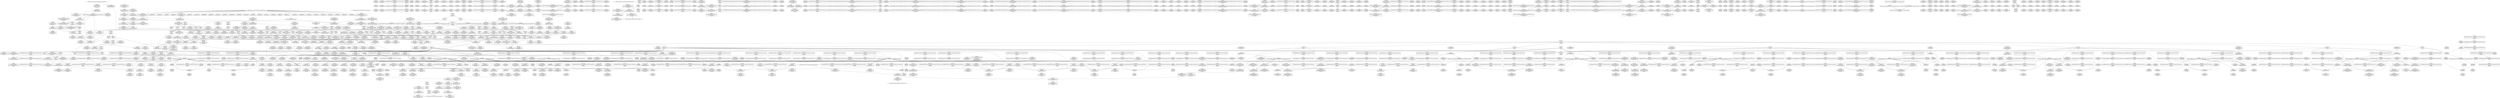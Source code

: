 digraph {
	CE0x3fcabf0 [shape=record,shape=Mrecord,label="{CE0x3fcabf0|i64*_getelementptr_inbounds_(_2_x_i64_,_2_x_i64_*___llvm_gcov_ctr98,_i64_0,_i64_1)|*Constant*|*SummSink*}"]
	CE0x3fe0d80 [shape=record,shape=Mrecord,label="{CE0x3fe0d80|current_sid:if.end}"]
	CE0x401d860 [shape=record,shape=Mrecord,label="{CE0x401d860|rcu_read_unlock:tmp22|include/linux/rcupdate.h,935|*SummSource*}"]
	CE0x3fee090 [shape=record,shape=Mrecord,label="{CE0x3fee090|COLLAPSED:_GCMRE___llvm_gcov_ctr98_internal_global_2_x_i64_zeroinitializer:_elem_0:default:}"]
	CE0x4022840 [shape=record,shape=Mrecord,label="{CE0x4022840|__rcu_read_lock:tmp4|include/linux/rcupdate.h,239|*SummSink*}"]
	CE0x401a0e0 [shape=record,shape=Mrecord,label="{CE0x401a0e0|i64*_getelementptr_inbounds_(_11_x_i64_,_11_x_i64_*___llvm_gcov_ctr132,_i64_0,_i64_10)|*Constant*|*SummSource*}"]
	CE0x4034890 [shape=record,shape=Mrecord,label="{CE0x4034890|rcu_read_lock:tmp7|include/linux/rcupdate.h,882|*SummSink*}"]
	CE0x409d660 [shape=record,shape=Mrecord,label="{CE0x409d660|rcu_lock_release:tmp2}"]
	CE0x4029550 [shape=record,shape=Mrecord,label="{CE0x4029550|__rcu_read_lock:tmp2}"]
	CE0x4009ac0 [shape=record,shape=Mrecord,label="{CE0x4009ac0|cred_sid:tmp3|*SummSink*}"]
	CE0x4026290 [shape=record,shape=Mrecord,label="{CE0x4026290|i64*_getelementptr_inbounds_(_4_x_i64_,_4_x_i64_*___llvm_gcov_ctr133,_i64_0,_i64_2)|*Constant*|*SummSink*}"]
	CE0x3fe8b50 [shape=record,shape=Mrecord,label="{CE0x3fe8b50|GLOBAL:__llvm_gcov_ctr125|Global_var:__llvm_gcov_ctr125|*SummSink*}"]
	CE0x4054ce0 [shape=record,shape=Mrecord,label="{CE0x4054ce0|rcu_lock_acquire:tmp5|include/linux/rcupdate.h,418|*SummSink*}"]
	CE0x3fb6570 [shape=record,shape=Mrecord,label="{CE0x3fb6570|_ret_i32_%call2,_!dbg_!27718|security/selinux/hooks.c,1544|*SummSource*}"]
	CE0x40c54f0 [shape=record,shape=Mrecord,label="{CE0x40c54f0|__preempt_count_sub:tmp3}"]
	CE0x3fb36d0 [shape=record,shape=Mrecord,label="{CE0x3fb36d0|avc_has_perm:ssid|Function::avc_has_perm&Arg::ssid::|*SummSink*}"]
	CE0x409b750 [shape=record,shape=Mrecord,label="{CE0x409b750|i64*_getelementptr_inbounds_(_4_x_i64_,_4_x_i64_*___llvm_gcov_ctr133,_i64_0,_i64_3)|*Constant*|*SummSink*}"]
	CE0x404add0 [shape=record,shape=Mrecord,label="{CE0x404add0|_call_void_mcount()_#3|*SummSource*}"]
	CE0x3fee2b0 [shape=record,shape=Mrecord,label="{CE0x3fee2b0|current_sid:tmp16|security/selinux/hooks.c,218|*SummSink*}"]
	CE0x3f9d700 [shape=record,shape=Mrecord,label="{CE0x3f9d700|_ret_i32_%retval.0,_!dbg_!27723|security/selinux/hooks.c,3612}"]
	CE0x402cf00 [shape=record,shape=Mrecord,label="{CE0x402cf00|i64*_getelementptr_inbounds_(_4_x_i64_,_4_x_i64_*___llvm_gcov_ctr130,_i64_0,_i64_0)|*Constant*}"]
	CE0x4019320 [shape=record,shape=Mrecord,label="{CE0x4019320|rcu_read_unlock:tmp20|include/linux/rcupdate.h,933}"]
	CE0x3fdfb20 [shape=record,shape=Mrecord,label="{CE0x3fdfb20|task_sid:real_cred|security/selinux/hooks.c,208}"]
	CE0x3fbc810 [shape=record,shape=Mrecord,label="{CE0x3fbc810|VOIDTB_TE:_CE_72,80_}"]
	CE0x3fff070 [shape=record,shape=Mrecord,label="{CE0x3fff070|get_current:tmp4|./arch/x86/include/asm/current.h,14|*SummSink*}"]
	CE0x3fe3640 [shape=record,shape=Mrecord,label="{CE0x3fe3640|task_sid:tmp22|security/selinux/hooks.c,208}"]
	CE0x3fdeb60 [shape=record,shape=Mrecord,label="{CE0x3fdeb60|i64*_getelementptr_inbounds_(_4_x_i64_,_4_x_i64_*___llvm_gcov_ctr128,_i64_0,_i64_0)|*Constant*|*SummSink*}"]
	CE0x4065970 [shape=record,shape=Mrecord,label="{CE0x4065970|i8*_getelementptr_inbounds_(_44_x_i8_,_44_x_i8_*_.str47,_i32_0,_i32_0)|*Constant*|*SummSource*}"]
	CE0x3f9fd70 [shape=record,shape=Mrecord,label="{CE0x3f9fd70|current_has_perm:call|security/selinux/hooks.c,1542|*SummSource*}"]
	CE0x4053250 [shape=record,shape=Mrecord,label="{CE0x4053250|rcu_read_unlock:tmp11|include/linux/rcupdate.h,933}"]
	CE0x3fbc9c0 [shape=record,shape=Mrecord,label="{CE0x3fbc9c0|VOIDTB_TE:_CE_96,104_}"]
	CE0x4008660 [shape=record,shape=Mrecord,label="{CE0x4008660|GLOBAL:cred_sid|*Constant*|*SummSource*}"]
	CE0x3f8fdd0 [shape=record,shape=Mrecord,label="{CE0x3f8fdd0|task_sid:entry}"]
	CE0x3f9f650 [shape=record,shape=Mrecord,label="{CE0x3f9f650|selinux_task_setioprio:tmp7|security/selinux/hooks.c,3609|*SummSource*}"]
	CE0x3f9e870 [shape=record,shape=Mrecord,label="{CE0x3f9e870|current_has_perm:bb}"]
	CE0x409aa70 [shape=record,shape=Mrecord,label="{CE0x409aa70|i64*_getelementptr_inbounds_(_4_x_i64_,_4_x_i64_*___llvm_gcov_ctr134,_i64_0,_i64_0)|*Constant*|*SummSink*}"]
	CE0x403d520 [shape=record,shape=Mrecord,label="{CE0x403d520|__preempt_count_add:do.end|*SummSource*}"]
	CE0x4015820 [shape=record,shape=Mrecord,label="{CE0x4015820|task_sid:tobool4|security/selinux/hooks.c,208|*SummSource*}"]
	CE0x3fc5210 [shape=record,shape=Mrecord,label="{CE0x3fc5210|i32_77|*Constant*}"]
	CE0x3fad640 [shape=record,shape=Mrecord,label="{CE0x3fad640|avc_has_perm:tclass|Function::avc_has_perm&Arg::tclass::|*SummSource*}"]
	CE0x4004dc0 [shape=record,shape=Mrecord,label="{CE0x4004dc0|__preempt_count_add:tmp}"]
	CE0x3fe0cd0 [shape=record,shape=Mrecord,label="{CE0x3fe0cd0|i32_218|*Constant*|*SummSource*}"]
	CE0x3fe40d0 [shape=record,shape=Mrecord,label="{CE0x3fe40d0|rcu_read_unlock:entry}"]
	CE0x40cd630 [shape=record,shape=Mrecord,label="{CE0x40cd630|__preempt_count_sub:do.end|*SummSink*}"]
	CE0x3ffcc50 [shape=record,shape=Mrecord,label="{CE0x3ffcc50|get_current:tmp2}"]
	CE0x400c960 [shape=record,shape=Mrecord,label="{CE0x400c960|i64_6|*Constant*|*SummSink*}"]
	CE0x40c5330 [shape=record,shape=Mrecord,label="{CE0x40c5330|__rcu_read_unlock:tmp5|include/linux/rcupdate.h,244|*SummSource*}"]
	CE0x3fcf330 [shape=record,shape=Mrecord,label="{CE0x3fcf330|cred_sid:tmp1|*SummSource*}"]
	CE0x4004cb0 [shape=record,shape=Mrecord,label="{CE0x4004cb0|__preempt_count_sub:tmp1}"]
	CE0x4051830 [shape=record,shape=Mrecord,label="{CE0x4051830|0:_i8,_:_GCMR_rcu_read_unlock.__warned_internal_global_i8_0,_section_.data.unlikely_,_align_1:_elem_0:default:}"]
	CE0x40174b0 [shape=record,shape=Mrecord,label="{CE0x40174b0|i64*_getelementptr_inbounds_(_2_x_i64_,_2_x_i64_*___llvm_gcov_ctr131,_i64_0,_i64_0)|*Constant*|*SummSink*}"]
	CE0x409a0c0 [shape=record,shape=Mrecord,label="{CE0x409a0c0|__rcu_read_unlock:tmp7|include/linux/rcupdate.h,245}"]
	CE0x3fc5700 [shape=record,shape=Mrecord,label="{CE0x3fc5700|task_sid:tmp14|security/selinux/hooks.c,208|*SummSink*}"]
	CE0x4057830 [shape=record,shape=Mrecord,label="{CE0x4057830|rcu_read_lock:if.end|*SummSource*}"]
	CE0x3ffe730 [shape=record,shape=Mrecord,label="{CE0x3ffe730|task_sid:tmp17|security/selinux/hooks.c,208|*SummSource*}"]
	CE0x3fa6430 [shape=record,shape=Mrecord,label="{CE0x3fa6430|selinux_task_setioprio:tmp1}"]
	CE0x404aec0 [shape=record,shape=Mrecord,label="{CE0x404aec0|_call_void_mcount()_#3|*SummSink*}"]
	CE0x409b5c0 [shape=record,shape=Mrecord,label="{CE0x409b5c0|i64*_getelementptr_inbounds_(_4_x_i64_,_4_x_i64_*___llvm_gcov_ctr133,_i64_0,_i64_3)|*Constant*|*SummSource*}"]
	CE0x4034570 [shape=record,shape=Mrecord,label="{CE0x4034570|rcu_read_lock:tmp7|include/linux/rcupdate.h,882}"]
	CE0x400ab00 [shape=record,shape=Mrecord,label="{CE0x400ab00|_call_void_mcount()_#3|*SummSink*}"]
	CE0x3fb8920 [shape=record,shape=Mrecord,label="{CE0x3fb8920|selinux_task_setioprio:call1|security/selinux/hooks.c,3611|*SummSource*}"]
	CE0x4010b70 [shape=record,shape=Mrecord,label="{CE0x4010b70|rcu_read_lock:tmp9|include/linux/rcupdate.h,882|*SummSink*}"]
	CE0x4022760 [shape=record,shape=Mrecord,label="{CE0x4022760|__rcu_read_lock:tmp4|include/linux/rcupdate.h,239}"]
	CE0x3fc3be0 [shape=record,shape=Mrecord,label="{CE0x3fc3be0|GLOBAL:get_current|*Constant*|*SummSource*}"]
	CE0x40583e0 [shape=record,shape=Mrecord,label="{CE0x40583e0|rcu_read_unlock:tmp11|include/linux/rcupdate.h,933|*SummSource*}"]
	CE0x3f917f0 [shape=record,shape=Mrecord,label="{CE0x3f917f0|avc_has_perm:entry}"]
	CE0x40404c0 [shape=record,shape=Mrecord,label="{CE0x40404c0|i8*_getelementptr_inbounds_(_25_x_i8_,_25_x_i8_*_.str45,_i32_0,_i32_0)|*Constant*|*SummSource*}"]
	CE0x402eaa0 [shape=record,shape=Mrecord,label="{CE0x402eaa0|rcu_read_lock:tmp8|include/linux/rcupdate.h,882|*SummSink*}"]
	CE0x3fb68b0 [shape=record,shape=Mrecord,label="{CE0x3fb68b0|selinux_task_setioprio:retval.0}"]
	CE0x4019c90 [shape=record,shape=Mrecord,label="{CE0x4019c90|i64*_getelementptr_inbounds_(_11_x_i64_,_11_x_i64_*___llvm_gcov_ctr132,_i64_0,_i64_10)|*Constant*}"]
	CE0x401b950 [shape=record,shape=Mrecord,label="{CE0x401b950|i64*_getelementptr_inbounds_(_13_x_i64_,_13_x_i64_*___llvm_gcov_ctr126,_i64_0,_i64_11)|*Constant*|*SummSink*}"]
	CE0x4008f10 [shape=record,shape=Mrecord,label="{CE0x4008f10|GLOBAL:task_sid.__warned|Global_var:task_sid.__warned|*SummSource*}"]
	CE0x401d2d0 [shape=record,shape=Mrecord,label="{CE0x401d2d0|__rcu_read_lock:tmp5|include/linux/rcupdate.h,239|*SummSource*}"]
	CE0x3ffa560 [shape=record,shape=Mrecord,label="{CE0x3ffa560|GLOBAL:__rcu_read_lock|*Constant*|*SummSource*}"]
	CE0x40dd7a0 [shape=record,shape=Mrecord,label="{CE0x40dd7a0|i64*_getelementptr_inbounds_(_4_x_i64_,_4_x_i64_*___llvm_gcov_ctr129,_i64_0,_i64_0)|*Constant*|*SummSink*}"]
	CE0x3fbf0b0 [shape=record,shape=Mrecord,label="{CE0x3fbf0b0|VOIDTB_TE:_CE_104,112_}"]
	CE0x3fe76b0 [shape=record,shape=Mrecord,label="{CE0x3fe76b0|current_sid:land.lhs.true2|*SummSource*}"]
	CE0x4019150 [shape=record,shape=Mrecord,label="{CE0x4019150|rcu_read_unlock:tmp19|include/linux/rcupdate.h,933|*SummSink*}"]
	CE0x4031a20 [shape=record,shape=Mrecord,label="{CE0x4031a20|rcu_read_unlock:tmp5|include/linux/rcupdate.h,933|*SummSource*}"]
	CE0x40523f0 [shape=record,shape=Mrecord,label="{CE0x40523f0|__rcu_read_lock:tmp7|include/linux/rcupdate.h,240|*SummSink*}"]
	CE0x403d0a0 [shape=record,shape=Mrecord,label="{CE0x403d0a0|__rcu_read_unlock:tmp|*SummSink*}"]
	CE0x3fc3690 [shape=record,shape=Mrecord,label="{CE0x3fc3690|current_sid:call4|security/selinux/hooks.c,218|*SummSource*}"]
	CE0x4011990 [shape=record,shape=Mrecord,label="{CE0x4011990|GLOBAL:rcu_lock_map|Global_var:rcu_lock_map|*SummSource*}"]
	CE0x3ffb750 [shape=record,shape=Mrecord,label="{CE0x3ffb750|task_sid:tmp14|security/selinux/hooks.c,208|*SummSource*}"]
	CE0x4053630 [shape=record,shape=Mrecord,label="{CE0x4053630|__preempt_count_add:val|Function::__preempt_count_add&Arg::val::|*SummSink*}"]
	CE0x4018800 [shape=record,shape=Mrecord,label="{CE0x4018800|i64*_getelementptr_inbounds_(_11_x_i64_,_11_x_i64_*___llvm_gcov_ctr132,_i64_0,_i64_9)|*Constant*|*SummSource*}"]
	CE0x4036060 [shape=record,shape=Mrecord,label="{CE0x4036060|i64_5|*Constant*}"]
	CE0x3fa78f0 [shape=record,shape=Mrecord,label="{CE0x3fa78f0|i64*_getelementptr_inbounds_(_6_x_i64_,_6_x_i64_*___llvm_gcov_ctr284,_i64_0,_i64_3)|*Constant*}"]
	CE0x40ce910 [shape=record,shape=Mrecord,label="{CE0x40ce910|i64*_getelementptr_inbounds_(_4_x_i64_,_4_x_i64_*___llvm_gcov_ctr129,_i64_0,_i64_2)|*Constant*}"]
	CE0x404dd60 [shape=record,shape=Mrecord,label="{CE0x404dd60|rcu_lock_release:tmp1|*SummSource*}"]
	CE0x3fe6b70 [shape=record,shape=Mrecord,label="{CE0x3fe6b70|task_sid:tmp6|security/selinux/hooks.c,208}"]
	CE0x4026d20 [shape=record,shape=Mrecord,label="{CE0x4026d20|%struct.lockdep_map*_null|*Constant*|*SummSource*}"]
	CE0x40c5700 [shape=record,shape=Mrecord,label="{CE0x40c5700|__preempt_count_add:tmp|*SummSource*}"]
	CE0x403d3a0 [shape=record,shape=Mrecord,label="{CE0x403d3a0|__preempt_count_add:tmp3|*SummSource*}"]
	CE0x40080d0 [shape=record,shape=Mrecord,label="{CE0x40080d0|GLOBAL:cred_sid|*Constant*}"]
	CE0x3fc6570 [shape=record,shape=Mrecord,label="{CE0x3fc6570|current_sid:call|security/selinux/hooks.c,218}"]
	"CONST[source:0(mediator),value:2(dynamic)][purpose:{object}]"
	CE0x4014560 [shape=record,shape=Mrecord,label="{CE0x4014560|_ret_void,_!dbg_!27717|include/linux/rcupdate.h,419}"]
	CE0x4047f50 [shape=record,shape=Mrecord,label="{CE0x4047f50|rcu_read_unlock:do.end|*SummSource*}"]
	CE0x405b400 [shape=record,shape=Mrecord,label="{CE0x405b400|rcu_read_unlock:tmp6|include/linux/rcupdate.h,933|*SummSink*}"]
	CE0x4005270 [shape=record,shape=Mrecord,label="{CE0x4005270|__preempt_count_add:tmp5|./arch/x86/include/asm/preempt.h,72|*SummSink*}"]
	CE0x404d9d0 [shape=record,shape=Mrecord,label="{CE0x404d9d0|rcu_lock_acquire:tmp5|include/linux/rcupdate.h,418}"]
	CE0x3fbc880 [shape=record,shape=Mrecord,label="{CE0x3fbc880|VOIDTB_TE:_CE_64,72_}"]
	CE0x3fec810 [shape=record,shape=Mrecord,label="{CE0x3fec810|rcu_read_lock:tmp15|include/linux/rcupdate.h,882|*SummSink*}"]
	CE0x3fc3400 [shape=record,shape=Mrecord,label="{CE0x3fc3400|current_sid:call4|security/selinux/hooks.c,218}"]
	CE0x40ceed0 [shape=record,shape=Mrecord,label="{CE0x40ceed0|i64*_getelementptr_inbounds_(_4_x_i64_,_4_x_i64_*___llvm_gcov_ctr129,_i64_0,_i64_1)|*Constant*|*SummSink*}"]
	CE0x3fe32f0 [shape=record,shape=Mrecord,label="{CE0x3fe32f0|task_sid:tmp20|security/selinux/hooks.c,208|*SummSource*}"]
	CE0x3fab470 [shape=record,shape=Mrecord,label="{CE0x3fab470|i64*_getelementptr_inbounds_(_2_x_i64_,_2_x_i64_*___llvm_gcov_ctr136,_i64_0,_i64_0)|*Constant*|*SummSource*}"]
	CE0x3fab910 [shape=record,shape=Mrecord,label="{CE0x3fab910|current_sid:tmp1}"]
	CE0x3fb4320 [shape=record,shape=Mrecord,label="{CE0x3fb4320|current_sid:if.then|*SummSource*}"]
	CE0x400aa90 [shape=record,shape=Mrecord,label="{CE0x400aa90|_call_void_mcount()_#3|*SummSource*}"]
	CE0x3fcb240 [shape=record,shape=Mrecord,label="{CE0x3fcb240|COLLAPSED:_GCMRE_current_task_external_global_%struct.task_struct*:_elem_0::|security/selinux/hooks.c,218}"]
	CE0x400bb70 [shape=record,shape=Mrecord,label="{CE0x400bb70|i64*_getelementptr_inbounds_(_2_x_i64_,_2_x_i64_*___llvm_gcov_ctr98,_i64_0,_i64_1)|*Constant*}"]
	CE0x3fe2ff0 [shape=record,shape=Mrecord,label="{CE0x3fe2ff0|i8*_getelementptr_inbounds_(_41_x_i8_,_41_x_i8_*_.str44,_i32_0,_i32_0)|*Constant*|*SummSink*}"]
	CE0x402afd0 [shape=record,shape=Mrecord,label="{CE0x402afd0|__rcu_read_unlock:tmp3|*SummSource*}"]
	CE0x3fb2250 [shape=record,shape=Mrecord,label="{CE0x3fb2250|rcu_read_lock:tmp13|include/linux/rcupdate.h,882}"]
	CE0x405c2a0 [shape=record,shape=Mrecord,label="{CE0x405c2a0|rcu_read_unlock:do.body}"]
	CE0x3fada40 [shape=record,shape=Mrecord,label="{CE0x3fada40|avc_has_perm:requested|Function::avc_has_perm&Arg::requested::|*SummSource*}"]
	CE0x3717110 [shape=record,shape=Mrecord,label="{CE0x3717110|selinux_task_setioprio:p|Function::selinux_task_setioprio&Arg::p::}"]
	CE0x401a940 [shape=record,shape=Mrecord,label="{CE0x401a940|i64*_getelementptr_inbounds_(_13_x_i64_,_13_x_i64_*___llvm_gcov_ctr126,_i64_0,_i64_10)|*Constant*|*SummSource*}"]
	"CONST[source:0(mediator),value:0(static)][purpose:{operation}][SrcIdx:2]"
	CE0x3fc8ad0 [shape=record,shape=Mrecord,label="{CE0x3fc8ad0|current_sid:tmp}"]
	CE0x4000580 [shape=record,shape=Mrecord,label="{CE0x4000580|i64*_getelementptr_inbounds_(_2_x_i64_,_2_x_i64_*___llvm_gcov_ctr131,_i64_0,_i64_1)|*Constant*}"]
	CE0x3fab980 [shape=record,shape=Mrecord,label="{CE0x3fab980|current_sid:tmp1|*SummSource*}"]
	CE0x3f906e0 [shape=record,shape=Mrecord,label="{CE0x3f906e0|_ret_i32_%call7,_!dbg_!27749|security/selinux/hooks.c,210|*SummSource*}"]
	CE0x3f9d8a0 [shape=record,shape=Mrecord,label="{CE0x3f9d8a0|_ret_i32_%retval.0,_!dbg_!27723|security/selinux/hooks.c,3612|*SummSink*}"]
	CE0x400cb60 [shape=record,shape=Mrecord,label="{CE0x400cb60|task_sid:if.end}"]
	CE0x3fc6f70 [shape=record,shape=Mrecord,label="{CE0x3fc6f70|current_sid:tmp14|security/selinux/hooks.c,218|*SummSink*}"]
	CE0x404e6d0 [shape=record,shape=Mrecord,label="{CE0x404e6d0|rcu_read_unlock:tmp10|include/linux/rcupdate.h,933|*SummSource*}"]
	CE0x401a650 [shape=record,shape=Mrecord,label="{CE0x401a650|i64*_getelementptr_inbounds_(_13_x_i64_,_13_x_i64_*___llvm_gcov_ctr126,_i64_0,_i64_10)|*Constant*}"]
	CE0x4036cb0 [shape=record,shape=Mrecord,label="{CE0x4036cb0|rcu_read_lock:land.lhs.true2}"]
	CE0x4048940 [shape=record,shape=Mrecord,label="{CE0x4048940|rcu_read_unlock:tmp3|*SummSource*}"]
	CE0x405c540 [shape=record,shape=Mrecord,label="{CE0x405c540|GLOBAL:__preempt_count_add|*Constant*|*SummSink*}"]
	CE0x3fe6cf0 [shape=record,shape=Mrecord,label="{CE0x3fe6cf0|current_sid:do.body}"]
	CE0x3faaff0 [shape=record,shape=Mrecord,label="{CE0x3faaff0|i64*_getelementptr_inbounds_(_11_x_i64_,_11_x_i64_*___llvm_gcov_ctr125,_i64_0,_i64_1)|*Constant*|*SummSource*}"]
	CE0x3f9cbc0 [shape=record,shape=Mrecord,label="{CE0x3f9cbc0|task_sid:bb|*SummSource*}"]
	CE0x3febea0 [shape=record,shape=Mrecord,label="{CE0x3febea0|rcu_read_unlock:tmp18|include/linux/rcupdate.h,933|*SummSink*}"]
	CE0x40528d0 [shape=record,shape=Mrecord,label="{CE0x40528d0|rcu_read_unlock:tmp9|include/linux/rcupdate.h,933}"]
	CE0x40271f0 [shape=record,shape=Mrecord,label="{CE0x40271f0|i64_ptrtoint_(i8*_blockaddress(_rcu_lock_acquire,_%__here)_to_i64)|*Constant*}"]
	CE0x404c2c0 [shape=record,shape=Mrecord,label="{CE0x404c2c0|rcu_read_unlock:call|include/linux/rcupdate.h,933|*SummSource*}"]
	CE0x3ffe060 [shape=record,shape=Mrecord,label="{CE0x3ffe060|rcu_read_lock:entry}"]
	CE0x3ff9790 [shape=record,shape=Mrecord,label="{CE0x3ff9790|_call_void_rcu_read_lock()_#10,_!dbg_!27712|security/selinux/hooks.c,207|*SummSink*}"]
	CE0x3fc55a0 [shape=record,shape=Mrecord,label="{CE0x3fc55a0|_ret_void,_!dbg_!27735|include/linux/rcupdate.h,884|*SummSink*}"]
	CE0x4026ac0 [shape=record,shape=Mrecord,label="{CE0x4026ac0|i32_2|*Constant*|*SummSink*}"]
	CE0x40264f0 [shape=record,shape=Mrecord,label="{CE0x40264f0|rcu_lock_release:tmp4|include/linux/rcupdate.h,423|*SummSource*}"]
	CE0x408c7b0 [shape=record,shape=Mrecord,label="{CE0x408c7b0|_call_void_lock_acquire(%struct.lockdep_map*_%map,_i32_0,_i32_0,_i32_2,_i32_0,_%struct.lockdep_map*_null,_i64_ptrtoint_(i8*_blockaddress(_rcu_lock_acquire,_%__here)_to_i64))_#10,_!dbg_!27716|include/linux/rcupdate.h,418|*SummSource*}"]
	CE0x3fc2cd0 [shape=record,shape=Mrecord,label="{CE0x3fc2cd0|current_sid:tmp19|security/selinux/hooks.c,218|*SummSink*}"]
	CE0x409c2f0 [shape=record,shape=Mrecord,label="{CE0x409c2f0|__rcu_read_unlock:do.body}"]
	CE0x3fe8d10 [shape=record,shape=Mrecord,label="{CE0x3fe8d10|current_sid:tmp5|security/selinux/hooks.c,218|*SummSink*}"]
	CE0x3fcb0b0 [shape=record,shape=Mrecord,label="{CE0x3fcb0b0|i32_78|*Constant*|*SummSource*}"]
	CE0x3fe4e40 [shape=record,shape=Mrecord,label="{CE0x3fe4e40|i64*_getelementptr_inbounds_(_11_x_i64_,_11_x_i64_*___llvm_gcov_ctr125,_i64_0,_i64_8)|*Constant*}"]
	CE0x4046ab0 [shape=record,shape=Mrecord,label="{CE0x4046ab0|4:_i32,_:_CRE_4,8_|*MultipleSource*|security/selinux/hooks.c,196|*LoadInst*|security/selinux/hooks.c,196|security/selinux/hooks.c,197}"]
	CE0x4046cb0 [shape=record,shape=Mrecord,label="{CE0x4046cb0|rcu_read_unlock:bb|*SummSource*}"]
	CE0x5a724e0 [shape=record,shape=Mrecord,label="{CE0x5a724e0|selinux_task_setioprio:p|Function::selinux_task_setioprio&Arg::p::|*SummSource*}"]
	CE0x400fd00 [shape=record,shape=Mrecord,label="{CE0x400fd00|cred_sid:security|security/selinux/hooks.c,196}"]
	CE0x3fd0cf0 [shape=record,shape=Mrecord,label="{CE0x3fd0cf0|COLLAPSED:_GCMRE___llvm_gcov_ctr136_internal_global_2_x_i64_zeroinitializer:_elem_0:default:}"]
	CE0x4030c90 [shape=record,shape=Mrecord,label="{CE0x4030c90|GLOBAL:__llvm_gcov_ctr127|Global_var:__llvm_gcov_ctr127}"]
	CE0x3fb3630 [shape=record,shape=Mrecord,label="{CE0x3fb3630|avc_has_perm:ssid|Function::avc_has_perm&Arg::ssid::|*SummSource*}"]
	CE0x3fd1280 [shape=record,shape=Mrecord,label="{CE0x3fd1280|VOIDTB_TE:_CE_52,56_}"]
	CE0x4053520 [shape=record,shape=Mrecord,label="{CE0x4053520|__preempt_count_add:val|Function::__preempt_count_add&Arg::val::}"]
	CE0x409cbb0 [shape=record,shape=Mrecord,label="{CE0x409cbb0|GLOBAL:__preempt_count|Global_var:__preempt_count}"]
	CE0x40361e0 [shape=record,shape=Mrecord,label="{CE0x40361e0|rcu_read_lock:tmp9|include/linux/rcupdate.h,882}"]
	CE0x3fe44c0 [shape=record,shape=Mrecord,label="{CE0x3fe44c0|rcu_read_unlock:entry|*SummSink*}"]
	CE0x3fe1280 [shape=record,shape=Mrecord,label="{CE0x3fe1280|i64*_getelementptr_inbounds_(_13_x_i64_,_13_x_i64_*___llvm_gcov_ctr126,_i64_0,_i64_1)|*Constant*|*SummSink*}"]
	CE0x409bf10 [shape=record,shape=Mrecord,label="{CE0x409bf10|rcu_lock_release:tmp7|*SummSink*}"]
	CE0x409ba00 [shape=record,shape=Mrecord,label="{CE0x409ba00|rcu_lock_release:tmp6|*SummSink*}"]
	CE0x40867e0 [shape=record,shape=Mrecord,label="{CE0x40867e0|__rcu_read_lock:bb|*SummSink*}"]
	CE0x3fa09a0 [shape=record,shape=Mrecord,label="{CE0x3fa09a0|get_current:tmp3|*SummSource*}"]
	CE0x40d1d00 [shape=record,shape=Mrecord,label="{CE0x40d1d00|__preempt_count_add:tmp3|*SummSink*}"]
	CE0x3fc0880 [shape=record,shape=Mrecord,label="{CE0x3fc0880|i64*_getelementptr_inbounds_(_2_x_i64_,_2_x_i64_*___llvm_gcov_ctr136,_i64_0,_i64_1)|*Constant*}"]
	CE0x404f370 [shape=record,shape=Mrecord,label="{CE0x404f370|i64*_getelementptr_inbounds_(_4_x_i64_,_4_x_i64_*___llvm_gcov_ctr134,_i64_0,_i64_1)|*Constant*|*SummSource*}"]
	CE0x40462f0 [shape=record,shape=Mrecord,label="{CE0x40462f0|cred_sid:tmp5|security/selinux/hooks.c,196|*SummSink*}"]
	CE0x3ff9c50 [shape=record,shape=Mrecord,label="{CE0x3ff9c50|cred_sid:tmp|*SummSource*}"]
	CE0x3fe0630 [shape=record,shape=Mrecord,label="{CE0x3fe0630|i8*_getelementptr_inbounds_(_25_x_i8_,_25_x_i8_*_.str3,_i32_0,_i32_0)|*Constant*|*SummSink*}"]
	CE0x3fc06e0 [shape=record,shape=Mrecord,label="{CE0x3fc06e0|current_has_perm:tmp1|*SummSource*}"]
	CE0x3feec50 [shape=record,shape=Mrecord,label="{CE0x3feec50|_call_void_lockdep_rcu_suspicious(i8*_getelementptr_inbounds_(_25_x_i8_,_25_x_i8_*_.str3,_i32_0,_i32_0),_i32_218,_i8*_getelementptr_inbounds_(_45_x_i8_,_45_x_i8_*_.str12,_i32_0,_i32_0))_#10,_!dbg_!27727|security/selinux/hooks.c,218|*SummSink*}"]
	CE0x4040d10 [shape=record,shape=Mrecord,label="{CE0x4040d10|i32_883|*Constant*}"]
	CE0x4039880 [shape=record,shape=Mrecord,label="{CE0x4039880|__preempt_count_sub:bb}"]
	CE0x3fe8720 [shape=record,shape=Mrecord,label="{CE0x3fe8720|i32_0|*Constant*}"]
	CE0x4042ec0 [shape=record,shape=Mrecord,label="{CE0x4042ec0|_call_void_lockdep_rcu_suspicious(i8*_getelementptr_inbounds_(_25_x_i8_,_25_x_i8_*_.str45,_i32_0,_i32_0),_i32_883,_i8*_getelementptr_inbounds_(_42_x_i8_,_42_x_i8_*_.str46,_i32_0,_i32_0))_#10,_!dbg_!27728|include/linux/rcupdate.h,882}"]
	CE0x40460c0 [shape=record,shape=Mrecord,label="{CE0x40460c0|rcu_read_unlock:bb}"]
	CE0x40440b0 [shape=record,shape=Mrecord,label="{CE0x40440b0|rcu_read_lock:tmp20|include/linux/rcupdate.h,882|*SummSink*}"]
	CE0x4029dd0 [shape=record,shape=Mrecord,label="{CE0x4029dd0|_call_void_asm_addl_$1,_%gs:$0_,_*m,ri,*m,_dirflag_,_fpsr_,_flags_(i32*___preempt_count,_i32_%sub,_i32*___preempt_count)_#3,_!dbg_!27717,_!srcloc_!27718|./arch/x86/include/asm/preempt.h,77|*SummSource*}"]
	CE0x400a510 [shape=record,shape=Mrecord,label="{CE0x400a510|task_sid:tmp3|*SummSource*}"]
	CE0x3fa6c70 [shape=record,shape=Mrecord,label="{CE0x3fa6c70|VOIDTB_TE:_CE_168,176_}"]
	CE0x3fffc20 [shape=record,shape=Mrecord,label="{CE0x3fffc20|rcu_read_lock:tobool|include/linux/rcupdate.h,882|*SummSink*}"]
	CE0x3fc2d40 [shape=record,shape=Mrecord,label="{CE0x3fc2d40|current_sid:tmp20|security/selinux/hooks.c,218}"]
	CE0x405a960 [shape=record,shape=Mrecord,label="{CE0x405a960|rcu_lock_acquire:indirectgoto}"]
	CE0x3ffc930 [shape=record,shape=Mrecord,label="{CE0x3ffc930|task_sid:do.end}"]
	CE0x4049620 [shape=record,shape=Mrecord,label="{CE0x4049620|rcu_read_unlock:tmp13|include/linux/rcupdate.h,933|*SummSink*}"]
	CE0x4056cd0 [shape=record,shape=Mrecord,label="{CE0x4056cd0|rcu_read_unlock:tmp16|include/linux/rcupdate.h,933}"]
	CE0x40884e0 [shape=record,shape=Mrecord,label="{CE0x40884e0|_call_void_lock_release(%struct.lockdep_map*_%map,_i32_1,_i64_ptrtoint_(i8*_blockaddress(_rcu_lock_release,_%__here)_to_i64))_#10,_!dbg_!27716|include/linux/rcupdate.h,423|*SummSink*}"]
	CE0x400af90 [shape=record,shape=Mrecord,label="{CE0x400af90|task_sid:tmp9|security/selinux/hooks.c,208|*SummSource*}"]
	CE0x3fba820 [shape=record,shape=Mrecord,label="{CE0x3fba820|current_has_perm:entry}"]
	CE0x3fff5c0 [shape=record,shape=Mrecord,label="{CE0x3fff5c0|_call_void_lockdep_rcu_suspicious(i8*_getelementptr_inbounds_(_25_x_i8_,_25_x_i8_*_.str3,_i32_0,_i32_0),_i32_208,_i8*_getelementptr_inbounds_(_41_x_i8_,_41_x_i8_*_.str44,_i32_0,_i32_0))_#10,_!dbg_!27732|security/selinux/hooks.c,208|*SummSource*}"]
	CE0x4099c90 [shape=record,shape=Mrecord,label="{CE0x4099c90|__rcu_read_unlock:tmp6|include/linux/rcupdate.h,245}"]
	CE0x3fc5a10 [shape=record,shape=Mrecord,label="{CE0x3fc5a10|task_sid:tmp15|security/selinux/hooks.c,208}"]
	CE0x3fa6d50 [shape=record,shape=Mrecord,label="{CE0x3fa6d50|selinux_task_setioprio:ioprio|Function::selinux_task_setioprio&Arg::ioprio::}"]
	CE0x3fcb040 [shape=record,shape=Mrecord,label="{CE0x3fcb040|i32_78|*Constant*|*SummSink*}"]
	CE0x3fcb950 [shape=record,shape=Mrecord,label="{CE0x3fcb950|current_sid:tmp21|security/selinux/hooks.c,218|*SummSource*}"]
	CE0x40466c0 [shape=record,shape=Mrecord,label="{CE0x40466c0|cred_sid:sid|security/selinux/hooks.c,197|*SummSink*}"]
	CE0x400a480 [shape=record,shape=Mrecord,label="{CE0x400a480|rcu_read_lock:tmp4|include/linux/rcupdate.h,882|*SummSource*}"]
	CE0x40503c0 [shape=record,shape=Mrecord,label="{CE0x40503c0|i64*_getelementptr_inbounds_(_4_x_i64_,_4_x_i64_*___llvm_gcov_ctr128,_i64_0,_i64_2)|*Constant*|*SummSink*}"]
	CE0x3fa7ec0 [shape=record,shape=Mrecord,label="{CE0x3fa7ec0|selinux_task_setioprio:tmp|*SummSink*}"]
	CE0x4025860 [shape=record,shape=Mrecord,label="{CE0x4025860|__rcu_read_unlock:tmp4|include/linux/rcupdate.h,244|*SummSource*}"]
	CE0x4057980 [shape=record,shape=Mrecord,label="{CE0x4057980|rcu_lock_release:tmp}"]
	"CONST[source:0(mediator),value:2(dynamic)][purpose:{subject}]"
	CE0x4020020 [shape=record,shape=Mrecord,label="{CE0x4020020|__rcu_read_unlock:entry|*SummSink*}"]
	CE0x400ec50 [shape=record,shape=Mrecord,label="{CE0x400ec50|GLOBAL:rcu_lock_acquire|*Constant*|*SummSource*}"]
	CE0x4007730 [shape=record,shape=Mrecord,label="{CE0x4007730|__preempt_count_sub:tmp|*SummSource*}"]
	CE0x3f916c0 [shape=record,shape=Mrecord,label="{CE0x3f916c0|i32_(i32,_i32,_i16,_i32,_%struct.common_audit_data*)*_bitcast_(i32_(i32,_i32,_i16,_i32,_%struct.common_audit_data.495*)*_avc_has_perm_to_i32_(i32,_i32,_i16,_i32,_%struct.common_audit_data*)*)|*Constant*|*SummSink*}"]
	CE0x4044ac0 [shape=record,shape=Mrecord,label="{CE0x4044ac0|i64*_getelementptr_inbounds_(_11_x_i64_,_11_x_i64_*___llvm_gcov_ctr127,_i64_0,_i64_10)|*Constant*|*SummSink*}"]
	CE0x3fdf680 [shape=record,shape=Mrecord,label="{CE0x3fdf680|current_sid:tobool|security/selinux/hooks.c,218|*SummSource*}"]
	CE0x3fdf880 [shape=record,shape=Mrecord,label="{CE0x3fdf880|i64_3|*Constant*}"]
	CE0x4053b10 [shape=record,shape=Mrecord,label="{CE0x4053b10|rcu_read_unlock:call3|include/linux/rcupdate.h,933|*SummSink*}"]
	CE0x4028780 [shape=record,shape=Mrecord,label="{CE0x4028780|rcu_lock_release:__here|*SummSink*}"]
	CE0x4087fd0 [shape=record,shape=Mrecord,label="{CE0x4087fd0|rcu_lock_release:tmp5|include/linux/rcupdate.h,423|*SummSink*}"]
	CE0x4025750 [shape=record,shape=Mrecord,label="{CE0x4025750|__preempt_count_add:tmp1|*SummSource*}"]
	CE0x403ce80 [shape=record,shape=Mrecord,label="{CE0x403ce80|__preempt_count_sub:tmp4|./arch/x86/include/asm/preempt.h,77|*SummSink*}"]
	CE0x3fcbdb0 [shape=record,shape=Mrecord,label="{CE0x3fcbdb0|current_sid:tmp22|security/selinux/hooks.c,218|*SummSource*}"]
	CE0x4014370 [shape=record,shape=Mrecord,label="{CE0x4014370|task_sid:tmp|*SummSink*}"]
	CE0x3fb9260 [shape=record,shape=Mrecord,label="{CE0x3fb9260|selinux_task_setioprio:return}"]
	CE0x3fc2c60 [shape=record,shape=Mrecord,label="{CE0x3fc2c60|i64*_getelementptr_inbounds_(_11_x_i64_,_11_x_i64_*___llvm_gcov_ctr125,_i64_0,_i64_10)|*Constant*|*SummSink*}"]
	CE0x3fe00a0 [shape=record,shape=Mrecord,label="{CE0x3fe00a0|i8*_getelementptr_inbounds_(_25_x_i8_,_25_x_i8_*_.str3,_i32_0,_i32_0)|*Constant*|*SummSource*}"]
	CE0x4044220 [shape=record,shape=Mrecord,label="{CE0x4044220|rcu_read_lock:tmp21|include/linux/rcupdate.h,884}"]
	CE0x3f97de0 [shape=record,shape=Mrecord,label="{CE0x3f97de0|selinux_task_setioprio:tmp|*SummSource*}"]
	CE0x4028c10 [shape=record,shape=Mrecord,label="{CE0x4028c10|i64*_getelementptr_inbounds_(_4_x_i64_,_4_x_i64_*___llvm_gcov_ctr128,_i64_0,_i64_1)|*Constant*}"]
	CE0x400c590 [shape=record,shape=Mrecord,label="{CE0x400c590|i64_6|*Constant*}"]
	CE0x3fa7f30 [shape=record,shape=Mrecord,label="{CE0x3fa7f30|i64_1|*Constant*}"]
	CE0x3fa3390 [shape=record,shape=Mrecord,label="{CE0x3fa3390|selinux_task_setioprio:tobool|security/selinux/hooks.c,3608|*SummSource*}"]
	CE0x3fc6400 [shape=record,shape=Mrecord,label="{CE0x3fc6400|_call_void_mcount()_#3}"]
	CE0x403f8e0 [shape=record,shape=Mrecord,label="{CE0x403f8e0|rcu_read_lock:tmp16|include/linux/rcupdate.h,882|*SummSink*}"]
	CE0x3ffd110 [shape=record,shape=Mrecord,label="{CE0x3ffd110|task_sid:tmp7|security/selinux/hooks.c,208|*SummSink*}"]
	CE0x53dfa20 [shape=record,shape=Mrecord,label="{CE0x53dfa20|GLOBAL:__llvm_gcov_ctr284|Global_var:__llvm_gcov_ctr284}"]
	CE0x40860a0 [shape=record,shape=Mrecord,label="{CE0x40860a0|i64*_getelementptr_inbounds_(_4_x_i64_,_4_x_i64_*___llvm_gcov_ctr130,_i64_0,_i64_2)|*Constant*|*SummSource*}"]
	CE0x3fe1430 [shape=record,shape=Mrecord,label="{CE0x3fe1430|i64_3|*Constant*|*SummSink*}"]
	CE0x408ca50 [shape=record,shape=Mrecord,label="{CE0x408ca50|i32_0|*Constant*}"]
	CE0x40146b0 [shape=record,shape=Mrecord,label="{CE0x40146b0|_ret_void,_!dbg_!27717|include/linux/rcupdate.h,419|*SummSource*}"]
	CE0x400b140 [shape=record,shape=Mrecord,label="{CE0x400b140|_call_void_rcu_lock_acquire(%struct.lockdep_map*_rcu_lock_map)_#10,_!dbg_!27711|include/linux/rcupdate.h,881|*SummSink*}"]
	CE0x3fa7e50 [shape=record,shape=Mrecord,label="{CE0x3fa7e50|i64_1|*Constant*|*SummSource*}"]
	CE0x40371d0 [shape=record,shape=Mrecord,label="{CE0x40371d0|rcu_read_lock:tmp12|include/linux/rcupdate.h,882}"]
	CE0x3f971c0 [shape=record,shape=Mrecord,label="{CE0x3f971c0|selinux_task_setioprio:if.then|*SummSink*}"]
	CE0x404f6c0 [shape=record,shape=Mrecord,label="{CE0x404f6c0|_call_void_mcount()_#3|*SummSource*}"]
	CE0x3fffab0 [shape=record,shape=Mrecord,label="{CE0x3fffab0|rcu_read_lock:tobool|include/linux/rcupdate.h,882}"]
	CE0x4052280 [shape=record,shape=Mrecord,label="{CE0x4052280|__rcu_read_lock:tmp7|include/linux/rcupdate.h,240|*SummSource*}"]
	CE0x3f91050 [shape=record,shape=Mrecord,label="{CE0x3f91050|i64*_getelementptr_inbounds_(_11_x_i64_,_11_x_i64_*___llvm_gcov_ctr125,_i64_0,_i64_10)|*Constant*}"]
	CE0x404f1e0 [shape=record,shape=Mrecord,label="{CE0x404f1e0|__rcu_read_lock:tmp1}"]
	CE0x4013820 [shape=record,shape=Mrecord,label="{CE0x4013820|task_sid:tobool1|security/selinux/hooks.c,208|*SummSink*}"]
	CE0x404d7b0 [shape=record,shape=Mrecord,label="{CE0x404d7b0|rcu_read_unlock:if.then}"]
	CE0x3fa1200 [shape=record,shape=Mrecord,label="{CE0x3fa1200|current_sid:tmp11|security/selinux/hooks.c,218|*SummSource*}"]
	CE0x400de30 [shape=record,shape=Mrecord,label="{CE0x400de30|GLOBAL:rcu_read_lock|*Constant*}"]
	CE0x4020f30 [shape=record,shape=Mrecord,label="{CE0x4020f30|i64_ptrtoint_(i8*_blockaddress(_rcu_lock_acquire,_%__here)_to_i64)|*Constant*|*SummSource*}"]
	CE0x405dbd0 [shape=record,shape=Mrecord,label="{CE0x405dbd0|_call_void_asm_addl_$1,_%gs:$0_,_*m,ri,*m,_dirflag_,_fpsr_,_flags_(i32*___preempt_count,_i32_%val,_i32*___preempt_count)_#3,_!dbg_!27714,_!srcloc_!27717|./arch/x86/include/asm/preempt.h,72}"]
	CE0x4053c80 [shape=record,shape=Mrecord,label="{CE0x4053c80|rcu_read_unlock:tmp13|include/linux/rcupdate.h,933}"]
	CE0x3f914c0 [shape=record,shape=Mrecord,label="{CE0x3f914c0|current_has_perm:call2|security/selinux/hooks.c,1544|*SummSource*}"]
	CE0x3fd02e0 [shape=record,shape=Mrecord,label="{CE0x3fd02e0|current_sid:security|security/selinux/hooks.c,218|*SummSource*}"]
	CE0x40547b0 [shape=record,shape=Mrecord,label="{CE0x40547b0|cred_sid:tmp4|*LoadInst*|security/selinux/hooks.c,196}"]
	CE0x3fcc800 [shape=record,shape=Mrecord,label="{CE0x3fcc800|i32_1|*Constant*|*SummSource*}"]
	CE0x3ffb550 [shape=record,shape=Mrecord,label="{CE0x3ffb550|rcu_read_unlock:tmp5|include/linux/rcupdate.h,933}"]
	CE0x3f9adc0 [shape=record,shape=Mrecord,label="{CE0x3f9adc0|current_sid:tmp10|security/selinux/hooks.c,218|*SummSink*}"]
	CE0x3fcf210 [shape=record,shape=Mrecord,label="{CE0x3fcf210|i32_77|*Constant*|*SummSource*}"]
	CE0x404a6d0 [shape=record,shape=Mrecord,label="{CE0x404a6d0|i64*_getelementptr_inbounds_(_11_x_i64_,_11_x_i64_*___llvm_gcov_ctr132,_i64_0,_i64_0)|*Constant*|*SummSink*}"]
	CE0x5d99aa0 [shape=record,shape=Mrecord,label="{CE0x5d99aa0|VOIDTB_TE:_CE_8,16_}"]
	CE0x409a680 [shape=record,shape=Mrecord,label="{CE0x409a680|__rcu_read_unlock:tmp|*SummSource*}"]
	CE0x403fd60 [shape=record,shape=Mrecord,label="{CE0x403fd60|i64*_getelementptr_inbounds_(_11_x_i64_,_11_x_i64_*___llvm_gcov_ctr127,_i64_0,_i64_8)|*Constant*|*SummSource*}"]
	CE0x402c910 [shape=record,shape=Mrecord,label="{CE0x402c910|rcu_lock_release:bb|*SummSource*}"]
	CE0x40a6180 [shape=record,shape=Mrecord,label="{CE0x40a6180|i64*_getelementptr_inbounds_(_4_x_i64_,_4_x_i64_*___llvm_gcov_ctr129,_i64_0,_i64_2)|*Constant*|*SummSource*}"]
	CE0x4050df0 [shape=record,shape=Mrecord,label="{CE0x4050df0|rcu_read_unlock:tmp12|include/linux/rcupdate.h,933|*SummSource*}"]
	CE0x4043040 [shape=record,shape=Mrecord,label="{CE0x4043040|_call_void_lockdep_rcu_suspicious(i8*_getelementptr_inbounds_(_25_x_i8_,_25_x_i8_*_.str45,_i32_0,_i32_0),_i32_883,_i8*_getelementptr_inbounds_(_42_x_i8_,_42_x_i8_*_.str46,_i32_0,_i32_0))_#10,_!dbg_!27728|include/linux/rcupdate.h,882|*SummSource*}"]
	CE0x3fbebe0 [shape=record,shape=Mrecord,label="{CE0x3fbebe0|selinux_task_setioprio:call|security/selinux/hooks.c,3607}"]
	CE0x3fe1e60 [shape=record,shape=Mrecord,label="{CE0x3fe1e60|current_sid:tobool|security/selinux/hooks.c,218}"]
	CE0x3fab8a0 [shape=record,shape=Mrecord,label="{CE0x3fab8a0|i64_1|*Constant*}"]
	CE0x402dcc0 [shape=record,shape=Mrecord,label="{CE0x402dcc0|GLOBAL:rcu_lock_acquire|*Constant*|*SummSink*}"]
	CE0x3fb8ec0 [shape=record,shape=Mrecord,label="{CE0x3fb8ec0|selinux_task_setioprio:tmp2|security/selinux/hooks.c,3608|*SummSink*}"]
	CE0x3ffd510 [shape=record,shape=Mrecord,label="{CE0x3ffd510|_ret_void,_!dbg_!27717|include/linux/rcupdate.h,240|*SummSink*}"]
	CE0x3fc0340 [shape=record,shape=Mrecord,label="{CE0x3fc0340|task_sid:tmp12|security/selinux/hooks.c,208|*SummSource*}"]
	CE0x408d630 [shape=record,shape=Mrecord,label="{CE0x408d630|rcu_lock_release:tmp3|*SummSource*}"]
	CE0x3fe9170 [shape=record,shape=Mrecord,label="{CE0x3fe9170|__preempt_count_sub:entry|*SummSource*}"]
	CE0x403a270 [shape=record,shape=Mrecord,label="{CE0x403a270|__preempt_count_sub:tmp2}"]
	CE0x3ffec70 [shape=record,shape=Mrecord,label="{CE0x3ffec70|i64*_getelementptr_inbounds_(_13_x_i64_,_13_x_i64_*___llvm_gcov_ctr126,_i64_0,_i64_8)|*Constant*|*SummSink*}"]
	CE0x3fc7520 [shape=record,shape=Mrecord,label="{CE0x3fc7520|i64*_getelementptr_inbounds_(_11_x_i64_,_11_x_i64_*___llvm_gcov_ctr125,_i64_0,_i64_8)|*Constant*|*SummSink*}"]
	CE0x3fee3e0 [shape=record,shape=Mrecord,label="{CE0x3fee3e0|i8_1|*Constant*}"]
	CE0x40416f0 [shape=record,shape=Mrecord,label="{CE0x40416f0|i8*_getelementptr_inbounds_(_42_x_i8_,_42_x_i8_*_.str46,_i32_0,_i32_0)|*Constant*}"]
	CE0x40458e0 [shape=record,shape=Mrecord,label="{CE0x40458e0|cred_sid:bb|*SummSink*}"]
	CE0x4000970 [shape=record,shape=Mrecord,label="{CE0x4000970|task_sid:do.end6|*SummSink*}"]
	CE0x401f140 [shape=record,shape=Mrecord,label="{CE0x401f140|GLOBAL:__rcu_read_unlock|*Constant*}"]
	CE0x40ddb80 [shape=record,shape=Mrecord,label="{CE0x40ddb80|__preempt_count_add:do.body|*SummSource*}"]
	CE0x4039ad0 [shape=record,shape=Mrecord,label="{CE0x4039ad0|i64*_getelementptr_inbounds_(_4_x_i64_,_4_x_i64_*___llvm_gcov_ctr135,_i64_0,_i64_0)|*Constant*|*SummSource*}"]
	CE0x4012410 [shape=record,shape=Mrecord,label="{CE0x4012410|_call_void___rcu_read_lock()_#10,_!dbg_!27710|include/linux/rcupdate.h,879|*SummSource*}"]
	CE0x400edf0 [shape=record,shape=Mrecord,label="{CE0x400edf0|rcu_lock_acquire:entry|*SummSource*}"]
	CE0x404f130 [shape=record,shape=Mrecord,label="{CE0x404f130|i64*_getelementptr_inbounds_(_11_x_i64_,_11_x_i64_*___llvm_gcov_ctr132,_i64_0,_i64_1)|*Constant*}"]
	CE0x3f99e60 [shape=record,shape=Mrecord,label="{CE0x3f99e60|cred_sid:cred|Function::cred_sid&Arg::cred::}"]
	CE0x403d6c0 [shape=record,shape=Mrecord,label="{CE0x403d6c0|__preempt_count_add:bb}"]
	CE0x4014040 [shape=record,shape=Mrecord,label="{CE0x4014040|task_sid:tmp}"]
	CE0x3fe37a0 [shape=record,shape=Mrecord,label="{CE0x3fe37a0|task_sid:tmp21|security/selinux/hooks.c,208|*SummSource*}"]
	CE0x3fc5130 [shape=record,shape=Mrecord,label="{CE0x3fc5130|rcu_read_lock:entry|*SummSink*}"]
	CE0x404a850 [shape=record,shape=Mrecord,label="{CE0x404a850|rcu_lock_acquire:tmp4|include/linux/rcupdate.h,418|*SummSource*}"]
	CE0x400d5c0 [shape=record,shape=Mrecord,label="{CE0x400d5c0|task_sid:tmp8|security/selinux/hooks.c,208|*SummSource*}"]
	CE0x4088340 [shape=record,shape=Mrecord,label="{CE0x4088340|_call_void_lock_release(%struct.lockdep_map*_%map,_i32_1,_i64_ptrtoint_(i8*_blockaddress(_rcu_lock_release,_%__here)_to_i64))_#10,_!dbg_!27716|include/linux/rcupdate.h,423}"]
	CE0x4064f70 [shape=record,shape=Mrecord,label="{CE0x4064f70|i32_934|*Constant*}"]
	CE0x3fcf2c0 [shape=record,shape=Mrecord,label="{CE0x3fcf2c0|cred_sid:tmp1}"]
	CE0x4050810 [shape=record,shape=Mrecord,label="{CE0x4050810|GLOBAL:__preempt_count_add|*Constant*}"]
	CE0x401d440 [shape=record,shape=Mrecord,label="{CE0x401d440|__rcu_read_lock:tmp5|include/linux/rcupdate.h,239|*SummSink*}"]
	CE0x40a6760 [shape=record,shape=Mrecord,label="{CE0x40a6760|i64*_getelementptr_inbounds_(_4_x_i64_,_4_x_i64_*___llvm_gcov_ctr129,_i64_0,_i64_1)|*Constant*}"]
	CE0x3fe7010 [shape=record,shape=Mrecord,label="{CE0x3fe7010|i64*_getelementptr_inbounds_(_11_x_i64_,_11_x_i64_*___llvm_gcov_ctr125,_i64_0,_i64_0)|*Constant*}"]
	CE0x403a350 [shape=record,shape=Mrecord,label="{CE0x403a350|__preempt_count_sub:tmp2|*SummSink*}"]
	CE0x4026fa0 [shape=record,shape=Mrecord,label="{CE0x4026fa0|%struct.lockdep_map*_null|*Constant*|*SummSink*}"]
	CE0x3ffbb50 [shape=record,shape=Mrecord,label="{CE0x3ffbb50|task_sid:tmp15|security/selinux/hooks.c,208|*SummSink*}"]
	CE0x402f550 [shape=record,shape=Mrecord,label="{CE0x402f550|rcu_read_unlock:tmp8|include/linux/rcupdate.h,933}"]
	CE0x3fc6d20 [shape=record,shape=Mrecord,label="{CE0x3fc6d20|current_sid:tmp13|security/selinux/hooks.c,218}"]
	CE0x404d4e0 [shape=record,shape=Mrecord,label="{CE0x404d4e0|rcu_read_unlock:land.lhs.true2|*SummSink*}"]
	CE0x4009a50 [shape=record,shape=Mrecord,label="{CE0x4009a50|cred_sid:tmp3|*SummSource*}"]
	CE0x3fc87d0 [shape=record,shape=Mrecord,label="{CE0x3fc87d0|current_sid:tmp7|security/selinux/hooks.c,218}"]
	CE0x4055bb0 [shape=record,shape=Mrecord,label="{CE0x4055bb0|i64*_getelementptr_inbounds_(_11_x_i64_,_11_x_i64_*___llvm_gcov_ctr127,_i64_0,_i64_1)|*Constant*|*SummSink*}"]
	CE0x400d050 [shape=record,shape=Mrecord,label="{CE0x400d050|task_sid:land.lhs.true}"]
	CE0x3fb7250 [shape=record,shape=Mrecord,label="{CE0x3fb7250|selinux_task_setioprio:if.end}"]
	CE0x402f1d0 [shape=record,shape=Mrecord,label="{CE0x402f1d0|rcu_read_lock:if.then}"]
	CE0x4056650 [shape=record,shape=Mrecord,label="{CE0x4056650|__rcu_read_lock:tmp3|*SummSink*}"]
	CE0x3f9fe70 [shape=record,shape=Mrecord,label="{CE0x3f9fe70|current_has_perm:call|security/selinux/hooks.c,1542|*SummSink*}"]
	CE0x401f790 [shape=record,shape=Mrecord,label="{CE0x401f790|_call_void___rcu_read_unlock()_#10,_!dbg_!27734|include/linux/rcupdate.h,937|*SummSource*}"]
	CE0x3fed580 [shape=record,shape=Mrecord,label="{CE0x3fed580|i8*_getelementptr_inbounds_(_45_x_i8_,_45_x_i8_*_.str12,_i32_0,_i32_0)|*Constant*|*SummSink*}"]
	CE0x405d4b0 [shape=record,shape=Mrecord,label="{CE0x405d4b0|rcu_lock_acquire:bb}"]
	CE0x3fb93c0 [shape=record,shape=Mrecord,label="{CE0x3fb93c0|i64_2|*Constant*|*SummSink*}"]
	CE0x408cb50 [shape=record,shape=Mrecord,label="{CE0x408cb50|rcu_lock_release:tmp2|*SummSink*}"]
	CE0x4099e10 [shape=record,shape=Mrecord,label="{CE0x4099e10|__rcu_read_unlock:tmp6|include/linux/rcupdate.h,245|*SummSink*}"]
	CE0x401f8c0 [shape=record,shape=Mrecord,label="{CE0x401f8c0|_call_void___rcu_read_unlock()_#10,_!dbg_!27734|include/linux/rcupdate.h,937|*SummSink*}"]
	CE0x405adc0 [shape=record,shape=Mrecord,label="{CE0x405adc0|rcu_read_unlock:if.end|*SummSink*}"]
	CE0x3feeb70 [shape=record,shape=Mrecord,label="{CE0x3feeb70|_call_void_lockdep_rcu_suspicious(i8*_getelementptr_inbounds_(_25_x_i8_,_25_x_i8_*_.str3,_i32_0,_i32_0),_i32_218,_i8*_getelementptr_inbounds_(_45_x_i8_,_45_x_i8_*_.str12,_i32_0,_i32_0))_#10,_!dbg_!27727|security/selinux/hooks.c,218}"]
	CE0x4044650 [shape=record,shape=Mrecord,label="{CE0x4044650|i64*_getelementptr_inbounds_(_11_x_i64_,_11_x_i64_*___llvm_gcov_ctr127,_i64_0,_i64_10)|*Constant*}"]
	CE0x40286c0 [shape=record,shape=Mrecord,label="{CE0x40286c0|rcu_lock_release:__here|*SummSource*}"]
	CE0x3fc0c20 [shape=record,shape=Mrecord,label="{CE0x3fc0c20|i64*_getelementptr_inbounds_(_2_x_i64_,_2_x_i64_*___llvm_gcov_ctr136,_i64_0,_i64_1)|*Constant*|*SummSource*}"]
	CE0x40204e0 [shape=record,shape=Mrecord,label="{CE0x40204e0|_ret_void,_!dbg_!27717|include/linux/rcupdate.h,245}"]
	CE0x3fe4640 [shape=record,shape=Mrecord,label="{CE0x3fe4640|get_current:bb}"]
	CE0x400d960 [shape=record,shape=Mrecord,label="{CE0x400d960|rcu_read_lock:call|include/linux/rcupdate.h,882|*SummSink*}"]
	CE0x3fc8300 [shape=record,shape=Mrecord,label="{CE0x3fc8300|current_sid:tmp6|security/selinux/hooks.c,218|*SummSource*}"]
	CE0x3fc8b40 [shape=record,shape=Mrecord,label="{CE0x3fc8b40|COLLAPSED:_GCMRE___llvm_gcov_ctr125_internal_global_11_x_i64_zeroinitializer:_elem_0:default:}"]
	CE0x3fce720 [shape=record,shape=Mrecord,label="{CE0x3fce720|task_sid:tmp6|security/selinux/hooks.c,208|*SummSource*}"]
	CE0x4086b90 [shape=record,shape=Mrecord,label="{CE0x4086b90|i64*_getelementptr_inbounds_(_4_x_i64_,_4_x_i64_*___llvm_gcov_ctr133,_i64_0,_i64_2)|*Constant*}"]
	CE0x3f9cd90 [shape=record,shape=Mrecord,label="{CE0x3f9cd90|i64*_getelementptr_inbounds_(_13_x_i64_,_13_x_i64_*___llvm_gcov_ctr126,_i64_0,_i64_0)|*Constant*|*SummSource*}"]
	CE0x40a62f0 [shape=record,shape=Mrecord,label="{CE0x40a62f0|i64_1|*Constant*}"]
	CE0x4029f20 [shape=record,shape=Mrecord,label="{CE0x4029f20|_call_void_asm_addl_$1,_%gs:$0_,_*m,ri,*m,_dirflag_,_fpsr_,_flags_(i32*___preempt_count,_i32_%sub,_i32*___preempt_count)_#3,_!dbg_!27717,_!srcloc_!27718|./arch/x86/include/asm/preempt.h,77|*SummSink*}"]
	CE0x3fe15a0 [shape=record,shape=Mrecord,label="{CE0x3fe15a0|i64_2|*Constant*}"]
	CE0x4009ef0 [shape=record,shape=Mrecord,label="{CE0x4009ef0|task_sid:tmp5|security/selinux/hooks.c,208}"]
	CE0x4030790 [shape=record,shape=Mrecord,label="{CE0x4030790|rcu_read_lock:land.lhs.true2|*SummSink*}"]
	CE0x4058680 [shape=record,shape=Mrecord,label="{CE0x4058680|rcu_read_unlock:tmp12|include/linux/rcupdate.h,933}"]
	CE0x4014f10 [shape=record,shape=Mrecord,label="{CE0x4014f10|task_sid:tmp10|security/selinux/hooks.c,208|*SummSink*}"]
	CE0x40519f0 [shape=record,shape=Mrecord,label="{CE0x40519f0|i64*_getelementptr_inbounds_(_4_x_i64_,_4_x_i64_*___llvm_gcov_ctr130,_i64_0,_i64_1)|*Constant*}"]
	CE0x40ca210 [shape=record,shape=Mrecord,label="{CE0x40ca210|__preempt_count_add:do.body|*SummSink*}"]
	CE0x3fc03b0 [shape=record,shape=Mrecord,label="{CE0x3fc03b0|task_sid:tmp12|security/selinux/hooks.c,208|*SummSink*}"]
	CE0x40497a0 [shape=record,shape=Mrecord,label="{CE0x40497a0|_call_void_asm_sideeffect_,_memory_,_dirflag_,_fpsr_,_flags_()_#3,_!dbg_!27714,_!srcloc_!27715|include/linux/rcupdate.h,239|*SummSource*}"]
	CE0x3fbf5c0 [shape=record,shape=Mrecord,label="{CE0x3fbf5c0|i64*_getelementptr_inbounds_(_6_x_i64_,_6_x_i64_*___llvm_gcov_ctr284,_i64_0,_i64_3)|*Constant*|*SummSink*}"]
	CE0x40883b0 [shape=record,shape=Mrecord,label="{CE0x40883b0|_call_void_lock_release(%struct.lockdep_map*_%map,_i32_1,_i64_ptrtoint_(i8*_blockaddress(_rcu_lock_release,_%__here)_to_i64))_#10,_!dbg_!27716|include/linux/rcupdate.h,423|*SummSource*}"]
	CE0x4031850 [shape=record,shape=Mrecord,label="{CE0x4031850|GLOBAL:__llvm_gcov_ctr132|Global_var:__llvm_gcov_ctr132|*SummSink*}"]
	CE0x3fad230 [shape=record,shape=Mrecord,label="{CE0x3fad230|i16_2|*Constant*|*SummSource*}"]
	CE0x408d6a0 [shape=record,shape=Mrecord,label="{CE0x408d6a0|rcu_lock_release:tmp3|*SummSink*}"]
	CE0x3fbd2e0 [shape=record,shape=Mrecord,label="{CE0x3fbd2e0|i64*_getelementptr_inbounds_(_11_x_i64_,_11_x_i64_*___llvm_gcov_ctr125,_i64_0,_i64_6)|*Constant*|*SummSink*}"]
	CE0x4015f10 [shape=record,shape=Mrecord,label="{CE0x4015f10|task_sid:tmp11|security/selinux/hooks.c,208|*SummSource*}"]
	CE0x3ffc2e0 [shape=record,shape=Mrecord,label="{CE0x3ffc2e0|task_sid:tmp13|security/selinux/hooks.c,208|*SummSink*}"]
	CE0x4031d00 [shape=record,shape=Mrecord,label="{CE0x4031d00|rcu_read_lock:tmp3|*SummSink*}"]
	CE0x3fbb130 [shape=record,shape=Mrecord,label="{CE0x3fbb130|VOIDTB_TE:_CE_144,152_}"]
	CE0x4009e60 [shape=record,shape=Mrecord,label="{CE0x4009e60|task_sid:tobool|security/selinux/hooks.c,208|*SummSink*}"]
	CE0x400fe00 [shape=record,shape=Mrecord,label="{CE0x400fe00|cred_sid:security|security/selinux/hooks.c,196|*SummSink*}"]
	CE0x51fea20 [shape=record,shape=Mrecord,label="{CE0x51fea20|GLOBAL:cap_task_setioprio|*Constant*|*SummSink*}"]
	CE0x3fc0d50 [shape=record,shape=Mrecord,label="{CE0x3fc0d50|i64*_getelementptr_inbounds_(_2_x_i64_,_2_x_i64_*___llvm_gcov_ctr136,_i64_0,_i64_1)|*Constant*|*SummSink*}"]
	CE0x4043bb0 [shape=record,shape=Mrecord,label="{CE0x4043bb0|rcu_read_lock:tmp19|include/linux/rcupdate.h,882|*SummSink*}"]
	CE0x40c7bc0 [shape=record,shape=Mrecord,label="{CE0x40c7bc0|__preempt_count_add:tmp7|./arch/x86/include/asm/preempt.h,73|*SummSink*}"]
	CE0x3ffd1a0 [shape=record,shape=Mrecord,label="{CE0x3ffd1a0|task_sid:tmp8|security/selinux/hooks.c,208}"]
	CE0x400f9e0 [shape=record,shape=Mrecord,label="{CE0x400f9e0|i64*_getelementptr_inbounds_(_13_x_i64_,_13_x_i64_*___llvm_gcov_ctr126,_i64_0,_i64_8)|*Constant*}"]
	CE0x4008fa0 [shape=record,shape=Mrecord,label="{CE0x4008fa0|GLOBAL:task_sid.__warned|Global_var:task_sid.__warned|*SummSink*}"]
	CE0x3fabc90 [shape=record,shape=Mrecord,label="{CE0x3fabc90|VOIDTB_TE:_CE_28,32_}"]
	CE0x3fc53f0 [shape=record,shape=Mrecord,label="{CE0x3fc53f0|_ret_void,_!dbg_!27735|include/linux/rcupdate.h,884}"]
	CE0x4030100 [shape=record,shape=Mrecord,label="{CE0x4030100|rcu_read_lock:do.end|*SummSink*}"]
	CE0x3fcf970 [shape=record,shape=Mrecord,label="{CE0x3fcf970|task_sid:land.lhs.true|*SummSink*}"]
	CE0x4027440 [shape=record,shape=Mrecord,label="{CE0x4027440|i64*_getelementptr_inbounds_(_4_x_i64_,_4_x_i64_*___llvm_gcov_ctr128,_i64_0,_i64_1)|*Constant*|*SummSink*}"]
	CE0x405cdb0 [shape=record,shape=Mrecord,label="{CE0x405cdb0|_call_void_mcount()_#3|*SummSource*}"]
	CE0x400b7e0 [shape=record,shape=Mrecord,label="{CE0x400b7e0|task_sid:tmp3}"]
	CE0x409d360 [shape=record,shape=Mrecord,label="{CE0x409d360|i64*_getelementptr_inbounds_(_4_x_i64_,_4_x_i64_*___llvm_gcov_ctr133,_i64_0,_i64_1)|*Constant*|*SummSink*}"]
	CE0x3fcbc80 [shape=record,shape=Mrecord,label="{CE0x3fcbc80|current_sid:tmp22|security/selinux/hooks.c,218}"]
	CE0x4012720 [shape=record,shape=Mrecord,label="{CE0x4012720|_call_void___rcu_read_lock()_#10,_!dbg_!27710|include/linux/rcupdate.h,879}"]
	CE0x404bce0 [shape=record,shape=Mrecord,label="{CE0x404bce0|__preempt_count_sub:do.end|*SummSource*}"]
	CE0x405bf40 [shape=record,shape=Mrecord,label="{CE0x405bf40|i64*_getelementptr_inbounds_(_4_x_i64_,_4_x_i64_*___llvm_gcov_ctr130,_i64_0,_i64_1)|*Constant*|*SummSource*}"]
	CE0x3fcc5e0 [shape=record,shape=Mrecord,label="{CE0x3fcc5e0|i32_1|*Constant*}"]
	CE0x3fe64d0 [shape=record,shape=Mrecord,label="{CE0x3fe64d0|GLOBAL:rcu_lock_acquire|*Constant*}"]
	CE0x40c4f60 [shape=record,shape=Mrecord,label="{CE0x40c4f60|__preempt_count_add:tmp2}"]
	CE0x3fc5490 [shape=record,shape=Mrecord,label="{CE0x3fc5490|_ret_void,_!dbg_!27735|include/linux/rcupdate.h,884|*SummSource*}"]
	CE0x3fc64d0 [shape=record,shape=Mrecord,label="{CE0x3fc64d0|_call_void_mcount()_#3|*SummSink*}"]
	CE0x3fb7cf0 [shape=record,shape=Mrecord,label="{CE0x3fb7cf0|GLOBAL:current_sid.__warned|Global_var:current_sid.__warned|*SummSink*}"]
	CE0x40321a0 [shape=record,shape=Mrecord,label="{CE0x40321a0|rcu_read_unlock:land.lhs.true|*SummSink*}"]
	CE0x40136c0 [shape=record,shape=Mrecord,label="{CE0x40136c0|rcu_read_lock:tmp6|include/linux/rcupdate.h,882|*SummSink*}"]
	CE0x3fcd5a0 [shape=record,shape=Mrecord,label="{CE0x3fcd5a0|i64*_getelementptr_inbounds_(_11_x_i64_,_11_x_i64_*___llvm_gcov_ctr127,_i64_0,_i64_1)|*Constant*}"]
	CE0x40a6360 [shape=record,shape=Mrecord,label="{CE0x40a6360|__preempt_count_add:tmp1}"]
	CE0x404b170 [shape=record,shape=Mrecord,label="{CE0x404b170|rcu_lock_acquire:tmp1|*SummSource*}"]
	CE0x3fc6b80 [shape=record,shape=Mrecord,label="{CE0x3fc6b80|get_current:tmp}"]
	CE0x40453b0 [shape=record,shape=Mrecord,label="{CE0x40453b0|rcu_read_lock:tmp22|include/linux/rcupdate.h,884|*SummSink*}"]
	CE0x4033950 [shape=record,shape=Mrecord,label="{CE0x4033950|rcu_read_lock:tmp6|include/linux/rcupdate.h,882}"]
	CE0x3fa9d80 [shape=record,shape=Mrecord,label="{CE0x3fa9d80|selinux_task_setioprio:tmp11|security/selinux/hooks.c,3612|*SummSink*}"]
	CE0x3fe8a40 [shape=record,shape=Mrecord,label="{CE0x3fe8a40|GLOBAL:__llvm_gcov_ctr125|Global_var:__llvm_gcov_ctr125}"]
	CE0x3fab770 [shape=record,shape=Mrecord,label="{CE0x3fab770|current_has_perm:tmp}"]
	CE0x3feb910 [shape=record,shape=Mrecord,label="{CE0x3feb910|rcu_read_unlock:tmp17|include/linux/rcupdate.h,933|*SummSink*}"]
	CE0x405c710 [shape=record,shape=Mrecord,label="{CE0x405c710|__preempt_count_add:entry|*SummSource*}"]
	CE0x405dc40 [shape=record,shape=Mrecord,label="{CE0x405dc40|_call_void_asm_addl_$1,_%gs:$0_,_*m,ri,*m,_dirflag_,_fpsr_,_flags_(i32*___preempt_count,_i32_%val,_i32*___preempt_count)_#3,_!dbg_!27714,_!srcloc_!27717|./arch/x86/include/asm/preempt.h,72|*SummSource*}"]
	CE0x403dad0 [shape=record,shape=Mrecord,label="{CE0x403dad0|__preempt_count_sub:tmp5|./arch/x86/include/asm/preempt.h,77|*SummSink*}"]
	CE0x3fcdd60 [shape=record,shape=Mrecord,label="{CE0x3fcdd60|current_sid:tmp24|security/selinux/hooks.c,220}"]
	CE0x40539e0 [shape=record,shape=Mrecord,label="{CE0x40539e0|rcu_read_unlock:call3|include/linux/rcupdate.h,933|*SummSource*}"]
	CE0x40447c0 [shape=record,shape=Mrecord,label="{CE0x40447c0|rcu_read_lock:tmp21|include/linux/rcupdate.h,884|*SummSource*}"]
	CE0x4031f80 [shape=record,shape=Mrecord,label="{CE0x4031f80|rcu_read_unlock:land.lhs.true}"]
	CE0x3fb9560 [shape=record,shape=Mrecord,label="{CE0x3fb9560|i64_0|*Constant*}"]
	CE0x40209c0 [shape=record,shape=Mrecord,label="{CE0x40209c0|_ret_void,_!dbg_!27717|include/linux/rcupdate.h,245|*SummSink*}"]
	CE0x3fbbfb0 [shape=record,shape=Mrecord,label="{CE0x3fbbfb0|selinux_task_setioprio:tmp1|*SummSource*}"]
	CE0x3fece60 [shape=record,shape=Mrecord,label="{CE0x3fece60|rcu_read_lock:do.body|*SummSink*}"]
	CE0x405a8f0 [shape=record,shape=Mrecord,label="{CE0x405a8f0|rcu_lock_acquire:__here|*SummSink*}"]
	CE0x402acb0 [shape=record,shape=Mrecord,label="{CE0x402acb0|__rcu_read_unlock:tmp2}"]
	CE0x4046800 [shape=record,shape=Mrecord,label="{CE0x4046800|cred_sid:sid|security/selinux/hooks.c,197|*SummSource*}"]
	CE0x40cbd00 [shape=record,shape=Mrecord,label="{CE0x40cbd00|__preempt_count_add:tmp|*SummSink*}"]
	CE0x3fb7490 [shape=record,shape=Mrecord,label="{CE0x3fb7490|selinux_task_setioprio:if.then|*SummSource*}"]
	CE0x4025ad0 [shape=record,shape=Mrecord,label="{CE0x4025ad0|__rcu_read_unlock:tmp4|include/linux/rcupdate.h,244|*SummSink*}"]
	CE0x4005650 [shape=record,shape=Mrecord,label="{CE0x4005650|_call_void_mcount()_#3}"]
	CE0x3ffd400 [shape=record,shape=Mrecord,label="{CE0x3ffd400|_ret_void,_!dbg_!27717|include/linux/rcupdate.h,240|*SummSource*}"]
	CE0x3fcc2d0 [shape=record,shape=Mrecord,label="{CE0x3fcc2d0|current_sid:tmp23|security/selinux/hooks.c,218|*SummSource*}"]
	CE0x3fff360 [shape=record,shape=Mrecord,label="{CE0x3fff360|_call_void_lockdep_rcu_suspicious(i8*_getelementptr_inbounds_(_25_x_i8_,_25_x_i8_*_.str3,_i32_0,_i32_0),_i32_208,_i8*_getelementptr_inbounds_(_41_x_i8_,_41_x_i8_*_.str44,_i32_0,_i32_0))_#10,_!dbg_!27732|security/selinux/hooks.c,208}"]
	CE0x4040e90 [shape=record,shape=Mrecord,label="{CE0x4040e90|i32_883|*Constant*|*SummSource*}"]
	CE0x3fe2170 [shape=record,shape=Mrecord,label="{CE0x3fe2170|task_sid:call|security/selinux/hooks.c,208|*SummSource*}"]
	CE0x40216d0 [shape=record,shape=Mrecord,label="{CE0x40216d0|i64*_getelementptr_inbounds_(_4_x_i64_,_4_x_i64_*___llvm_gcov_ctr130,_i64_0,_i64_3)|*Constant*|*SummSource*}"]
	CE0x3fa1db0 [shape=record,shape=Mrecord,label="{CE0x3fa1db0|current_has_perm:call1|security/selinux/hooks.c,1543|*SummSink*}"]
	CE0x40434e0 [shape=record,shape=Mrecord,label="{CE0x40434e0|_call_void_lockdep_rcu_suspicious(i8*_getelementptr_inbounds_(_25_x_i8_,_25_x_i8_*_.str45,_i32_0,_i32_0),_i32_883,_i8*_getelementptr_inbounds_(_42_x_i8_,_42_x_i8_*_.str46,_i32_0,_i32_0))_#10,_!dbg_!27728|include/linux/rcupdate.h,882|*SummSink*}"]
	CE0x3fa1460 [shape=record,shape=Mrecord,label="{CE0x3fa1460|current_sid:tmp12|security/selinux/hooks.c,218}"]
	CE0x3faad70 [shape=record,shape=Mrecord,label="{CE0x3faad70|selinux_task_setioprio:tmp8|security/selinux/hooks.c,3611|*SummSink*}"]
	CE0x3fae450 [shape=record,shape=Mrecord,label="{CE0x3fae450|i64_5|*Constant*|*SummSink*}"]
	CE0x3f8f850 [shape=record,shape=Mrecord,label="{CE0x3f8f850|GLOBAL:task_sid|*Constant*}"]
	CE0x3fe6e30 [shape=record,shape=Mrecord,label="{CE0x3fe6e30|current_sid:do.body|*SummSource*}"]
	CE0x5a725d0 [shape=record,shape=Mrecord,label="{CE0x5a725d0|selinux_task_setioprio:p|Function::selinux_task_setioprio&Arg::p::|*SummSink*}"]
	CE0x405aa40 [shape=record,shape=Mrecord,label="{CE0x405aa40|rcu_read_unlock:land.lhs.true2|*SummSource*}"]
	CE0x401e0d0 [shape=record,shape=Mrecord,label="{CE0x401e0d0|_call_void_rcu_lock_release(%struct.lockdep_map*_rcu_lock_map)_#10,_!dbg_!27733|include/linux/rcupdate.h,935}"]
	CE0x3fe4310 [shape=record,shape=Mrecord,label="{CE0x3fe4310|GLOBAL:rcu_read_unlock|*Constant*|*SummSink*}"]
	CE0x4033460 [shape=record,shape=Mrecord,label="{CE0x4033460|_call_void_mcount()_#3|*SummSource*}"]
	CE0x3ffc6d0 [shape=record,shape=Mrecord,label="{CE0x3ffc6d0|task_sid:do.end6}"]
	CE0x3ffe280 [shape=record,shape=Mrecord,label="{CE0x3ffe280|GLOBAL:current_task|Global_var:current_task|*SummSource*}"]
	CE0x40128c0 [shape=record,shape=Mrecord,label="{CE0x40128c0|task_sid:tmp1|*SummSink*}"]
	CE0x3fcc450 [shape=record,shape=Mrecord,label="{CE0x3fcc450|current_sid:tmp23|security/selinux/hooks.c,218|*SummSink*}"]
	CE0x3fa5430 [shape=record,shape=Mrecord,label="{CE0x3fa5430|i32_512|*Constant*|*SummSink*}"]
	CE0x4009900 [shape=record,shape=Mrecord,label="{CE0x4009900|cred_sid:tmp3}"]
	CE0x405b820 [shape=record,shape=Mrecord,label="{CE0x405b820|rcu_lock_acquire:tmp3|*SummSource*}"]
	CE0x3fb6370 [shape=record,shape=Mrecord,label="{CE0x3fb6370|current_has_perm:perms|Function::current_has_perm&Arg::perms::|*SummSource*}"]
	CE0x4042920 [shape=record,shape=Mrecord,label="{CE0x4042920|rcu_read_lock:tmp18|include/linux/rcupdate.h,882|*SummSource*}"]
	CE0x40140b0 [shape=record,shape=Mrecord,label="{CE0x40140b0|COLLAPSED:_GCMRE___llvm_gcov_ctr126_internal_global_13_x_i64_zeroinitializer:_elem_0:default:}"]
	CE0x40c5690 [shape=record,shape=Mrecord,label="{CE0x40c5690|__preempt_count_sub:tmp3|*SummSink*}"]
	CE0x40c4fd0 [shape=record,shape=Mrecord,label="{CE0x40c4fd0|__preempt_count_add:tmp2|*SummSource*}"]
	CE0x3fcdef0 [shape=record,shape=Mrecord,label="{CE0x3fcdef0|current_sid:tmp24|security/selinux/hooks.c,220|*SummSource*}"]
	CE0x3fee730 [shape=record,shape=Mrecord,label="{CE0x3fee730|i8_1|*Constant*|*SummSink*}"]
	CE0x401ef70 [shape=record,shape=Mrecord,label="{CE0x401ef70|rcu_lock_release:map|Function::rcu_lock_release&Arg::map::|*SummSource*}"]
	CE0x3fe8ca0 [shape=record,shape=Mrecord,label="{CE0x3fe8ca0|current_sid:tmp5|security/selinux/hooks.c,218|*SummSource*}"]
	CE0x3fe90e0 [shape=record,shape=Mrecord,label="{CE0x3fe90e0|GLOBAL:__preempt_count_sub|*Constant*|*SummSource*}"]
	CE0x3faea30 [shape=record,shape=Mrecord,label="{CE0x3faea30|selinux_task_setioprio:tmp}"]
	CE0x4004d20 [shape=record,shape=Mrecord,label="{CE0x4004d20|__preempt_count_sub:tmp1|*SummSource*}"]
	CE0x3fa32f0 [shape=record,shape=Mrecord,label="{CE0x3fa32f0|selinux_task_setioprio:tobool|security/selinux/hooks.c,3608|*SummSink*}"]
	CE0x4056700 [shape=record,shape=Mrecord,label="{CE0x4056700|get_current:tmp1|*SummSink*}"]
	CE0x4025070 [shape=record,shape=Mrecord,label="{CE0x4025070|i64*_getelementptr_inbounds_(_4_x_i64_,_4_x_i64_*___llvm_gcov_ctr134,_i64_0,_i64_3)|*Constant*|*SummSource*}"]
	CE0x40578a0 [shape=record,shape=Mrecord,label="{CE0x40578a0|rcu_read_lock:if.end|*SummSink*}"]
	CE0x3fbc180 [shape=record,shape=Mrecord,label="{CE0x3fbc180|selinux_task_setioprio:if.then}"]
	CE0x4059f60 [shape=record,shape=Mrecord,label="{CE0x4059f60|rcu_lock_acquire:tmp2|*SummSink*}"]
	CE0x3fc7270 [shape=record,shape=Mrecord,label="{CE0x3fc7270|i1_true|*Constant*|*SummSource*}"]
	CE0x405d650 [shape=record,shape=Mrecord,label="{CE0x405d650|rcu_lock_acquire:bb|*SummSink*}"]
	CE0x40102c0 [shape=record,shape=Mrecord,label="{CE0x40102c0|rcu_read_lock:tmp}"]
	CE0x4064660 [shape=record,shape=Mrecord,label="{CE0x4064660|_call_void_lockdep_rcu_suspicious(i8*_getelementptr_inbounds_(_25_x_i8_,_25_x_i8_*_.str45,_i32_0,_i32_0),_i32_934,_i8*_getelementptr_inbounds_(_44_x_i8_,_44_x_i8_*_.str47,_i32_0,_i32_0))_#10,_!dbg_!27726|include/linux/rcupdate.h,933|*SummSource*}"]
	CE0x3f91180 [shape=record,shape=Mrecord,label="{CE0x3f91180|current_has_perm:call2|security/selinux/hooks.c,1544|*SummSink*}"]
	CE0x3fedc00 [shape=record,shape=Mrecord,label="{CE0x3fedc00|current_sid:tmp17|security/selinux/hooks.c,218}"]
	CE0x3ffa5d0 [shape=record,shape=Mrecord,label="{CE0x3ffa5d0|GLOBAL:__rcu_read_lock|*Constant*|*SummSink*}"]
	CE0x3fb7630 [shape=record,shape=Mrecord,label="{CE0x3fb7630|current_sid:tmp7|security/selinux/hooks.c,218|*SummSource*}"]
	CE0x3fab400 [shape=record,shape=Mrecord,label="{CE0x3fab400|i64*_getelementptr_inbounds_(_2_x_i64_,_2_x_i64_*___llvm_gcov_ctr136,_i64_0,_i64_0)|*Constant*}"]
	CE0x405b570 [shape=record,shape=Mrecord,label="{CE0x405b570|rcu_read_unlock:tmp7|include/linux/rcupdate.h,933}"]
	CE0x3fc4400 [shape=record,shape=Mrecord,label="{CE0x3fc4400|_ret_%struct.task_struct*_%tmp4,_!dbg_!27714|./arch/x86/include/asm/current.h,14|*SummSink*}"]
	CE0x4049e90 [shape=record,shape=Mrecord,label="{CE0x4049e90|rcu_read_unlock:tmp2|*SummSource*}"]
	CE0x40506a0 [shape=record,shape=Mrecord,label="{CE0x40506a0|_call_void___preempt_count_add(i32_1)_#10,_!dbg_!27711|include/linux/rcupdate.h,239|*SummSink*}"]
	CE0x405ce20 [shape=record,shape=Mrecord,label="{CE0x405ce20|_call_void_mcount()_#3|*SummSink*}"]
	CE0x409c840 [shape=record,shape=Mrecord,label="{CE0x409c840|rcu_lock_release:indirectgoto|*SummSink*}"]
	CE0x3fe52d0 [shape=record,shape=Mrecord,label="{CE0x3fe52d0|current_sid:tmp15|security/selinux/hooks.c,218|*SummSource*}"]
	CE0x4014120 [shape=record,shape=Mrecord,label="{CE0x4014120|task_sid:tmp|*SummSource*}"]
	CE0x3ffbae0 [shape=record,shape=Mrecord,label="{CE0x3ffbae0|task_sid:tmp15|security/selinux/hooks.c,208|*SummSource*}"]
	CE0x4058a20 [shape=record,shape=Mrecord,label="{CE0x4058a20|__preempt_count_sub:entry|*SummSink*}"]
	CE0x409b6e0 [shape=record,shape=Mrecord,label="{CE0x409b6e0|rcu_lock_release:tmp6}"]
	CE0x3ffb6c0 [shape=record,shape=Mrecord,label="{CE0x3ffb6c0|GLOBAL:__llvm_gcov_ctr132|Global_var:__llvm_gcov_ctr132}"]
	CE0x3fcaad0 [shape=record,shape=Mrecord,label="{CE0x3fcaad0|current_sid:do.end|*SummSink*}"]
	CE0x3fd0c00 [shape=record,shape=Mrecord,label="{CE0x3fd0c00|_call_void_mcount()_#3|*SummSource*}"]
	CE0x3fb19e0 [shape=record,shape=Mrecord,label="{CE0x3fb19e0|rcu_read_lock:call3|include/linux/rcupdate.h,882|*SummSource*}"]
	CE0x4013b30 [shape=record,shape=Mrecord,label="{CE0x4013b30|task_sid:tmp11|security/selinux/hooks.c,208}"]
	CE0x3fe47a0 [shape=record,shape=Mrecord,label="{CE0x3fe47a0|_ret_void,_!dbg_!27735|include/linux/rcupdate.h,938}"]
	CE0x4036ee0 [shape=record,shape=Mrecord,label="{CE0x4036ee0|rcu_read_lock:tmp11|include/linux/rcupdate.h,882|*SummSource*}"]
	CE0x40651c0 [shape=record,shape=Mrecord,label="{CE0x40651c0|i32_934|*Constant*|*SummSource*}"]
	CE0x3fa3180 [shape=record,shape=Mrecord,label="{CE0x3fa3180|selinux_task_setioprio:tobool|security/selinux/hooks.c,3608}"]
	CE0x4049e20 [shape=record,shape=Mrecord,label="{CE0x4049e20|rcu_read_unlock:tmp2}"]
	CE0x3f9a0f0 [shape=record,shape=Mrecord,label="{CE0x3f9a0f0|cred_sid:cred|Function::cred_sid&Arg::cred::|*SummSink*}"]
	CE0x4048460 [shape=record,shape=Mrecord,label="{CE0x4048460|rcu_read_unlock:tmp9|include/linux/rcupdate.h,933|*SummSink*}"]
	CE0x3fb23c0 [shape=record,shape=Mrecord,label="{CE0x3fb23c0|rcu_read_lock:tmp14|include/linux/rcupdate.h,882}"]
	CE0x3fbb200 [shape=record,shape=Mrecord,label="{CE0x3fbb200|VOIDTB_TE:_CE_152,160_}"]
	CE0x3fc4090 [shape=record,shape=Mrecord,label="{CE0x3fc4090|get_current:entry|*SummSink*}"]
	CE0x40a6cc0 [shape=record,shape=Mrecord,label="{CE0x40a6cc0|i32_0|*Constant*}"]
	CE0x404bc00 [shape=record,shape=Mrecord,label="{CE0x404bc00|__preempt_count_sub:do.body}"]
	CE0x4004e30 [shape=record,shape=Mrecord,label="{CE0x4004e30|COLLAPSED:_GCMRE___llvm_gcov_ctr129_internal_global_4_x_i64_zeroinitializer:_elem_0:default:}"]
	CE0x3fb1b60 [shape=record,shape=Mrecord,label="{CE0x3fb1b60|rcu_read_lock:call3|include/linux/rcupdate.h,882|*SummSink*}"]
	CE0x40c7a00 [shape=record,shape=Mrecord,label="{CE0x40c7a00|__preempt_count_add:tmp7|./arch/x86/include/asm/preempt.h,73|*SummSource*}"]
	CE0x3fffe40 [shape=record,shape=Mrecord,label="{CE0x3fffe40|i32_208|*Constant*}"]
	CE0x4012120 [shape=record,shape=Mrecord,label="{CE0x4012120|task_sid:tobool1|security/selinux/hooks.c,208|*SummSource*}"]
	CE0x3fc73f0 [shape=record,shape=Mrecord,label="{CE0x3fc73f0|i1_true|*Constant*|*SummSink*}"]
	CE0x40565e0 [shape=record,shape=Mrecord,label="{CE0x40565e0|__rcu_read_lock:tmp3|*SummSource*}"]
	CE0x3fbf1c0 [shape=record,shape=Mrecord,label="{CE0x3fbf1c0|VOIDTB_TE:_CE_120,128_}"]
	CE0x4040b60 [shape=record,shape=Mrecord,label="{CE0x4040b60|GLOBAL:lockdep_rcu_suspicious|*Constant*}"]
	CE0x3fef280 [shape=record,shape=Mrecord,label="{CE0x3fef280|current_sid:bb}"]
	CE0x3f9b800 [shape=record,shape=Mrecord,label="{CE0x3f9b800|current_sid:entry|*SummSource*}"]
	CE0x3fdf510 [shape=record,shape=Mrecord,label="{CE0x3fdf510|task_sid:tobool4|security/selinux/hooks.c,208|*SummSink*}"]
	CE0x4088aa0 [shape=record,shape=Mrecord,label="{CE0x4088aa0|GLOBAL:lock_release|*Constant*|*SummSource*}"]
	CE0x3fceac0 [shape=record,shape=Mrecord,label="{CE0x3fceac0|__rcu_read_lock:entry|*SummSource*}"]
	CE0x3ffc8a0 [shape=record,shape=Mrecord,label="{CE0x3ffc8a0|task_sid:if.end|*SummSink*}"]
	CE0x40579f0 [shape=record,shape=Mrecord,label="{CE0x40579f0|COLLAPSED:_GCMRE___llvm_gcov_ctr133_internal_global_4_x_i64_zeroinitializer:_elem_0:default:}"]
	CE0x4036350 [shape=record,shape=Mrecord,label="{CE0x4036350|rcu_read_lock:tmp10|include/linux/rcupdate.h,882}"]
	CE0x3ffc7b0 [shape=record,shape=Mrecord,label="{CE0x3ffc7b0|task_sid:do.end6|*SummSource*}"]
	CE0x409bea0 [shape=record,shape=Mrecord,label="{CE0x409bea0|rcu_lock_release:tmp7|*SummSource*}"]
	CE0x3fc10b0 [shape=record,shape=Mrecord,label="{CE0x3fc10b0|current_has_perm:tmp2}"]
	CE0x3fb7b70 [shape=record,shape=Mrecord,label="{CE0x3fb7b70|GLOBAL:current_sid.__warned|Global_var:current_sid.__warned|*SummSource*}"]
	CE0x3fbf8a0 [shape=record,shape=Mrecord,label="{CE0x3fbf8a0|selinux_task_setioprio:tmp6|security/selinux/hooks.c,3609}"]
	CE0x3fbb860 [shape=record,shape=Mrecord,label="{CE0x3fbb860|selinux_task_setioprio:tmp4|security/selinux/hooks.c,3608}"]
	CE0x3fb0c30 [shape=record,shape=Mrecord,label="{CE0x3fb0c30|task_sid:tmp27|security/selinux/hooks.c,208}"]
	CE0x40c6750 [shape=record,shape=Mrecord,label="{CE0x40c6750|i64*_getelementptr_inbounds_(_4_x_i64_,_4_x_i64_*___llvm_gcov_ctr135,_i64_0,_i64_1)|*Constant*|*SummSource*}"]
	CE0x404f840 [shape=record,shape=Mrecord,label="{CE0x404f840|rcu_read_unlock:call|include/linux/rcupdate.h,933}"]
	CE0x3fdf5b0 [shape=record,shape=Mrecord,label="{CE0x3fdf5b0|current_sid:tobool|security/selinux/hooks.c,218|*SummSink*}"]
	CE0x3fa8380 [shape=record,shape=Mrecord,label="{CE0x3fa8380|i64*_getelementptr_inbounds_(_6_x_i64_,_6_x_i64_*___llvm_gcov_ctr284,_i64_0,_i64_0)|*Constant*|*SummSource*}"]
	CE0x4042450 [shape=record,shape=Mrecord,label="{CE0x4042450|rcu_read_lock:tmp17|include/linux/rcupdate.h,882|*SummSource*}"]
	CE0x3fec980 [shape=record,shape=Mrecord,label="{CE0x3fec980|rcu_read_lock:tmp16|include/linux/rcupdate.h,882}"]
	CE0x4086a40 [shape=record,shape=Mrecord,label="{CE0x4086a40|_call_void_mcount()_#3|*SummSink*}"]
	CE0x401ac20 [shape=record,shape=Mrecord,label="{CE0x401ac20|task_sid:tmp24|security/selinux/hooks.c,208}"]
	CE0x3f90c50 [shape=record,shape=Mrecord,label="{CE0x3f90c50|current_sid:tmp18|security/selinux/hooks.c,218|*SummSink*}"]
	CE0x401ea30 [shape=record,shape=Mrecord,label="{CE0x401ea30|GLOBAL:rcu_lock_release|*Constant*|*SummSource*}"]
	CE0x408b9a0 [shape=record,shape=Mrecord,label="{CE0x408b9a0|i64*_getelementptr_inbounds_(_4_x_i64_,_4_x_i64_*___llvm_gcov_ctr135,_i64_0,_i64_1)|*Constant*|*SummSink*}"]
	CE0x3fad360 [shape=record,shape=Mrecord,label="{CE0x3fad360|i16_2|*Constant*|*SummSink*}"]
	CE0x3ffd240 [shape=record,shape=Mrecord,label="{CE0x3ffd240|_ret_void,_!dbg_!27717|include/linux/rcupdate.h,240}"]
	CE0x3f9ccd0 [shape=record,shape=Mrecord,label="{CE0x3f9ccd0|i64*_getelementptr_inbounds_(_13_x_i64_,_13_x_i64_*___llvm_gcov_ctr126,_i64_0,_i64_0)|*Constant*}"]
	CE0x3fbb720 [shape=record,shape=Mrecord,label="{CE0x3fbb720|selinux_task_setioprio:tmp3|security/selinux/hooks.c,3608|*SummSink*}"]
	CE0x4030e50 [shape=record,shape=Mrecord,label="{CE0x4030e50|GLOBAL:__llvm_gcov_ctr127|Global_var:__llvm_gcov_ctr127|*SummSink*}"]
	CE0x3fb8a30 [shape=record,shape=Mrecord,label="{CE0x3fb8a30|selinux_task_setioprio:tmp5|security/selinux/hooks.c,3608}"]
	CE0x4007ce0 [shape=record,shape=Mrecord,label="{CE0x4007ce0|task_sid:tmp27|security/selinux/hooks.c,208|*SummSource*}"]
	CE0x40494f0 [shape=record,shape=Mrecord,label="{CE0x40494f0|rcu_read_unlock:tmp13|include/linux/rcupdate.h,933|*SummSource*}"]
	CE0x4041c30 [shape=record,shape=Mrecord,label="{CE0x4041c30|i64*_getelementptr_inbounds_(_11_x_i64_,_11_x_i64_*___llvm_gcov_ctr127,_i64_0,_i64_9)|*Constant*}"]
	CE0x405aee0 [shape=record,shape=Mrecord,label="{CE0x405aee0|rcu_lock_release:tmp|*SummSink*}"]
	CE0x401a190 [shape=record,shape=Mrecord,label="{CE0x401a190|i64*_getelementptr_inbounds_(_11_x_i64_,_11_x_i64_*___llvm_gcov_ctr132,_i64_0,_i64_10)|*Constant*|*SummSink*}"]
	CE0x3fc3ef0 [shape=record,shape=Mrecord,label="{CE0x3fc3ef0|get_current:entry}"]
	CE0x3fa9310 [shape=record,shape=Mrecord,label="{CE0x3fa9310|i64*_getelementptr_inbounds_(_6_x_i64_,_6_x_i64_*___llvm_gcov_ctr284,_i64_0,_i64_5)|*Constant*|*SummSink*}"]
	CE0x3fb4d50 [shape=record,shape=Mrecord,label="{CE0x3fb4d50|current_sid:if.end|*SummSink*}"]
	CE0x3fb5760 [shape=record,shape=Mrecord,label="{CE0x3fb5760|VOIDTB_TE:_CE_0,4_}"]
	CE0x3febd70 [shape=record,shape=Mrecord,label="{CE0x3febd70|rcu_read_unlock:tmp18|include/linux/rcupdate.h,933|*SummSource*}"]
	CE0x3fceeb0 [shape=record,shape=Mrecord,label="{CE0x3fceeb0|i32_77|*Constant*|*SummSink*}"]
	CE0x3fcd790 [shape=record,shape=Mrecord,label="{CE0x3fcd790|rcu_read_lock:tmp1|*SummSink*}"]
	CE0x405b670 [shape=record,shape=Mrecord,label="{CE0x405b670|rcu_lock_acquire:tmp3}"]
	CE0x3ffae80 [shape=record,shape=Mrecord,label="{CE0x3ffae80|i32_208|*Constant*|*SummSink*}"]
	CE0x405b890 [shape=record,shape=Mrecord,label="{CE0x405b890|rcu_lock_acquire:tmp3|*SummSink*}"]
	CE0x400b550 [shape=record,shape=Mrecord,label="{CE0x400b550|task_sid:tmp2|*SummSink*}"]
	CE0x3fbd6c0 [shape=record,shape=Mrecord,label="{CE0x3fbd6c0|current_has_perm:call|security/selinux/hooks.c,1542}"]
	CE0x405e780 [shape=record,shape=Mrecord,label="{CE0x405e780|rcu_read_unlock:do.end|*SummSink*}"]
	CE0x401b9c0 [shape=record,shape=Mrecord,label="{CE0x401b9c0|task_sid:tmp24|security/selinux/hooks.c,208|*SummSource*}"]
	CE0x404ee40 [shape=record,shape=Mrecord,label="{CE0x404ee40|rcu_read_unlock:tmp1|*SummSource*}"]
	CE0x404d200 [shape=record,shape=Mrecord,label="{CE0x404d200|__rcu_read_lock:tmp7|include/linux/rcupdate.h,240}"]
	CE0x3fc3fa0 [shape=record,shape=Mrecord,label="{CE0x3fc3fa0|get_current:entry|*SummSource*}"]
	CE0x3fb29f0 [shape=record,shape=Mrecord,label="{CE0x3fb29f0|current_sid:tmp17|security/selinux/hooks.c,218|*SummSink*}"]
	CE0x3f90d80 [shape=record,shape=Mrecord,label="{CE0x3f90d80|current_sid:tmp19|security/selinux/hooks.c,218}"]
	CE0x3ffd720 [shape=record,shape=Mrecord,label="{CE0x3ffd720|task_sid:tobool|security/selinux/hooks.c,208|*SummSource*}"]
	CE0x4019e00 [shape=record,shape=Mrecord,label="{CE0x4019e00|rcu_read_unlock:tmp21|include/linux/rcupdate.h,935|*SummSource*}"]
	CE0x405b9a0 [shape=record,shape=Mrecord,label="{CE0x405b9a0|_call_void_mcount()_#3}"]
	CE0x40483f0 [shape=record,shape=Mrecord,label="{CE0x40483f0|rcu_read_unlock:tmp9|include/linux/rcupdate.h,933|*SummSource*}"]
	CE0x40a1180 [shape=record,shape=Mrecord,label="{CE0x40a1180|__rcu_read_lock:bb|*SummSource*}"]
	CE0x4021f70 [shape=record,shape=Mrecord,label="{CE0x4021f70|rcu_lock_acquire:tmp7|*SummSource*}"]
	CE0x3fa18b0 [shape=record,shape=Mrecord,label="{CE0x3fa18b0|i64*_getelementptr_inbounds_(_11_x_i64_,_11_x_i64_*___llvm_gcov_ctr125,_i64_0,_i64_6)|*Constant*}"]
	CE0x404b9b0 [shape=record,shape=Mrecord,label="{CE0x404b9b0|rcu_read_unlock:tmp14|include/linux/rcupdate.h,933|*SummSink*}"]
	CE0x3fad4d0 [shape=record,shape=Mrecord,label="{CE0x3fad4d0|%struct.common_audit_data*_null|*Constant*}"]
	CE0x401e3e0 [shape=record,shape=Mrecord,label="{CE0x401e3e0|rcu_lock_release:entry}"]
	CE0x3fa7bf0 [shape=record,shape=Mrecord,label="{CE0x3fa7bf0|i64*_getelementptr_inbounds_(_6_x_i64_,_6_x_i64_*___llvm_gcov_ctr284,_i64_0,_i64_3)|*Constant*|*SummSource*}"]
	CE0x3fa5250 [shape=record,shape=Mrecord,label="{CE0x3fa5250|i32_512|*Constant*|*SummSource*}"]
	CE0x401eca0 [shape=record,shape=Mrecord,label="{CE0x401eca0|rcu_lock_release:entry|*SummSink*}"]
	CE0x4045760 [shape=record,shape=Mrecord,label="{CE0x4045760|cred_sid:bb|*SummSource*}"]
	CE0x4056ba0 [shape=record,shape=Mrecord,label="{CE0x4056ba0|rcu_read_unlock:tmp15|include/linux/rcupdate.h,933|*SummSource*}"]
	CE0x401d150 [shape=record,shape=Mrecord,label="{CE0x401d150|__rcu_read_lock:tmp5|include/linux/rcupdate.h,239}"]
	CE0x3f8faa0 [shape=record,shape=Mrecord,label="{CE0x3f8faa0|current_has_perm:call1|security/selinux/hooks.c,1543|*SummSource*}"]
	CE0x3f979a0 [shape=record,shape=Mrecord,label="{CE0x3f979a0|selinux_task_setioprio:bb}"]
	CE0x3fb3790 [shape=record,shape=Mrecord,label="{CE0x3fb3790|avc_has_perm:tsid|Function::avc_has_perm&Arg::tsid::}"]
	CE0x3fe0a80 [shape=record,shape=Mrecord,label="{CE0x3fe0a80|i32_218|*Constant*}"]
	CE0x3fad960 [shape=record,shape=Mrecord,label="{CE0x3fad960|avc_has_perm:requested|Function::avc_has_perm&Arg::requested::}"]
	CE0x400d1f0 [shape=record,shape=Mrecord,label="{CE0x400d1f0|cred_sid:tmp2|*SummSource*}"]
	CE0x400ff20 [shape=record,shape=Mrecord,label="{CE0x400ff20|cred_sid:security|security/selinux/hooks.c,196|*SummSource*}"]
	CE0x4013900 [shape=record,shape=Mrecord,label="{CE0x4013900|task_sid:tmp10|security/selinux/hooks.c,208}"]
	CE0x3fe1970 [shape=record,shape=Mrecord,label="{CE0x3fe1970|%struct.task_struct*_(%struct.task_struct**)*_asm_movq_%gs:$_1:P_,$0_,_r,im,_dirflag_,_fpsr_,_flags_|*SummSource*}"]
	CE0x4026cb0 [shape=record,shape=Mrecord,label="{CE0x4026cb0|%struct.lockdep_map*_null|*Constant*}"]
	CE0x3fd0350 [shape=record,shape=Mrecord,label="{CE0x3fd0350|current_sid:security|security/selinux/hooks.c,218|*SummSink*}"]
	CE0x3fcb7d0 [shape=record,shape=Mrecord,label="{CE0x3fcb7d0|current_sid:tmp21|security/selinux/hooks.c,218}"]
	CE0x3fe6130 [shape=record,shape=Mrecord,label="{CE0x3fe6130|0:_i8,_:_GCMR_current_sid.__warned_internal_global_i8_0,_section_.data.unlikely_,_align_1:_elem_0:default:}"]
	CE0x4036880 [shape=record,shape=Mrecord,label="{CE0x4036880|_call_void___preempt_count_add(i32_1)_#10,_!dbg_!27711|include/linux/rcupdate.h,239}"]
	CE0x3fb1cd0 [shape=record,shape=Mrecord,label="{CE0x3fb1cd0|i64_6|*Constant*}"]
	CE0x409d790 [shape=record,shape=Mrecord,label="{CE0x409d790|i64*_getelementptr_inbounds_(_4_x_i64_,_4_x_i64_*___llvm_gcov_ctr134,_i64_0,_i64_1)|*Constant*}"]
	CE0x4049950 [shape=record,shape=Mrecord,label="{CE0x4049950|i64*_getelementptr_inbounds_(_4_x_i64_,_4_x_i64_*___llvm_gcov_ctr128,_i64_0,_i64_3)|*Constant*}"]
	CE0x40316e0 [shape=record,shape=Mrecord,label="{CE0x40316e0|GLOBAL:__llvm_gcov_ctr132|Global_var:__llvm_gcov_ctr132|*SummSource*}"]
	CE0x3fa9070 [shape=record,shape=Mrecord,label="{CE0x3fa9070|i64*_getelementptr_inbounds_(_6_x_i64_,_6_x_i64_*___llvm_gcov_ctr284,_i64_0,_i64_5)|*Constant*|*SummSource*}"]
	CE0x40117a0 [shape=record,shape=Mrecord,label="{CE0x40117a0|GLOBAL:rcu_lock_map|Global_var:rcu_lock_map}"]
	CE0x401cb30 [shape=record,shape=Mrecord,label="{CE0x401cb30|i64*_getelementptr_inbounds_(_13_x_i64_,_13_x_i64_*___llvm_gcov_ctr126,_i64_0,_i64_9)|*Constant*|*SummSink*}"]
	CE0x4054030 [shape=record,shape=Mrecord,label="{CE0x4054030|rcu_read_lock:tmp8|include/linux/rcupdate.h,882}"]
	CE0x4032fb0 [shape=record,shape=Mrecord,label="{CE0x4032fb0|rcu_read_lock:tmp2}"]
	CE0x53df720 [shape=record,shape=Mrecord,label="{CE0x53df720|i64_0|*Constant*|*SummSink*}"]
	CE0x404a250 [shape=record,shape=Mrecord,label="{CE0x404a250|i64*_getelementptr_inbounds_(_4_x_i64_,_4_x_i64_*___llvm_gcov_ctr133,_i64_0,_i64_1)|*Constant*|*SummSource*}"]
	CE0x405de00 [shape=record,shape=Mrecord,label="{CE0x405de00|_call_void_asm_addl_$1,_%gs:$0_,_*m,ri,*m,_dirflag_,_fpsr_,_flags_(i32*___preempt_count,_i32_%val,_i32*___preempt_count)_#3,_!dbg_!27714,_!srcloc_!27717|./arch/x86/include/asm/preempt.h,72|*SummSink*}"]
	CE0x3fc2bb0 [shape=record,shape=Mrecord,label="{CE0x3fc2bb0|i64*_getelementptr_inbounds_(_11_x_i64_,_11_x_i64_*___llvm_gcov_ctr125,_i64_0,_i64_10)|*Constant*|*SummSource*}"]
	CE0x4033020 [shape=record,shape=Mrecord,label="{CE0x4033020|rcu_read_lock:tmp2|*SummSource*}"]
	CE0x40477e0 [shape=record,shape=Mrecord,label="{CE0x40477e0|cred_sid:tmp6|security/selinux/hooks.c,197|*SummSink*}"]
	CE0x3fad090 [shape=record,shape=Mrecord,label="{CE0x3fad090|i16_2|*Constant*}"]
	CE0x3fc1190 [shape=record,shape=Mrecord,label="{CE0x3fc1190|current_has_perm:tmp2|*SummSink*}"]
	CE0x4049f00 [shape=record,shape=Mrecord,label="{CE0x4049f00|rcu_read_unlock:tmp2|*SummSink*}"]
	CE0x3fb58b0 [shape=record,shape=Mrecord,label="{CE0x3fb58b0|selinux_task_setioprio:if.end|*SummSink*}"]
	CE0x409b080 [shape=record,shape=Mrecord,label="{CE0x409b080|i64_ptrtoint_(i8*_blockaddress(_rcu_lock_release,_%__here)_to_i64)|*Constant*|*SummSink*}"]
	CE0x3fe62f0 [shape=record,shape=Mrecord,label="{CE0x3fe62f0|current_sid:tmp8|security/selinux/hooks.c,218|*SummSource*}"]
	CE0x40530e0 [shape=record,shape=Mrecord,label="{CE0x40530e0|rcu_read_unlock:tmp10|include/linux/rcupdate.h,933|*SummSink*}"]
	CE0x4029cd0 [shape=record,shape=Mrecord,label="{CE0x4029cd0|i64*_getelementptr_inbounds_(_4_x_i64_,_4_x_i64_*___llvm_gcov_ctr129,_i64_0,_i64_0)|*Constant*}"]
	CE0x3fb6730 [shape=record,shape=Mrecord,label="{CE0x3fb6730|i64*_getelementptr_inbounds_(_6_x_i64_,_6_x_i64_*___llvm_gcov_ctr284,_i64_0,_i64_5)|*Constant*}"]
	CE0x401a5e0 [shape=record,shape=Mrecord,label="{CE0x401a5e0|task_sid:tmp23|security/selinux/hooks.c,208}"]
	CE0x3feb830 [shape=record,shape=Mrecord,label="{CE0x3feb830|rcu_read_unlock:tmp17|include/linux/rcupdate.h,933}"]
	CE0x40228e0 [shape=record,shape=Mrecord,label="{CE0x40228e0|__rcu_read_lock:tmp|*SummSource*}"]
	CE0x400ca20 [shape=record,shape=Mrecord,label="{CE0x400ca20|task_sid:if.end|*SummSource*}"]
	CE0x4054be0 [shape=record,shape=Mrecord,label="{CE0x4054be0|cred_sid:tmp4|*LoadInst*|security/selinux/hooks.c,196|*SummSink*}"]
	CE0x3f99d80 [shape=record,shape=Mrecord,label="{CE0x3f99d80|cred_sid:entry|*SummSink*}"]
	CE0x402e4c0 [shape=record,shape=Mrecord,label="{CE0x402e4c0|_call_void_mcount()_#3|*SummSink*}"]
	CE0x404a4d0 [shape=record,shape=Mrecord,label="{CE0x404a4d0|i64*_getelementptr_inbounds_(_11_x_i64_,_11_x_i64_*___llvm_gcov_ctr132,_i64_0,_i64_0)|*Constant*|*SummSource*}"]
	CE0x3fad5d0 [shape=record,shape=Mrecord,label="{CE0x3fad5d0|avc_has_perm:tclass|Function::avc_has_perm&Arg::tclass::}"]
	CE0x4045a50 [shape=record,shape=Mrecord,label="{CE0x4045a50|i64*_getelementptr_inbounds_(_2_x_i64_,_2_x_i64_*___llvm_gcov_ctr131,_i64_0,_i64_0)|*Constant*}"]
	CE0x404c6d0 [shape=record,shape=Mrecord,label="{CE0x404c6d0|__preempt_count_add:entry}"]
	CE0x3fb52d0 [shape=record,shape=Mrecord,label="{CE0x3fb52d0|current_sid:tmp2|*SummSink*}"]
	CE0x4045de0 [shape=record,shape=Mrecord,label="{CE0x4045de0|_call_void_asm_sideeffect_,_memory_,_dirflag_,_fpsr_,_flags_()_#3,_!dbg_!27711,_!srcloc_!27714|include/linux/rcupdate.h,244|*SummSink*}"]
	CE0x3f96ad0 [shape=record,shape=Mrecord,label="{CE0x3f96ad0|selinux_task_setioprio:call1|security/selinux/hooks.c,3611|*SummSink*}"]
	CE0x4008d50 [shape=record,shape=Mrecord,label="{CE0x4008d50|GLOBAL:task_sid.__warned|Global_var:task_sid.__warned}"]
	CE0x3fe7770 [shape=record,shape=Mrecord,label="{CE0x3fe7770|current_sid:if.then|*SummSink*}"]
	CE0x401ed10 [shape=record,shape=Mrecord,label="{CE0x401ed10|rcu_lock_release:map|Function::rcu_lock_release&Arg::map::}"]
	CE0x3fbe150 [shape=record,shape=Mrecord,label="{CE0x3fbe150|i64*_getelementptr_inbounds_(_4_x_i64_,_4_x_i64_*___llvm_gcov_ctr130,_i64_0,_i64_0)|*Constant*|*SummSource*}"]
	CE0x3fe22d0 [shape=record,shape=Mrecord,label="{CE0x3fe22d0|task_sid:call|security/selinux/hooks.c,208|*SummSink*}"]
	CE0x40c5590 [shape=record,shape=Mrecord,label="{CE0x40c5590|__preempt_count_sub:tmp3|*SummSource*}"]
	CE0x3fec2a0 [shape=record,shape=Mrecord,label="{CE0x3fec2a0|rcu_read_lock:tmp14|include/linux/rcupdate.h,882|*SummSink*}"]
	CE0x3fe8bc0 [shape=record,shape=Mrecord,label="{CE0x3fe8bc0|GLOBAL:__llvm_gcov_ctr125|Global_var:__llvm_gcov_ctr125|*SummSource*}"]
	CE0x4008520 [shape=record,shape=Mrecord,label="{CE0x4008520|task_sid:call7|security/selinux/hooks.c,208|*SummSource*}"]
	CE0x40205a0 [shape=record,shape=Mrecord,label="{CE0x40205a0|_ret_void,_!dbg_!27717|include/linux/rcupdate.h,245|*SummSource*}"]
	CE0x3f98380 [shape=record,shape=Mrecord,label="{CE0x3f98380|selinux_task_setioprio:return|*SummSink*}"]
	CE0x3fd0d60 [shape=record,shape=Mrecord,label="{CE0x3fd0d60|current_has_perm:tmp|*SummSource*}"]
	CE0x4008b30 [shape=record,shape=Mrecord,label="{CE0x4008b30|cred_sid:entry}"]
	CE0x4013000 [shape=record,shape=Mrecord,label="{CE0x4013000|rcu_read_lock:tmp|*SummSink*}"]
	CE0x3fc2050 [shape=record,shape=Mrecord,label="{CE0x3fc2050|GLOBAL:__llvm_gcov_ctr284|Global_var:__llvm_gcov_ctr284|*SummSource*}"]
	CE0x3fe0900 [shape=record,shape=Mrecord,label="{CE0x3fe0900|GLOBAL:lockdep_rcu_suspicious|*Constant*|*SummSink*}"]
	CE0x401d4f0 [shape=record,shape=Mrecord,label="{CE0x401d4f0|rcu_read_unlock:tmp21|include/linux/rcupdate.h,935|*SummSink*}"]
	CE0x401b560 [shape=record,shape=Mrecord,label="{CE0x401b560|task_sid:tmp25|security/selinux/hooks.c,208}"]
	CE0x3ffdf80 [shape=record,shape=Mrecord,label="{CE0x3ffdf80|GLOBAL:rcu_read_lock|*Constant*|*SummSource*}"]
	CE0x3fa5c40 [shape=record,shape=Mrecord,label="{CE0x3fa5c40|selinux_task_setioprio:tmp9|security/selinux/hooks.c,3611}"]
	CE0x3fa0df0 [shape=record,shape=Mrecord,label="{CE0x3fa0df0|current_has_perm:tmp3|*SummSource*}"]
	CE0x40489b0 [shape=record,shape=Mrecord,label="{CE0x40489b0|rcu_read_unlock:tmp3|*SummSink*}"]
	CE0x3fa2390 [shape=record,shape=Mrecord,label="{CE0x3fa2390|task_sid:tmp4|*LoadInst*|security/selinux/hooks.c,208}"]
	CE0x4028840 [shape=record,shape=Mrecord,label="{CE0x4028840|rcu_lock_release:indirectgoto}"]
	CE0x40258d0 [shape=record,shape=Mrecord,label="{CE0x40258d0|__rcu_read_unlock:tmp4|include/linux/rcupdate.h,244}"]
	CE0x405bd90 [shape=record,shape=Mrecord,label="{CE0x405bd90|rcu_read_unlock:tobool1|include/linux/rcupdate.h,933|*SummSource*}"]
	CE0x3f9d2d0 [shape=record,shape=Mrecord,label="{CE0x3f9d2d0|current_sid:tmp1|*SummSink*}"]
	CE0x3fcfc20 [shape=record,shape=Mrecord,label="{CE0x3fcfc20|current_sid:tmp21|security/selinux/hooks.c,218|*SummSink*}"]
	CE0x401aab0 [shape=record,shape=Mrecord,label="{CE0x401aab0|task_sid:tmp22|security/selinux/hooks.c,208|*SummSource*}"]
	CE0x3f9b460 [shape=record,shape=Mrecord,label="{CE0x3f9b460|GLOBAL:current_sid|*Constant*|*SummSource*}"]
	CE0x4012850 [shape=record,shape=Mrecord,label="{CE0x4012850|task_sid:tmp1|*SummSource*}"]
	CE0x3fcba80 [shape=record,shape=Mrecord,label="{CE0x3fcba80|i32_22|*Constant*}"]
	CE0x3fe1610 [shape=record,shape=Mrecord,label="{CE0x3fe1610|current_sid:tmp4|security/selinux/hooks.c,218}"]
	CE0x404cae0 [shape=record,shape=Mrecord,label="{CE0x404cae0|GLOBAL:rcu_read_unlock.__warned|Global_var:rcu_read_unlock.__warned}"]
	CE0x409c900 [shape=record,shape=Mrecord,label="{CE0x409c900|void_(i32*,_i32,_i32*)*_asm_addl_$1,_%gs:$0_,_*m,ri,*m,_dirflag_,_fpsr_,_flags_}"]
	CE0x3fe49e0 [shape=record,shape=Mrecord,label="{CE0x3fe49e0|_ret_void,_!dbg_!27735|include/linux/rcupdate.h,938|*SummSource*}"]
	CE0x408c8e0 [shape=record,shape=Mrecord,label="{CE0x408c8e0|_call_void_lock_acquire(%struct.lockdep_map*_%map,_i32_0,_i32_0,_i32_2,_i32_0,_%struct.lockdep_map*_null,_i64_ptrtoint_(i8*_blockaddress(_rcu_lock_acquire,_%__here)_to_i64))_#10,_!dbg_!27716|include/linux/rcupdate.h,418|*SummSink*}"]
	CE0x4034c30 [shape=record,shape=Mrecord,label="{CE0x4034c30|__rcu_read_lock:tmp6|include/linux/rcupdate.h,240}"]
	CE0x401e270 [shape=record,shape=Mrecord,label="{CE0x401e270|_call_void_rcu_lock_release(%struct.lockdep_map*_rcu_lock_map)_#10,_!dbg_!27733|include/linux/rcupdate.h,935|*SummSink*}"]
	CE0x4015720 [shape=record,shape=Mrecord,label="{CE0x4015720|task_sid:call3|security/selinux/hooks.c,208|*SummSource*}"]
	CE0x3fdf020 [shape=record,shape=Mrecord,label="{CE0x3fdf020|current_sid:land.lhs.true|*SummSource*}"]
	CE0x4033f80 [shape=record,shape=Mrecord,label="{CE0x4033f80|rcu_read_lock:do.body}"]
	CE0x4017550 [shape=record,shape=Mrecord,label="{CE0x4017550|cred_sid:tmp}"]
	CE0x40337d0 [shape=record,shape=Mrecord,label="{CE0x40337d0|rcu_read_lock:tmp5|include/linux/rcupdate.h,882|*SummSource*}"]
	CE0x4064320 [shape=record,shape=Mrecord,label="{CE0x4064320|_call_void_lockdep_rcu_suspicious(i8*_getelementptr_inbounds_(_25_x_i8_,_25_x_i8_*_.str45,_i32_0,_i32_0),_i32_934,_i8*_getelementptr_inbounds_(_44_x_i8_,_44_x_i8_*_.str47,_i32_0,_i32_0))_#10,_!dbg_!27726|include/linux/rcupdate.h,933}"]
	CE0x3fc0440 [shape=record,shape=Mrecord,label="{CE0x3fc0440|task_sid:call3|security/selinux/hooks.c,208}"]
	CE0x3fb8d20 [shape=record,shape=Mrecord,label="{CE0x3fb8d20|selinux_task_setioprio:tmp5|security/selinux/hooks.c,3608|*SummSink*}"]
	CE0x404be60 [shape=record,shape=Mrecord,label="{CE0x404be60|__preempt_count_sub:do.body|*SummSink*}"]
	CE0x40a0740 [shape=record,shape=Mrecord,label="{CE0x40a0740|GLOBAL:lock_acquire|*Constant*|*SummSource*}"]
	CE0x4018790 [shape=record,shape=Mrecord,label="{CE0x4018790|i64*_getelementptr_inbounds_(_11_x_i64_,_11_x_i64_*___llvm_gcov_ctr132,_i64_0,_i64_9)|*Constant*}"]
	CE0x408cff0 [shape=record,shape=Mrecord,label="{CE0x408cff0|i64*_getelementptr_inbounds_(_4_x_i64_,_4_x_i64_*___llvm_gcov_ctr130,_i64_0,_i64_0)|*Constant*|*SummSink*}"]
	CE0x405d910 [shape=record,shape=Mrecord,label="{CE0x405d910|rcu_read_unlock:tobool|include/linux/rcupdate.h,933|*SummSource*}"]
	CE0x3fce3b0 [shape=record,shape=Mrecord,label="{CE0x3fce3b0|task_sid:if.then|*SummSource*}"]
	CE0x3fa5ec0 [shape=record,shape=Mrecord,label="{CE0x3fa5ec0|selinux_task_setioprio:tmp9|security/selinux/hooks.c,3611|*SummSink*}"]
	CE0x4020840 [shape=record,shape=Mrecord,label="{CE0x4020840|GLOBAL:rcu_lock_release|*Constant*}"]
	CE0x409cef0 [shape=record,shape=Mrecord,label="{CE0x409cef0|GLOBAL:lock_acquire|*Constant*}"]
	CE0x3fb3a70 [shape=record,shape=Mrecord,label="{CE0x3fb3a70|%struct.common_audit_data*_null|*Constant*|*SummSink*}"]
	CE0x400e910 [shape=record,shape=Mrecord,label="{CE0x400e910|task_sid:do.end|*SummSink*}"]
	CE0x4025680 [shape=record,shape=Mrecord,label="{CE0x4025680|__rcu_read_unlock:bb|*SummSink*}"]
	CE0x3fef390 [shape=record,shape=Mrecord,label="{CE0x3fef390|current_sid:bb|*SummSource*}"]
	CE0x3faa1b0 [shape=record,shape=Mrecord,label="{CE0x3faa1b0|selinux_task_setioprio:tmp6|security/selinux/hooks.c,3609|*SummSink*}"]
	CE0x3fe1820 [shape=record,shape=Mrecord,label="{CE0x3fe1820|%struct.task_struct*_(%struct.task_struct**)*_asm_movq_%gs:$_1:P_,$0_,_r,im,_dirflag_,_fpsr_,_flags_}"]
	CE0x4047640 [shape=record,shape=Mrecord,label="{CE0x4047640|cred_sid:tmp6|security/selinux/hooks.c,197|*SummSource*}"]
	CE0x402f8b0 [shape=record,shape=Mrecord,label="{CE0x402f8b0|rcu_read_lock:tmp4|include/linux/rcupdate.h,882|*SummSink*}"]
	CE0x404d720 [shape=record,shape=Mrecord,label="{CE0x404d720|rcu_read_unlock:do.body|*SummSink*}"]
	CE0x3fa19c0 [shape=record,shape=Mrecord,label="{CE0x3fa19c0|_ret_i32_%tmp24,_!dbg_!27742|security/selinux/hooks.c,220}"]
	CE0x3f9d060 [shape=record,shape=Mrecord,label="{CE0x3f9d060|i64*_getelementptr_inbounds_(_11_x_i64_,_11_x_i64_*___llvm_gcov_ctr125,_i64_0,_i64_1)|*Constant*}"]
	CE0x3fccbc0 [shape=record,shape=Mrecord,label="{CE0x3fccbc0|current_sid:sid|security/selinux/hooks.c,220}"]
	CE0x4053ec0 [shape=record,shape=Mrecord,label="{CE0x4053ec0|GLOBAL:rcu_read_lock.__warned|Global_var:rcu_read_lock.__warned|*SummSink*}"]
	CE0x40dd200 [shape=record,shape=Mrecord,label="{CE0x40dd200|i64*_getelementptr_inbounds_(_4_x_i64_,_4_x_i64_*___llvm_gcov_ctr135,_i64_0,_i64_2)|*Constant*|*SummSource*}"]
	CE0x4042aa0 [shape=record,shape=Mrecord,label="{CE0x4042aa0|rcu_read_lock:tmp18|include/linux/rcupdate.h,882|*SummSink*}"]
	CE0x402ed20 [shape=record,shape=Mrecord,label="{CE0x402ed20|rcu_read_lock:tobool1|include/linux/rcupdate.h,882|*SummSource*}"]
	CE0x4006140 [shape=record,shape=Mrecord,label="{CE0x4006140|__preempt_count_add:do.body}"]
	CE0x3fa0e60 [shape=record,shape=Mrecord,label="{CE0x3fa0e60|current_has_perm:tmp3|*SummSink*}"]
	CE0x400a580 [shape=record,shape=Mrecord,label="{CE0x400a580|task_sid:tmp3|*SummSink*}"]
	CE0x40111b0 [shape=record,shape=Mrecord,label="{CE0x40111b0|rcu_read_lock:tmp11|include/linux/rcupdate.h,882}"]
	CE0x3f9ff80 [shape=record,shape=Mrecord,label="{CE0x3f9ff80|GLOBAL:current_sid|*Constant*}"]
	CE0x3fe74a0 [shape=record,shape=Mrecord,label="{CE0x3fe74a0|task_sid:tmp2|*SummSource*}"]
	CE0x409c440 [shape=record,shape=Mrecord,label="{CE0x409c440|__rcu_read_unlock:do.body|*SummSink*}"]
	CE0x408d7f0 [shape=record,shape=Mrecord,label="{CE0x408d7f0|_call_void_mcount()_#3}"]
	CE0x400e590 [shape=record,shape=Mrecord,label="{CE0x400e590|task_sid:do.body|*SummSource*}"]
	CE0x4089850 [shape=record,shape=Mrecord,label="{CE0x4089850|i64*_getelementptr_inbounds_(_4_x_i64_,_4_x_i64_*___llvm_gcov_ctr129,_i64_0,_i64_3)|*Constant*}"]
	CE0x400a120 [shape=record,shape=Mrecord,label="{CE0x400a120|rcu_read_lock:tmp4|include/linux/rcupdate.h,882}"]
	CE0x40a6470 [shape=record,shape=Mrecord,label="{CE0x40a6470|__rcu_read_unlock:do.end|*SummSink*}"]
	CE0x4022a70 [shape=record,shape=Mrecord,label="{CE0x4022a70|i64*_getelementptr_inbounds_(_4_x_i64_,_4_x_i64_*___llvm_gcov_ctr128,_i64_0,_i64_0)|*Constant*}"]
	CE0x405c5b0 [shape=record,shape=Mrecord,label="{CE0x405c5b0|GLOBAL:__preempt_count_add|*Constant*|*SummSource*}"]
	CE0x3fb0f20 [shape=record,shape=Mrecord,label="{CE0x3fb0f20|i64*_getelementptr_inbounds_(_13_x_i64_,_13_x_i64_*___llvm_gcov_ctr126,_i64_0,_i64_12)|*Constant*|*SummSource*}"]
	CE0x3fc5910 [shape=record,shape=Mrecord,label="{CE0x3fc5910|task_sid:tmp14|security/selinux/hooks.c,208}"]
	CE0x3fb16d0 [shape=record,shape=Mrecord,label="{CE0x3fb16d0|rcu_read_lock:call3|include/linux/rcupdate.h,882}"]
	CE0x3ffb3b0 [shape=record,shape=Mrecord,label="{CE0x3ffb3b0|rcu_read_unlock:tmp4|include/linux/rcupdate.h,933|*SummSource*}"]
	CE0x3fff4c0 [shape=record,shape=Mrecord,label="{CE0x3fff4c0|task_sid:tmp19|security/selinux/hooks.c,208|*SummSource*}"]
	CE0x403a770 [shape=record,shape=Mrecord,label="{CE0x403a770|i64*_getelementptr_inbounds_(_4_x_i64_,_4_x_i64_*___llvm_gcov_ctr135,_i64_0,_i64_3)|*Constant*|*SummSink*}"]
	CE0x40981b0 [shape=record,shape=Mrecord,label="{CE0x40981b0|_call_void___preempt_count_sub(i32_1)_#10,_!dbg_!27715|include/linux/rcupdate.h,244|*SummSink*}"]
	CE0x3fded90 [shape=record,shape=Mrecord,label="{CE0x3fded90|current_sid:bb|*SummSink*}"]
	CE0x3fff1b0 [shape=record,shape=Mrecord,label="{CE0x3fff1b0|task_sid:tmp18|security/selinux/hooks.c,208|*SummSink*}"]
	CE0x3faad00 [shape=record,shape=Mrecord,label="{CE0x3faad00|selinux_task_setioprio:tmp8|security/selinux/hooks.c,3611|*SummSource*}"]
	CE0x3fab180 [shape=record,shape=Mrecord,label="{CE0x3fab180|i64*_getelementptr_inbounds_(_11_x_i64_,_11_x_i64_*___llvm_gcov_ctr125,_i64_0,_i64_1)|*Constant*|*SummSink*}"]
	CE0x4046230 [shape=record,shape=Mrecord,label="{CE0x4046230|cred_sid:tmp5|security/selinux/hooks.c,196|*SummSource*}"]
	CE0x3feb8a0 [shape=record,shape=Mrecord,label="{CE0x3feb8a0|rcu_read_unlock:tmp17|include/linux/rcupdate.h,933|*SummSource*}"]
	CE0x4015790 [shape=record,shape=Mrecord,label="{CE0x4015790|task_sid:call3|security/selinux/hooks.c,208|*SummSink*}"]
	CE0x3fcc980 [shape=record,shape=Mrecord,label="{CE0x3fcc980|i32_1|*Constant*|*SummSink*}"]
	CE0x4064790 [shape=record,shape=Mrecord,label="{CE0x4064790|_call_void_lockdep_rcu_suspicious(i8*_getelementptr_inbounds_(_25_x_i8_,_25_x_i8_*_.str45,_i32_0,_i32_0),_i32_934,_i8*_getelementptr_inbounds_(_44_x_i8_,_44_x_i8_*_.str47,_i32_0,_i32_0))_#10,_!dbg_!27726|include/linux/rcupdate.h,933|*SummSink*}"]
	CE0x404b380 [shape=record,shape=Mrecord,label="{CE0x404b380|rcu_lock_acquire:tmp}"]
	CE0x3fef170 [shape=record,shape=Mrecord,label="{CE0x3fef170|current_sid:land.lhs.true2|*SummSink*}"]
	CE0x3fe7b10 [shape=record,shape=Mrecord,label="{CE0x3fe7b10|current_sid:tmp8|security/selinux/hooks.c,218|*SummSink*}"]
	CE0x4037060 [shape=record,shape=Mrecord,label="{CE0x4037060|rcu_read_lock:tmp11|include/linux/rcupdate.h,882|*SummSink*}"]
	CE0x402ae00 [shape=record,shape=Mrecord,label="{CE0x402ae00|__rcu_read_unlock:tmp2|*SummSink*}"]
	CE0x3fb3a00 [shape=record,shape=Mrecord,label="{CE0x3fb3a00|%struct.common_audit_data*_null|*Constant*|*SummSource*}"]
	CE0x3fe8e20 [shape=record,shape=Mrecord,label="{CE0x3fe8e20|current_sid:tmp6|security/selinux/hooks.c,218}"]
	CE0x4043ad0 [shape=record,shape=Mrecord,label="{CE0x4043ad0|rcu_read_lock:tmp19|include/linux/rcupdate.h,882}"]
	CE0x4058510 [shape=record,shape=Mrecord,label="{CE0x4058510|rcu_read_unlock:tmp11|include/linux/rcupdate.h,933|*SummSink*}"]
	"CONST[source:1(input),value:2(dynamic)][purpose:{object}][SrcIdx:0]"
	CE0x3fb1090 [shape=record,shape=Mrecord,label="{CE0x3fb1090|task_sid:tmp26|security/selinux/hooks.c,208|*SummSource*}"]
	CE0x404b100 [shape=record,shape=Mrecord,label="{CE0x404b100|rcu_lock_acquire:tmp1}"]
	CE0x40a0d00 [shape=record,shape=Mrecord,label="{CE0x40a0d00|i32_2|*Constant*|*SummSource*}"]
	CE0x4030500 [shape=record,shape=Mrecord,label="{CE0x4030500|0:_i8,_:_GCMR_rcu_read_lock.__warned_internal_global_i8_0,_section_.data.unlikely_,_align_1:_elem_0:default:}"]
	CE0x3ff96d0 [shape=record,shape=Mrecord,label="{CE0x3ff96d0|_call_void_rcu_read_lock()_#10,_!dbg_!27712|security/selinux/hooks.c,207|*SummSource*}"]
	CE0x3fa6a10 [shape=record,shape=Mrecord,label="{CE0x3fa6a10|i32_512|*Constant*}"]
	CE0x40cc700 [shape=record,shape=Mrecord,label="{CE0x40cc700|__preempt_count_sub:tmp6|./arch/x86/include/asm/preempt.h,78|*SummSink*}"]
	CE0x3fe34c0 [shape=record,shape=Mrecord,label="{CE0x3fe34c0|task_sid:tmp20|security/selinux/hooks.c,208|*SummSink*}"]
	CE0x40c4bc0 [shape=record,shape=Mrecord,label="{CE0x40c4bc0|__rcu_read_unlock:tmp5|include/linux/rcupdate.h,244}"]
	CE0x40456f0 [shape=record,shape=Mrecord,label="{CE0x40456f0|cred_sid:bb}"]
	CE0x401adc0 [shape=record,shape=Mrecord,label="{CE0x401adc0|task_sid:tmp23|security/selinux/hooks.c,208|*SummSource*}"]
	CE0x4000a30 [shape=record,shape=Mrecord,label="{CE0x4000a30|task_sid:bb}"]
	CE0x4039dc0 [shape=record,shape=Mrecord,label="{CE0x4039dc0|i64*_getelementptr_inbounds_(_4_x_i64_,_4_x_i64_*___llvm_gcov_ctr135,_i64_0,_i64_0)|*Constant*|*SummSink*}"]
	CE0x3fa1600 [shape=record,shape=Mrecord,label="{CE0x3fa1600|current_sid:tmp12|security/selinux/hooks.c,218|*SummSource*}"]
	CE0x3fff530 [shape=record,shape=Mrecord,label="{CE0x3fff530|task_sid:tmp19|security/selinux/hooks.c,208|*SummSink*}"]
	CE0x3fe82a0 [shape=record,shape=Mrecord,label="{CE0x3fe82a0|get_current:tmp4|./arch/x86/include/asm/current.h,14}"]
	CE0x4013f00 [shape=record,shape=Mrecord,label="{CE0x4013f00|rcu_read_unlock:tmp4|include/linux/rcupdate.h,933}"]
	CE0x404d300 [shape=record,shape=Mrecord,label="{CE0x404d300|rcu_read_unlock:land.lhs.true2}"]
	CE0x402ddc0 [shape=record,shape=Mrecord,label="{CE0x402ddc0|rcu_lock_acquire:entry|*SummSink*}"]
	CE0x3fc5870 [shape=record,shape=Mrecord,label="{CE0x3fc5870|i64_7|*Constant*|*SummSink*}"]
	CE0x401f030 [shape=record,shape=Mrecord,label="{CE0x401f030|rcu_lock_release:map|Function::rcu_lock_release&Arg::map::|*SummSink*}"]
	CE0x401fde0 [shape=record,shape=Mrecord,label="{CE0x401fde0|GLOBAL:__rcu_read_unlock|*Constant*|*SummSource*}"]
	CE0x3fa5d50 [shape=record,shape=Mrecord,label="{CE0x3fa5d50|selinux_task_setioprio:tmp9|security/selinux/hooks.c,3611|*SummSource*}"]
	CE0x4027650 [shape=record,shape=Mrecord,label="{CE0x4027650|rcu_lock_acquire:tmp7|*SummSink*}"]
	CE0x3fbab70 [shape=record,shape=Mrecord,label="{CE0x3fbab70|_call_void_mcount()_#3}"]
	CE0x40a6b10 [shape=record,shape=Mrecord,label="{CE0x40a6b10|_call_void_mcount()_#3}"]
	CE0x4020b30 [shape=record,shape=Mrecord,label="{CE0x4020b30|__rcu_read_lock:do.end|*SummSource*}"]
	CE0x3ffdff0 [shape=record,shape=Mrecord,label="{CE0x3ffdff0|GLOBAL:rcu_read_lock|*Constant*|*SummSink*}"]
	CE0x3fc1120 [shape=record,shape=Mrecord,label="{CE0x3fc1120|current_has_perm:tmp2|*SummSource*}"]
	CE0x3fc6310 [shape=record,shape=Mrecord,label="{CE0x3fc6310|current_sid:do.end|*SummSource*}"]
	CE0x40c64a0 [shape=record,shape=Mrecord,label="{CE0x40c64a0|i64*_getelementptr_inbounds_(_4_x_i64_,_4_x_i64_*___llvm_gcov_ctr135,_i64_0,_i64_0)|*Constant*}"]
	CE0x401fe50 [shape=record,shape=Mrecord,label="{CE0x401fe50|__rcu_read_unlock:entry}"]
	CE0x3f9b5e0 [shape=record,shape=Mrecord,label="{CE0x3f9b5e0|GLOBAL:current_sid|*Constant*|*SummSink*}"]
	CE0x3fc0600 [shape=record,shape=Mrecord,label="{CE0x3fc0600|i64_1|*Constant*}"]
	CE0x3fb40d0 [shape=record,shape=Mrecord,label="{CE0x3fb40d0|_ret_i32_%retval.0,_!dbg_!27728|security/selinux/avc.c,775|*SummSource*}"]
	CE0x400e730 [shape=record,shape=Mrecord,label="{CE0x400e730|task_sid:land.lhs.true2}"]
	CE0x4005c60 [shape=record,shape=Mrecord,label="{CE0x4005c60|__preempt_count_sub:tmp7|./arch/x86/include/asm/preempt.h,78|*SummSource*}"]
	CE0x4047940 [shape=record,shape=Mrecord,label="{CE0x4047940|rcu_read_unlock:do.body|*SummSource*}"]
	CE0x3fbf260 [shape=record,shape=Mrecord,label="{CE0x3fbf260|VOIDTB_TE:_CE_128,136_}"]
	CE0x40869d0 [shape=record,shape=Mrecord,label="{CE0x40869d0|_call_void_mcount()_#3|*SummSource*}"]
	CE0x405bb20 [shape=record,shape=Mrecord,label="{CE0x405bb20|rcu_read_unlock:tmp8|include/linux/rcupdate.h,933|*SummSink*}"]
	CE0x3fa0450 [shape=record,shape=Mrecord,label="{CE0x3fa0450|0:_i32,_4:_i32,_8:_i32,_12:_i32,_:_CMRE_4,8_|*MultipleSource*|security/selinux/hooks.c,218|security/selinux/hooks.c,218|security/selinux/hooks.c,220}"]
	CE0x401f720 [shape=record,shape=Mrecord,label="{CE0x401f720|_call_void___rcu_read_unlock()_#10,_!dbg_!27734|include/linux/rcupdate.h,937}"]
	CE0x4040f00 [shape=record,shape=Mrecord,label="{CE0x4040f00|i32_883|*Constant*|*SummSink*}"]
	CE0x3feedd0 [shape=record,shape=Mrecord,label="{CE0x3feedd0|get_current:tmp|*SummSink*}"]
	CE0x40cad60 [shape=record,shape=Mrecord,label="{CE0x40cad60|i64*_getelementptr_inbounds_(_4_x_i64_,_4_x_i64_*___llvm_gcov_ctr134,_i64_0,_i64_3)|*Constant*|*SummSink*}"]
	CE0x3ffdb80 [shape=record,shape=Mrecord,label="{CE0x3ffdb80|GLOBAL:current_task|Global_var:current_task|*SummSink*}"]
	CE0x403a540 [shape=record,shape=Mrecord,label="{CE0x403a540|i64*_getelementptr_inbounds_(_4_x_i64_,_4_x_i64_*___llvm_gcov_ctr129,_i64_0,_i64_1)|*Constant*|*SummSource*}"]
	CE0x3f90170 [shape=record,shape=Mrecord,label="{CE0x3f90170|task_sid:task|Function::task_sid&Arg::task::}"]
	CE0x4000810 [shape=record,shape=Mrecord,label="{CE0x4000810|i64*_getelementptr_inbounds_(_2_x_i64_,_2_x_i64_*___llvm_gcov_ctr131,_i64_0,_i64_1)|*Constant*|*SummSource*}"]
	CE0x4009cf0 [shape=record,shape=Mrecord,label="{CE0x4009cf0|task_sid:tobool|security/selinux/hooks.c,208}"]
	CE0x4034ca0 [shape=record,shape=Mrecord,label="{CE0x4034ca0|__rcu_read_lock:tmp6|include/linux/rcupdate.h,240|*SummSource*}"]
	CE0x40124f0 [shape=record,shape=Mrecord,label="{CE0x40124f0|_call_void___rcu_read_lock()_#10,_!dbg_!27710|include/linux/rcupdate.h,879|*SummSink*}"]
	CE0x4040270 [shape=record,shape=Mrecord,label="{CE0x4040270|i8*_getelementptr_inbounds_(_25_x_i8_,_25_x_i8_*_.str45,_i32_0,_i32_0)|*Constant*}"]
	CE0x3fbb6b0 [shape=record,shape=Mrecord,label="{CE0x3fbb6b0|selinux_task_setioprio:tmp3|security/selinux/hooks.c,3608|*SummSource*}"]
	CE0x4020cb0 [shape=record,shape=Mrecord,label="{CE0x4020cb0|__rcu_read_lock:do.end|*SummSink*}"]
	CE0x3ffc610 [shape=record,shape=Mrecord,label="{CE0x3ffc610|task_sid:land.lhs.true2|*SummSink*}"]
	CE0x40093b0 [shape=record,shape=Mrecord,label="{CE0x40093b0|i64_2|*Constant*}"]
	CE0x40231d0 [shape=record,shape=Mrecord,label="{CE0x40231d0|_ret_void,_!dbg_!27720|./arch/x86/include/asm/preempt.h,78|*SummSource*}"]
	CE0x4030a40 [shape=record,shape=Mrecord,label="{CE0x4030a40|rcu_read_lock:do.end}"]
	CE0x400f6b0 [shape=record,shape=Mrecord,label="{CE0x400f6b0|rcu_read_lock:land.lhs.true|*SummSource*}"]
	CE0x3ff92e0 [shape=record,shape=Mrecord,label="{CE0x3ff92e0|i64*_getelementptr_inbounds_(_2_x_i64_,_2_x_i64_*___llvm_gcov_ctr131,_i64_0,_i64_1)|*Constant*|*SummSink*}"]
	CE0x4035690 [shape=record,shape=Mrecord,label="{CE0x4035690|GLOBAL:rcu_read_lock.__warned|Global_var:rcu_read_lock.__warned}"]
	CE0x3fc6e00 [shape=record,shape=Mrecord,label="{CE0x3fc6e00|current_sid:tmp13|security/selinux/hooks.c,218|*SummSink*}"]
	CE0x3fe5340 [shape=record,shape=Mrecord,label="{CE0x3fe5340|current_sid:tmp15|security/selinux/hooks.c,218|*SummSink*}"]
	CE0x404f250 [shape=record,shape=Mrecord,label="{CE0x404f250|__rcu_read_lock:tmp1|*SummSource*}"]
	CE0x403d130 [shape=record,shape=Mrecord,label="{CE0x403d130|__rcu_read_unlock:tmp1}"]
	CE0x4051090 [shape=record,shape=Mrecord,label="{CE0x4051090|rcu_read_unlock:call3|include/linux/rcupdate.h,933}"]
	CE0x4065a20 [shape=record,shape=Mrecord,label="{CE0x4065a20|i8*_getelementptr_inbounds_(_44_x_i8_,_44_x_i8_*_.str47,_i32_0,_i32_0)|*Constant*|*SummSink*}"]
	CE0x3fb30b0 [shape=record,shape=Mrecord,label="{CE0x3fb30b0|avc_has_perm:entry|*SummSink*}"]
	CE0x3ffa8f0 [shape=record,shape=Mrecord,label="{CE0x3ffa8f0|i8*_getelementptr_inbounds_(_41_x_i8_,_41_x_i8_*_.str44,_i32_0,_i32_0)|*Constant*|*SummSource*}"]
	CE0x3fb20d0 [shape=record,shape=Mrecord,label="{CE0x3fb20d0|i64_7|*Constant*}"]
	CE0x404a7e0 [shape=record,shape=Mrecord,label="{CE0x404a7e0|rcu_lock_acquire:tmp4|include/linux/rcupdate.h,418}"]
	CE0x409c010 [shape=record,shape=Mrecord,label="{CE0x409c010|i8*_undef|*Constant*}"]
	CE0x3fc16c0 [shape=record,shape=Mrecord,label="{CE0x3fc16c0|current_sid:tmp5|security/selinux/hooks.c,218}"]
	CE0x409a720 [shape=record,shape=Mrecord,label="{CE0x409a720|__rcu_read_lock:do.body|*SummSource*}"]
	CE0x3fc3060 [shape=record,shape=Mrecord,label="{CE0x3fc3060|current_sid:tmp20|security/selinux/hooks.c,218|*SummSink*}"]
	CE0x4050ab0 [shape=record,shape=Mrecord,label="{CE0x4050ab0|rcu_read_unlock:if.then|*SummSink*}"]
	CE0x4041820 [shape=record,shape=Mrecord,label="{CE0x4041820|i8*_getelementptr_inbounds_(_42_x_i8_,_42_x_i8_*_.str46,_i32_0,_i32_0)|*Constant*|*SummSink*}"]
	CE0x3fe1a50 [shape=record,shape=Mrecord,label="{CE0x3fe1a50|_call_void_mcount()_#3}"]
	CE0x40a5fa0 [shape=record,shape=Mrecord,label="{CE0x40a5fa0|__preempt_count_add:tmp4|./arch/x86/include/asm/preempt.h,72|*SummSource*}"]
	CE0x409b990 [shape=record,shape=Mrecord,label="{CE0x409b990|rcu_lock_release:tmp6|*SummSource*}"]
	CE0x409d6d0 [shape=record,shape=Mrecord,label="{CE0x409d6d0|rcu_lock_release:tmp2|*SummSource*}"]
	CE0x3fe5c00 [shape=record,shape=Mrecord,label="{CE0x3fe5c00|get_current:tmp|*SummSource*}"]
	CE0x3ffb340 [shape=record,shape=Mrecord,label="{CE0x3ffb340|rcu_read_unlock:tobool|include/linux/rcupdate.h,933|*SummSink*}"]
	CE0x40295c0 [shape=record,shape=Mrecord,label="{CE0x40295c0|__rcu_read_lock:tmp2|*SummSink*}"]
	CE0x401b850 [shape=record,shape=Mrecord,label="{CE0x401b850|i64*_getelementptr_inbounds_(_13_x_i64_,_13_x_i64_*___llvm_gcov_ctr126,_i64_0,_i64_11)|*Constant*|*SummSource*}"]
	CE0x40866b0 [shape=record,shape=Mrecord,label="{CE0x40866b0|i64_1|*Constant*}"]
	CE0x400d810 [shape=record,shape=Mrecord,label="{CE0x400d810|task_sid:tmp9|security/selinux/hooks.c,208}"]
	CE0x4011c50 [shape=record,shape=Mrecord,label="{CE0x4011c50|%struct.task_struct*_(%struct.task_struct**)*_asm_movq_%gs:$_1:P_,$0_,_r,im,_dirflag_,_fpsr_,_flags_|*SummSink*}"]
	CE0x3fccae0 [shape=record,shape=Mrecord,label="{CE0x3fccae0|current_sid:sid|security/selinux/hooks.c,220|*SummSink*}"]
	CE0x40189f0 [shape=record,shape=Mrecord,label="{CE0x40189f0|i64*_getelementptr_inbounds_(_11_x_i64_,_11_x_i64_*___llvm_gcov_ctr132,_i64_0,_i64_9)|*Constant*|*SummSink*}"]
	CE0x3fab610 [shape=record,shape=Mrecord,label="{CE0x3fab610|i64*_getelementptr_inbounds_(_2_x_i64_,_2_x_i64_*___llvm_gcov_ctr136,_i64_0,_i64_0)|*Constant*|*SummSink*}"]
	CE0x400a8b0 [shape=record,shape=Mrecord,label="{CE0x400a8b0|_call_void_mcount()_#3|*SummSource*}"]
	CE0x4045d70 [shape=record,shape=Mrecord,label="{CE0x4045d70|_call_void_asm_sideeffect_,_memory_,_dirflag_,_fpsr_,_flags_()_#3,_!dbg_!27711,_!srcloc_!27714|include/linux/rcupdate.h,244|*SummSource*}"]
	CE0x3fae5f0 [shape=record,shape=Mrecord,label="{CE0x3fae5f0|current_sid:tmp9|security/selinux/hooks.c,218|*SummSource*}"]
	CE0x405ac90 [shape=record,shape=Mrecord,label="{CE0x405ac90|rcu_read_unlock:if.end|*SummSource*}"]
	CE0x401aa40 [shape=record,shape=Mrecord,label="{CE0x401aa40|i64*_getelementptr_inbounds_(_13_x_i64_,_13_x_i64_*___llvm_gcov_ctr126,_i64_0,_i64_10)|*Constant*|*SummSink*}"]
	CE0x3fc1e40 [shape=record,shape=Mrecord,label="{CE0x3fc1e40|current_sid:sid|security/selinux/hooks.c,220|*SummSource*}"]
	CE0x404b880 [shape=record,shape=Mrecord,label="{CE0x404b880|rcu_read_unlock:tmp14|include/linux/rcupdate.h,933|*SummSource*}"]
	CE0x3fe8610 [shape=record,shape=Mrecord,label="{CE0x3fe8610|current_sid:call|security/selinux/hooks.c,218|*SummSink*}"]
	CE0x4014de0 [shape=record,shape=Mrecord,label="{CE0x4014de0|task_sid:tmp10|security/selinux/hooks.c,208|*SummSource*}"]
	CE0x3fa3640 [shape=record,shape=Mrecord,label="{CE0x3fa3640|current_sid:tobool1|security/selinux/hooks.c,218|*SummSource*}"]
	CE0x3ffccc0 [shape=record,shape=Mrecord,label="{CE0x3ffccc0|get_current:tmp2|*SummSource*}"]
	CE0x40a6eb0 [shape=record,shape=Mrecord,label="{CE0x40a6eb0|__preempt_count_sub:sub|./arch/x86/include/asm/preempt.h,77|*SummSource*}"]
	CE0x404dfc0 [shape=record,shape=Mrecord,label="{CE0x404dfc0|i64*_getelementptr_inbounds_(_4_x_i64_,_4_x_i64_*___llvm_gcov_ctr133,_i64_0,_i64_1)|*Constant*}"]
	CE0x4052b70 [shape=record,shape=Mrecord,label="{CE0x4052b70|i64*_getelementptr_inbounds_(_4_x_i64_,_4_x_i64_*___llvm_gcov_ctr133,_i64_0,_i64_0)|*Constant*|*SummSource*}"]
	CE0x53df8b0 [shape=record,shape=Mrecord,label="{CE0x53df8b0|GLOBAL:__llvm_gcov_ctr284|Global_var:__llvm_gcov_ctr284|*SummSink*}"]
	CE0x3fc70a0 [shape=record,shape=Mrecord,label="{CE0x3fc70a0|i1_true|*Constant*}"]
	CE0x3fe8360 [shape=record,shape=Mrecord,label="{CE0x3fe8360|get_current:tmp4|./arch/x86/include/asm/current.h,14|*SummSource*}"]
	CE0x400af20 [shape=record,shape=Mrecord,label="{CE0x400af20|0:_i8,_:_GCMR_task_sid.__warned_internal_global_i8_0,_section_.data.unlikely_,_align_1:_elem_0:default:}"]
	CE0x4056220 [shape=record,shape=Mrecord,label="{CE0x4056220|rcu_read_lock:bb|*SummSink*}"]
	CE0x4008c00 [shape=record,shape=Mrecord,label="{CE0x4008c00|cred_sid:entry|*SummSource*}"]
	CE0x404eeb0 [shape=record,shape=Mrecord,label="{CE0x404eeb0|rcu_read_unlock:tmp1|*SummSink*}"]
	CE0x401fc30 [shape=record,shape=Mrecord,label="{CE0x401fc30|GLOBAL:__rcu_read_unlock|*Constant*|*SummSink*}"]
	CE0x4087ce0 [shape=record,shape=Mrecord,label="{CE0x4087ce0|rcu_lock_release:tmp5|include/linux/rcupdate.h,423}"]
	CE0x4025c00 [shape=record,shape=Mrecord,label="{CE0x4025c00|__rcu_read_unlock:bb|*SummSource*}"]
	CE0x409a610 [shape=record,shape=Mrecord,label="{CE0x409a610|COLLAPSED:_GCMRE___llvm_gcov_ctr134_internal_global_4_x_i64_zeroinitializer:_elem_0:default:}"]
	CE0x3f911f0 [shape=record,shape=Mrecord,label="{CE0x3f911f0|i32_(i32,_i32,_i16,_i32,_%struct.common_audit_data*)*_bitcast_(i32_(i32,_i32,_i16,_i32,_%struct.common_audit_data.495*)*_avc_has_perm_to_i32_(i32,_i32,_i16,_i32,_%struct.common_audit_data*)*)|*Constant*}"]
	CE0x402a570 [shape=record,shape=Mrecord,label="{CE0x402a570|__rcu_read_unlock:tmp1|*SummSource*}"]
	CE0x3fbc0c0 [shape=record,shape=Mrecord,label="{CE0x3fbc0c0|_call_void_mcount()_#3|*SummSink*}"]
	CE0x3f982b0 [shape=record,shape=Mrecord,label="{CE0x3f982b0|selinux_task_setioprio:return|*SummSource*}"]
	CE0x3fed510 [shape=record,shape=Mrecord,label="{CE0x3fed510|i8*_getelementptr_inbounds_(_45_x_i8_,_45_x_i8_*_.str12,_i32_0,_i32_0)|*Constant*|*SummSource*}"]
	CE0x402a280 [shape=record,shape=Mrecord,label="{CE0x402a280|__preempt_count_add:tmp5|./arch/x86/include/asm/preempt.h,72}"]
	CE0x409a8c0 [shape=record,shape=Mrecord,label="{CE0x409a8c0|__rcu_read_unlock:tmp}"]
	CE0x3ffb420 [shape=record,shape=Mrecord,label="{CE0x3ffb420|rcu_read_unlock:tmp4|include/linux/rcupdate.h,933|*SummSink*}"]
	CE0x3f8ff40 [shape=record,shape=Mrecord,label="{CE0x3f8ff40|task_sid:entry|*SummSource*}"]
	CE0x3fdeeb0 [shape=record,shape=Mrecord,label="{CE0x3fdeeb0|current_sid:land.lhs.true}"]
	CE0x3f9a1c0 [shape=record,shape=Mrecord,label="{CE0x3f9a1c0|_ret_i32_%tmp6,_!dbg_!27716|security/selinux/hooks.c,197}"]
	CE0x3fe68e0 [shape=record,shape=Mrecord,label="{CE0x3fe68e0|task_sid:tmp5|security/selinux/hooks.c,208|*SummSource*}"]
	CE0x400b4b0 [shape=record,shape=Mrecord,label="{CE0x400b4b0|_call_void_rcu_lock_acquire(%struct.lockdep_map*_rcu_lock_map)_#10,_!dbg_!27711|include/linux/rcupdate.h,881|*SummSource*}"]
	CE0x3fe1510 [shape=record,shape=Mrecord,label="{CE0x3fe1510|i64_0|*Constant*}"]
	CE0x3fedb90 [shape=record,shape=Mrecord,label="{CE0x3fedb90|i64*_getelementptr_inbounds_(_11_x_i64_,_11_x_i64_*___llvm_gcov_ctr125,_i64_0,_i64_9)|*Constant*|*SummSink*}"]
	CE0x4026560 [shape=record,shape=Mrecord,label="{CE0x4026560|rcu_lock_release:tmp4|include/linux/rcupdate.h,423|*SummSink*}"]
	CE0x40a0e60 [shape=record,shape=Mrecord,label="{CE0x40a0e60|i64*_getelementptr_inbounds_(_4_x_i64_,_4_x_i64_*___llvm_gcov_ctr134,_i64_0,_i64_2)|*Constant*}"]
	CE0x4088a30 [shape=record,shape=Mrecord,label="{CE0x4088a30|GLOBAL:lock_release|*Constant*}"]
	CE0x4055810 [shape=record,shape=Mrecord,label="{CE0x4055810|i64*_getelementptr_inbounds_(_11_x_i64_,_11_x_i64_*___llvm_gcov_ctr132,_i64_0,_i64_1)|*Constant*|*SummSource*}"]
	CE0x404c390 [shape=record,shape=Mrecord,label="{CE0x404c390|rcu_read_unlock:call|include/linux/rcupdate.h,933|*SummSink*}"]
	CE0x4036a80 [shape=record,shape=Mrecord,label="{CE0x4036a80|rcu_read_lock:if.then|*SummSink*}"]
	CE0x4010220 [shape=record,shape=Mrecord,label="{CE0x4010220|i64*_getelementptr_inbounds_(_11_x_i64_,_11_x_i64_*___llvm_gcov_ctr127,_i64_0,_i64_0)|*Constant*|*SummSink*}"]
	CE0x404f4f0 [shape=record,shape=Mrecord,label="{CE0x404f4f0|i64*_getelementptr_inbounds_(_4_x_i64_,_4_x_i64_*___llvm_gcov_ctr134,_i64_0,_i64_1)|*Constant*|*SummSink*}"]
	CE0x400bf50 [shape=record,shape=Mrecord,label="{CE0x400bf50|task_sid:tmp9|security/selinux/hooks.c,208|*SummSink*}"]
	CE0x403cda0 [shape=record,shape=Mrecord,label="{CE0x403cda0|__preempt_count_sub:tmp4|./arch/x86/include/asm/preempt.h,77}"]
	CE0x3ffac00 [shape=record,shape=Mrecord,label="{CE0x3ffac00|i32_208|*Constant*|*SummSource*}"]
	CE0x3fe6f00 [shape=record,shape=Mrecord,label="{CE0x3fe6f00|current_sid:do.body|*SummSink*}"]
	CE0x3fc6d90 [shape=record,shape=Mrecord,label="{CE0x3fc6d90|current_sid:tmp13|security/selinux/hooks.c,218|*SummSource*}"]
	CE0x3fe9070 [shape=record,shape=Mrecord,label="{CE0x3fe9070|GLOBAL:__preempt_count_sub|*Constant*|*SummSink*}"]
	CE0x4048ac0 [shape=record,shape=Mrecord,label="{CE0x4048ac0|_call_void_mcount()_#3}"]
	CE0x4053d40 [shape=record,shape=Mrecord,label="{CE0x4053d40|GLOBAL:rcu_read_lock.__warned|Global_var:rcu_read_lock.__warned|*SummSource*}"]
	CE0x4050240 [shape=record,shape=Mrecord,label="{CE0x4050240|i64*_getelementptr_inbounds_(_4_x_i64_,_4_x_i64_*___llvm_gcov_ctr128,_i64_0,_i64_2)|*Constant*|*SummSource*}"]
	CE0x3fbb060 [shape=record,shape=Mrecord,label="{CE0x3fbb060|VOIDTB_TE:_CE_136,144_}"]
	CE0x3fe5650 [shape=record,shape=Mrecord,label="{CE0x3fe5650|current_sid:tmp16|security/selinux/hooks.c,218|*SummSource*}"]
	CE0x3f90060 [shape=record,shape=Mrecord,label="{CE0x3f90060|task_sid:entry|*SummSink*}"]
	CE0x4033ac0 [shape=record,shape=Mrecord,label="{CE0x4033ac0|rcu_read_lock:tmp6|include/linux/rcupdate.h,882|*SummSource*}"]
	CE0x403a120 [shape=record,shape=Mrecord,label="{CE0x403a120|__preempt_count_sub:tmp}"]
	CE0x4051e70 [shape=record,shape=Mrecord,label="{CE0x4051e70|COLLAPSED:_GCMRE___llvm_gcov_ctr132_internal_global_11_x_i64_zeroinitializer:_elem_0:default:}"]
	CE0x3fffd40 [shape=record,shape=Mrecord,label="{CE0x3fffd40|_call_void_lockdep_rcu_suspicious(i8*_getelementptr_inbounds_(_25_x_i8_,_25_x_i8_*_.str3,_i32_0,_i32_0),_i32_208,_i8*_getelementptr_inbounds_(_41_x_i8_,_41_x_i8_*_.str44,_i32_0,_i32_0))_#10,_!dbg_!27732|security/selinux/hooks.c,208|*SummSink*}"]
	CE0x53315d0 [shape=record,shape=Mrecord,label="{CE0x53315d0|COLLAPSED:_GCMRE___llvm_gcov_ctr284_internal_global_6_x_i64_zeroinitializer:_elem_0:default:}"]
	CE0x4034960 [shape=record,shape=Mrecord,label="{CE0x4034960|i64*_getelementptr_inbounds_(_4_x_i64_,_4_x_i64_*___llvm_gcov_ctr128,_i64_0,_i64_3)|*Constant*|*SummSink*}"]
	CE0x3fbf150 [shape=record,shape=Mrecord,label="{CE0x3fbf150|VOIDTB_TE:_CE_112,120_}"]
	CE0x409e370 [shape=record,shape=Mrecord,label="{CE0x409e370|_call_void_mcount()_#3}"]
	CE0x3f9f070 [shape=record,shape=Mrecord,label="{CE0x3f9f070|i64_2|*Constant*}"]
	CE0x3fc3d60 [shape=record,shape=Mrecord,label="{CE0x3fc3d60|GLOBAL:get_current|*Constant*|*SummSink*}"]
	CE0x3f8fca0 [shape=record,shape=Mrecord,label="{CE0x3f8fca0|GLOBAL:task_sid|*Constant*|*SummSink*}"]
	CE0x3f9a550 [shape=record,shape=Mrecord,label="{CE0x3f9a550|_ret_i32_%tmp6,_!dbg_!27716|security/selinux/hooks.c,197|*SummSink*}"]
	CE0x409abc0 [shape=record,shape=Mrecord,label="{CE0x409abc0|rcu_lock_acquire:__here|*SummSource*}"]
	CE0x3fa1780 [shape=record,shape=Mrecord,label="{CE0x3fa1780|current_sid:tmp12|security/selinux/hooks.c,218|*SummSink*}"]
	CE0x3fba540 [shape=record,shape=Mrecord,label="{CE0x3fba540|GLOBAL:current_has_perm|*Constant*|*SummSink*}"]
	CE0x3fbe070 [shape=record,shape=Mrecord,label="{CE0x3fbe070|rcu_lock_acquire:indirectgoto|*SummSink*}"]
	CE0x3fec120 [shape=record,shape=Mrecord,label="{CE0x3fec120|rcu_read_lock:tmp14|include/linux/rcupdate.h,882|*SummSource*}"]
	CE0x40104b0 [shape=record,shape=Mrecord,label="{CE0x40104b0|task_sid:tmp18|security/selinux/hooks.c,208}"]
	CE0x3fabde0 [shape=record,shape=Mrecord,label="{CE0x3fabde0|VOIDTB_TE:_CE_36,40_}"]
	CE0x4013070 [shape=record,shape=Mrecord,label="{CE0x4013070|i64_1|*Constant*}"]
	CE0x3fee130 [shape=record,shape=Mrecord,label="{CE0x3fee130|current_sid:tmp16|security/selinux/hooks.c,218}"]
	CE0x3fa6f00 [shape=record,shape=Mrecord,label="{CE0x3fa6f00|selinux_task_setioprio:ioprio|Function::selinux_task_setioprio&Arg::ioprio::|*SummSource*}"]
	CE0x3f90ad0 [shape=record,shape=Mrecord,label="{CE0x3f90ad0|current_sid:tmp18|security/selinux/hooks.c,218|*SummSource*}"]
	CE0x40c6430 [shape=record,shape=Mrecord,label="{CE0x40c6430|__preempt_count_sub:bb|*SummSink*}"]
	CE0x3fe6a40 [shape=record,shape=Mrecord,label="{CE0x3fe6a40|task_sid:tmp5|security/selinux/hooks.c,208|*SummSink*}"]
	CE0x40563a0 [shape=record,shape=Mrecord,label="{CE0x40563a0|__rcu_read_lock:tmp2|*SummSource*}"]
	CE0x3fcbf50 [shape=record,shape=Mrecord,label="{CE0x3fcbf50|current_sid:tmp23|security/selinux/hooks.c,218}"]
	CE0x4010330 [shape=record,shape=Mrecord,label="{CE0x4010330|rcu_read_lock:tmp|*SummSource*}"]
	CE0x4014860 [shape=record,shape=Mrecord,label="{CE0x4014860|task_sid:do.body5|*SummSource*}"]
	CE0x4089070 [shape=record,shape=Mrecord,label="{CE0x4089070|i64_ptrtoint_(i8*_blockaddress(_rcu_lock_release,_%__here)_to_i64)|*Constant*|*SummSource*}"]
	CE0x4020d90 [shape=record,shape=Mrecord,label="{CE0x4020d90|__rcu_read_lock:bb}"]
	CE0x40c4ca0 [shape=record,shape=Mrecord,label="{CE0x40c4ca0|__rcu_read_unlock:tmp5|include/linux/rcupdate.h,244|*SummSink*}"]
	CE0x4011040 [shape=record,shape=Mrecord,label="{CE0x4011040|rcu_read_lock:tmp10|include/linux/rcupdate.h,882|*SummSink*}"]
	CE0x3ffaf30 [shape=record,shape=Mrecord,label="{CE0x3ffaf30|rcu_lock_acquire:map|Function::rcu_lock_acquire&Arg::map::}"]
	CE0x3fcea10 [shape=record,shape=Mrecord,label="{CE0x3fcea10|task_sid:tmp7|security/selinux/hooks.c,208|*SummSource*}"]
	CE0x404e560 [shape=record,shape=Mrecord,label="{CE0x404e560|rcu_read_unlock:tmp10|include/linux/rcupdate.h,933}"]
	CE0x4059280 [shape=record,shape=Mrecord,label="{CE0x4059280|rcu_read_unlock:tmp16|include/linux/rcupdate.h,933|*SummSink*}"]
	CE0x3feeea0 [shape=record,shape=Mrecord,label="{CE0x3feeea0|i64*_getelementptr_inbounds_(_4_x_i64_,_4_x_i64_*___llvm_gcov_ctr128,_i64_0,_i64_0)|*Constant*|*SummSource*}"]
	CE0x4086640 [shape=record,shape=Mrecord,label="{CE0x4086640|__rcu_read_lock:tmp|*SummSink*}"]
	CE0x3fed850 [shape=record,shape=Mrecord,label="{CE0x3fed850|i64*_getelementptr_inbounds_(_11_x_i64_,_11_x_i64_*___llvm_gcov_ctr125,_i64_0,_i64_9)|*Constant*}"]
	CE0x4028200 [shape=record,shape=Mrecord,label="{CE0x4028200|i8*_undef|*Constant*|*SummSink*}"]
	CE0x40a7030 [shape=record,shape=Mrecord,label="{CE0x40a7030|_call_void_asm_addl_$1,_%gs:$0_,_*m,ri,*m,_dirflag_,_fpsr_,_flags_(i32*___preempt_count,_i32_%sub,_i32*___preempt_count)_#3,_!dbg_!27717,_!srcloc_!27718|./arch/x86/include/asm/preempt.h,77}"]
	CE0x404bc70 [shape=record,shape=Mrecord,label="{CE0x404bc70|__preempt_count_sub:do.body|*SummSource*}"]
	CE0x40a0330 [shape=record,shape=Mrecord,label="{CE0x40a0330|GLOBAL:__preempt_count|Global_var:__preempt_count|*SummSource*}"]
	CE0x3ffbbe0 [shape=record,shape=Mrecord,label="{CE0x3ffbbe0|task_sid:tmp17|security/selinux/hooks.c,208}"]
	CE0x3fab810 [shape=record,shape=Mrecord,label="{CE0x3fab810|current_sid:tmp|*SummSink*}"]
	CE0x40417b0 [shape=record,shape=Mrecord,label="{CE0x40417b0|i8*_getelementptr_inbounds_(_42_x_i8_,_42_x_i8_*_.str46,_i32_0,_i32_0)|*Constant*|*SummSource*}"]
	CE0x4056490 [shape=record,shape=Mrecord,label="{CE0x4056490|__rcu_read_lock:tmp3}"]
	CE0x4042c10 [shape=record,shape=Mrecord,label="{CE0x4042c10|i8_1|*Constant*}"]
	CE0x409a1f0 [shape=record,shape=Mrecord,label="{CE0x409a1f0|__rcu_read_unlock:tmp7|include/linux/rcupdate.h,245|*SummSource*}"]
	CE0x4044b30 [shape=record,shape=Mrecord,label="{CE0x4044b30|rcu_read_lock:tmp21|include/linux/rcupdate.h,884|*SummSink*}"]
	"CONST[source:0(mediator),value:2(dynamic)][purpose:{subject}][SrcIdx:4]"
	CE0x40cbe20 [shape=record,shape=Mrecord,label="{CE0x40cbe20|__preempt_count_add:tmp6|./arch/x86/include/asm/preempt.h,73}"]
	CE0x4028df0 [shape=record,shape=Mrecord,label="{CE0x4028df0|_call_void___preempt_count_sub(i32_1)_#10,_!dbg_!27715|include/linux/rcupdate.h,244|*SummSource*}"]
	CE0x4046650 [shape=record,shape=Mrecord,label="{CE0x4046650|cred_sid:sid|security/selinux/hooks.c,197}"]
	CE0x40a53b0 [shape=record,shape=Mrecord,label="{CE0x40a53b0|__rcu_read_unlock:do.body|*SummSource*}"]
	CE0x4019070 [shape=record,shape=Mrecord,label="{CE0x4019070|rcu_read_unlock:tmp19|include/linux/rcupdate.h,933}"]
	CE0x405a630 [shape=record,shape=Mrecord,label="{CE0x405a630|rcu_lock_acquire:__here}"]
	CE0x40dd500 [shape=record,shape=Mrecord,label="{CE0x40dd500|i64*_getelementptr_inbounds_(_4_x_i64_,_4_x_i64_*___llvm_gcov_ctr129,_i64_0,_i64_0)|*Constant*|*SummSource*}"]
	CE0x40130e0 [shape=record,shape=Mrecord,label="{CE0x40130e0|rcu_read_lock:tmp1}"]
	CE0x3fb78e0 [shape=record,shape=Mrecord,label="{CE0x3fb78e0|GLOBAL:current_sid.__warned|Global_var:current_sid.__warned}"]
	CE0x3fe5ab0 [shape=record,shape=Mrecord,label="{CE0x3fe5ab0|i64_1|*Constant*}"]
	CE0x3fcf010 [shape=record,shape=Mrecord,label="{CE0x3fcf010|task_sid:real_cred|security/selinux/hooks.c,208|*SummSink*}"]
	CE0x4035ab0 [shape=record,shape=Mrecord,label="{CE0x4035ab0|rcu_read_unlock:tmp6|include/linux/rcupdate.h,933}"]
	CE0x3fe7510 [shape=record,shape=Mrecord,label="{CE0x3fe7510|current_sid:land.lhs.true2}"]
	CE0x40308b0 [shape=record,shape=Mrecord,label="{CE0x40308b0|rcu_read_lock:if.end}"]
	CE0x400da40 [shape=record,shape=Mrecord,label="{CE0x400da40|i32_0|*Constant*}"]
	CE0x40500b0 [shape=record,shape=Mrecord,label="{CE0x40500b0|rcu_read_unlock:tmp3}"]
	CE0x409cf60 [shape=record,shape=Mrecord,label="{CE0x409cf60|i64*_getelementptr_inbounds_(_4_x_i64_,_4_x_i64_*___llvm_gcov_ctr130,_i64_0,_i64_3)|*Constant*}"]
	CE0x3fba980 [shape=record,shape=Mrecord,label="{CE0x3fba980|current_has_perm:entry|*SummSource*}"]
	CE0x3fa2400 [shape=record,shape=Mrecord,label="{CE0x3fa2400|task_sid:tmp4|*LoadInst*|security/selinux/hooks.c,208|*SummSource*}"]
	CE0x405e420 [shape=record,shape=Mrecord,label="{CE0x405e420|i64*_getelementptr_inbounds_(_11_x_i64_,_11_x_i64_*___llvm_gcov_ctr132,_i64_0,_i64_8)|*Constant*|*SummSink*}"]
	CE0x408d060 [shape=record,shape=Mrecord,label="{CE0x408d060|COLLAPSED:_GCMRE___llvm_gcov_ctr130_internal_global_4_x_i64_zeroinitializer:_elem_0:default:}"]
	CE0x3fa3cb0 [shape=record,shape=Mrecord,label="{CE0x3fa3cb0|i64_4|*Constant*|*SummSink*}"]
	CE0x5d99970 [shape=record,shape=Mrecord,label="{CE0x5d99970|VOIDTB_TE:_CE_16,20_}"]
	CE0x3fae380 [shape=record,shape=Mrecord,label="{CE0x3fae380|i64_5|*Constant*|*SummSource*}"]
	CE0x3fd0590 [shape=record,shape=Mrecord,label="{CE0x3fd0590|rcu_read_lock:land.lhs.true|*SummSink*}"]
	CE0x3fa1ca0 [shape=record,shape=Mrecord,label="{CE0x3fa1ca0|_ret_i32_%tmp24,_!dbg_!27742|security/selinux/hooks.c,220|*SummSink*}"]
	CE0x4010f10 [shape=record,shape=Mrecord,label="{CE0x4010f10|rcu_read_lock:tmp10|include/linux/rcupdate.h,882|*SummSource*}"]
	CE0x4028b20 [shape=record,shape=Mrecord,label="{CE0x4028b20|rcu_lock_release:__here}"]
	CE0x40568f0 [shape=record,shape=Mrecord,label="{CE0x40568f0|rcu_read_unlock:tmp15|include/linux/rcupdate.h,933}"]
	CE0x40334d0 [shape=record,shape=Mrecord,label="{CE0x40334d0|_call_void_mcount()_#3|*SummSink*}"]
	CE0x4022e60 [shape=record,shape=Mrecord,label="{CE0x4022e60|__preempt_count_sub:val|Function::__preempt_count_sub&Arg::val::|*SummSource*}"]
	CE0x3ffa190 [shape=record,shape=Mrecord,label="{CE0x3ffa190|GLOBAL:__llvm_gcov_ctr126|Global_var:__llvm_gcov_ctr126|*SummSink*}"]
	CE0x400d180 [shape=record,shape=Mrecord,label="{CE0x400d180|cred_sid:tmp2}"]
	CE0x3fe1680 [shape=record,shape=Mrecord,label="{CE0x3fe1680|current_sid:tmp4|security/selinux/hooks.c,218|*SummSource*}"]
	CE0x3fb5580 [shape=record,shape=Mrecord,label="{CE0x3fb5580|current_sid:tmp3}"]
	CE0x40541a0 [shape=record,shape=Mrecord,label="{CE0x40541a0|rcu_read_lock:bb|*SummSource*}"]
	CE0x402d770 [shape=record,shape=Mrecord,label="{CE0x402d770|i64*_getelementptr_inbounds_(_2_x_i64_,_2_x_i64_*___llvm_gcov_ctr98,_i64_0,_i64_0)|*Constant*}"]
	CE0x3f9f490 [shape=record,shape=Mrecord,label="{CE0x3f9f490|selinux_task_setioprio:tmp4|security/selinux/hooks.c,3608|*SummSink*}"]
	CE0x40897e0 [shape=record,shape=Mrecord,label="{CE0x40897e0|i64*_getelementptr_inbounds_(_4_x_i64_,_4_x_i64_*___llvm_gcov_ctr129,_i64_0,_i64_3)|*Constant*|*SummSource*}"]
	CE0x40cc690 [shape=record,shape=Mrecord,label="{CE0x40cc690|__preempt_count_sub:tmp6|./arch/x86/include/asm/preempt.h,78|*SummSource*}"]
	CE0x3f970b0 [shape=record,shape=Mrecord,label="{CE0x3f970b0|selinux_task_setioprio:call|security/selinux/hooks.c,3607|*SummSource*}"]
	CE0x4034710 [shape=record,shape=Mrecord,label="{CE0x4034710|rcu_read_lock:tmp7|include/linux/rcupdate.h,882|*SummSource*}"]
	CE0x4011d60 [shape=record,shape=Mrecord,label="{CE0x4011d60|GLOBAL:current_task|Global_var:current_task}"]
	CE0x4021d90 [shape=record,shape=Mrecord,label="{CE0x4021d90|rcu_lock_acquire:tmp7}"]
	CE0x3ffb1b0 [shape=record,shape=Mrecord,label="{CE0x3ffb1b0|rcu_lock_acquire:map|Function::rcu_lock_acquire&Arg::map::|*SummSink*}"]
	CE0x4050a40 [shape=record,shape=Mrecord,label="{CE0x4050a40|rcu_read_unlock:if.then|*SummSource*}"]
	CE0x3fe9570 [shape=record,shape=Mrecord,label="{CE0x3fe9570|_ret_void,_!dbg_!27719|./arch/x86/include/asm/preempt.h,73|*SummSource*}"]
	CE0x402aef0 [shape=record,shape=Mrecord,label="{CE0x402aef0|__rcu_read_unlock:tmp3}"]
	CE0x408d430 [shape=record,shape=Mrecord,label="{CE0x408d430|i64*_getelementptr_inbounds_(_4_x_i64_,_4_x_i64_*___llvm_gcov_ctr134,_i64_0,_i64_2)|*Constant*|*SummSink*}"]
	CE0x3fe3280 [shape=record,shape=Mrecord,label="{CE0x3fe3280|task_sid:tmp21|security/selinux/hooks.c,208}"]
	CE0x3fc2450 [shape=record,shape=Mrecord,label="{CE0x3fc2450|i64*_getelementptr_inbounds_(_6_x_i64_,_6_x_i64_*___llvm_gcov_ctr284,_i64_0,_i64_4)|*Constant*|*SummSource*}"]
	CE0x4049bb0 [shape=record,shape=Mrecord,label="{CE0x4049bb0|i64*_getelementptr_inbounds_(_11_x_i64_,_11_x_i64_*___llvm_gcov_ctr132,_i64_0,_i64_1)|*Constant*|*SummSink*}"]
	CE0x408c740 [shape=record,shape=Mrecord,label="{CE0x408c740|_call_void_lock_acquire(%struct.lockdep_map*_%map,_i32_0,_i32_0,_i32_2,_i32_0,_%struct.lockdep_map*_null,_i64_ptrtoint_(i8*_blockaddress(_rcu_lock_acquire,_%__here)_to_i64))_#10,_!dbg_!27716|include/linux/rcupdate.h,418}"]
	CE0x40cbb60 [shape=record,shape=Mrecord,label="{CE0x40cbb60|_call_void_mcount()_#3|*SummSource*}"]
	CE0x3f8fc30 [shape=record,shape=Mrecord,label="{CE0x3f8fc30|GLOBAL:task_sid|*Constant*|*SummSource*}"]
	CE0x3feebe0 [shape=record,shape=Mrecord,label="{CE0x3feebe0|_call_void_lockdep_rcu_suspicious(i8*_getelementptr_inbounds_(_25_x_i8_,_25_x_i8_*_.str3,_i32_0,_i32_0),_i32_218,_i8*_getelementptr_inbounds_(_45_x_i8_,_45_x_i8_*_.str12,_i32_0,_i32_0))_#10,_!dbg_!27727|security/selinux/hooks.c,218|*SummSource*}"]
	CE0x4024ef0 [shape=record,shape=Mrecord,label="{CE0x4024ef0|i64*_getelementptr_inbounds_(_4_x_i64_,_4_x_i64_*___llvm_gcov_ctr134,_i64_0,_i64_3)|*Constant*}"]
	CE0x4055a00 [shape=record,shape=Mrecord,label="{CE0x4055a00|i64*_getelementptr_inbounds_(_11_x_i64_,_11_x_i64_*___llvm_gcov_ctr127,_i64_0,_i64_1)|*Constant*|*SummSource*}"]
	CE0x3fb4970 [shape=record,shape=Mrecord,label="{CE0x3fb4970|current_sid:if.then}"]
	CE0x4030090 [shape=record,shape=Mrecord,label="{CE0x4030090|rcu_read_lock:do.end|*SummSource*}"]
	CE0x400bd70 [shape=record,shape=Mrecord,label="{CE0x400bd70|task_sid:tobool1|security/selinux/hooks.c,208}"]
	CE0x3f90930 [shape=record,shape=Mrecord,label="{CE0x3f90930|current_sid:tmp18|security/selinux/hooks.c,218}"]
	CE0x3f9b6c0 [shape=record,shape=Mrecord,label="{CE0x3f9b6c0|current_sid:entry}"]
	CE0x40190e0 [shape=record,shape=Mrecord,label="{CE0x40190e0|rcu_read_unlock:tmp19|include/linux/rcupdate.h,933|*SummSource*}"]
	CE0x3f90460 [shape=record,shape=Mrecord,label="{CE0x3f90460|task_sid:task|Function::task_sid&Arg::task::|*SummSink*}"]
	CE0x3fa88f0 [shape=record,shape=Mrecord,label="{CE0x3fa88f0|i64*_getelementptr_inbounds_(_2_x_i64_,_2_x_i64_*___llvm_gcov_ctr98,_i64_0,_i64_1)|*Constant*|*SummSource*}"]
	CE0x400a2e0 [shape=record,shape=Mrecord,label="{CE0x400a2e0|i64_0|*Constant*}"]
	CE0x4046410 [shape=record,shape=Mrecord,label="{CE0x4046410|i32_1|*Constant*}"]
	CE0x3fb8c10 [shape=record,shape=Mrecord,label="{CE0x3fb8c10|selinux_task_setioprio:tmp5|security/selinux/hooks.c,3608|*SummSource*}"]
	CE0x3fa4460 [shape=record,shape=Mrecord,label="{CE0x3fa4460|i32_0|*Constant*|*SummSink*}"]
	CE0x3fbaa50 [shape=record,shape=Mrecord,label="{CE0x3fbaa50|current_has_perm:entry|*SummSink*}"]
	CE0x3fc00c0 [shape=record,shape=Mrecord,label="{CE0x3fc00c0|selinux_task_setioprio:entry|*SummSink*}"]
	CE0x3fad710 [shape=record,shape=Mrecord,label="{CE0x3fad710|avc_has_perm:tclass|Function::avc_has_perm&Arg::tclass::|*SummSink*}"]
	CE0x4051b70 [shape=record,shape=Mrecord,label="{CE0x4051b70|i64*_getelementptr_inbounds_(_4_x_i64_,_4_x_i64_*___llvm_gcov_ctr130,_i64_0,_i64_1)|*Constant*|*SummSink*}"]
	CE0x3fd0100 [shape=record,shape=Mrecord,label="{CE0x3fd0100|COLLAPSED:_CMRE:_elem_0::|security/selinux/hooks.c,218}"]
	CE0x40a58b0 [shape=record,shape=Mrecord,label="{CE0x40a58b0|void_(i32*,_i32,_i32*)*_asm_addl_$1,_%gs:$0_,_*m,ri,*m,_dirflag_,_fpsr_,_flags_|*SummSink*}"]
	CE0x3ffb280 [shape=record,shape=Mrecord,label="{CE0x3ffb280|rcu_read_lock:call|include/linux/rcupdate.h,882}"]
	CE0x3fe2920 [shape=record,shape=Mrecord,label="{CE0x3fe2920|i64*_getelementptr_inbounds_(_2_x_i64_,_2_x_i64_*___llvm_gcov_ctr98,_i64_0,_i64_0)|*Constant*|*SummSink*}"]
	CE0x40a61f0 [shape=record,shape=Mrecord,label="{CE0x40a61f0|__rcu_read_unlock:do.end}"]
	CE0x4035db0 [shape=record,shape=Mrecord,label="{CE0x4035db0|rcu_read_lock:tobool1|include/linux/rcupdate.h,882|*SummSink*}"]
	CE0x3fe3810 [shape=record,shape=Mrecord,label="{CE0x3fe3810|task_sid:tmp21|security/selinux/hooks.c,208|*SummSink*}"]
	CE0x3fb3bc0 [shape=record,shape=Mrecord,label="{CE0x3fb3bc0|avc_has_perm:auditdata|Function::avc_has_perm&Arg::auditdata::|*SummSink*}"]
	CE0x4086d90 [shape=record,shape=Mrecord,label="{CE0x4086d90|rcu_lock_release:bb}"]
	CE0x402edb0 [shape=record,shape=Mrecord,label="{CE0x402edb0|i64_4|*Constant*}"]
	CE0x403ce10 [shape=record,shape=Mrecord,label="{CE0x403ce10|__preempt_count_sub:tmp4|./arch/x86/include/asm/preempt.h,77|*SummSource*}"]
	CE0x408d0d0 [shape=record,shape=Mrecord,label="{CE0x408d0d0|rcu_lock_acquire:tmp|*SummSource*}"]
	CE0x4033090 [shape=record,shape=Mrecord,label="{CE0x4033090|rcu_read_lock:tmp2|*SummSink*}"]
	CE0x402d5f0 [shape=record,shape=Mrecord,label="{CE0x402d5f0|get_current:bb|*SummSink*}"]
	CE0x3fa0a10 [shape=record,shape=Mrecord,label="{CE0x3fa0a10|get_current:tmp3|*SummSink*}"]
	CE0x3fc2780 [shape=record,shape=Mrecord,label="{CE0x3fc2780|i64*_getelementptr_inbounds_(_6_x_i64_,_6_x_i64_*___llvm_gcov_ctr284,_i64_0,_i64_4)|*Constant*|*SummSink*}"]
	CE0x3fa1c00 [shape=record,shape=Mrecord,label="{CE0x3fa1c00|_ret_i32_%tmp24,_!dbg_!27742|security/selinux/hooks.c,220|*SummSource*}"]
	CE0x4043f30 [shape=record,shape=Mrecord,label="{CE0x4043f30|rcu_read_lock:tmp20|include/linux/rcupdate.h,882|*SummSource*}"]
	CE0x3fa1950 [shape=record,shape=Mrecord,label="{CE0x3fa1950|current_sid:entry|*SummSink*}"]
	CE0x3f9a3f0 [shape=record,shape=Mrecord,label="{CE0x3f9a3f0|_ret_i32_%tmp6,_!dbg_!27716|security/selinux/hooks.c,197|*SummSource*}"]
	CE0x3faac90 [shape=record,shape=Mrecord,label="{CE0x3faac90|selinux_task_setioprio:tmp8|security/selinux/hooks.c,3611}"]
	CE0x3ff9f90 [shape=record,shape=Mrecord,label="{CE0x3ff9f90|GLOBAL:__llvm_gcov_ctr126|Global_var:__llvm_gcov_ctr126}"]
	CE0x3fd1480 [shape=record,shape=Mrecord,label="{CE0x3fd1480|i64*_getelementptr_inbounds_(_6_x_i64_,_6_x_i64_*___llvm_gcov_ctr284,_i64_0,_i64_0)|*Constant*}"]
	CE0x405d830 [shape=record,shape=Mrecord,label="{CE0x405d830|rcu_read_unlock:tobool|include/linux/rcupdate.h,933}"]
	CE0x3fc4af0 [shape=record,shape=Mrecord,label="{CE0x3fc4af0|i64*_getelementptr_inbounds_(_4_x_i64_,_4_x_i64_*___llvm_gcov_ctr128,_i64_0,_i64_1)|*Constant*|*SummSource*}"]
	CE0x4033840 [shape=record,shape=Mrecord,label="{CE0x4033840|rcu_read_lock:tmp5|include/linux/rcupdate.h,882|*SummSink*}"]
	CE0x401c020 [shape=record,shape=Mrecord,label="{CE0x401c020|task_sid:tmp25|security/selinux/hooks.c,208|*SummSink*}"]
	CE0x40c7840 [shape=record,shape=Mrecord,label="{CE0x40c7840|__preempt_count_add:tmp7|./arch/x86/include/asm/preempt.h,73}"]
	"CONST[source:1(input),value:2(dynamic)][purpose:{object}][SrcIdx:1]"
	CE0x3ffb030 [shape=record,shape=Mrecord,label="{CE0x3ffb030|rcu_lock_acquire:map|Function::rcu_lock_acquire&Arg::map::|*SummSource*}"]
	CE0x3fa0f70 [shape=record,shape=Mrecord,label="{CE0x3fa0f70|_call_void_mcount()_#3}"]
	CE0x3fa38f0 [shape=record,shape=Mrecord,label="{CE0x3fa38f0|i64_4|*Constant*}"]
	CE0x4032740 [shape=record,shape=Mrecord,label="{CE0x4032740|_ret_void,_!dbg_!27717|include/linux/rcupdate.h,419|*SummSink*}"]
	CE0x401ffb0 [shape=record,shape=Mrecord,label="{CE0x401ffb0|__rcu_read_unlock:entry|*SummSource*}"]
	CE0x3fee860 [shape=record,shape=Mrecord,label="{CE0x3fee860|GLOBAL:lockdep_rcu_suspicious|*Constant*}"]
	CE0x3fe9370 [shape=record,shape=Mrecord,label="{CE0x3fe9370|__preempt_count_add:val|Function::__preempt_count_add&Arg::val::|*SummSource*}"]
	CE0x4014aa0 [shape=record,shape=Mrecord,label="{CE0x4014aa0|cred_sid:tmp|*SummSink*}"]
	CE0x3fd1410 [shape=record,shape=Mrecord,label="{CE0x3fd1410|selinux_task_setioprio:bb|*SummSink*}"]
	"CONST[source:0(mediator),value:0(static)][purpose:{operation}]"
	CE0x4009bc0 [shape=record,shape=Mrecord,label="{CE0x4009bc0|_call_void_mcount()_#3}"]
	CE0x3fabd00 [shape=record,shape=Mrecord,label="{CE0x3fabd00|VOIDTB_TE:_CE_32,36_}"]
	CE0x40d20b0 [shape=record,shape=Mrecord,label="{CE0x40d20b0|_call_void_mcount()_#3|*SummSource*}"]
	CE0x3fb7e50 [shape=record,shape=Mrecord,label="{CE0x3fb7e50|current_has_perm:perms|Function::current_has_perm&Arg::perms::}"]
	CE0x3ff9be0 [shape=record,shape=Mrecord,label="{CE0x3ff9be0|COLLAPSED:_GCMRE___llvm_gcov_ctr131_internal_global_2_x_i64_zeroinitializer:_elem_0:default:}"]
	CE0x40368f0 [shape=record,shape=Mrecord,label="{CE0x40368f0|_call_void___preempt_count_add(i32_1)_#10,_!dbg_!27711|include/linux/rcupdate.h,239|*SummSource*}"]
	CE0x40a6400 [shape=record,shape=Mrecord,label="{CE0x40a6400|__rcu_read_unlock:do.end|*SummSource*}"]
	CE0x3facf20 [shape=record,shape=Mrecord,label="{CE0x3facf20|avc_has_perm:tsid|Function::avc_has_perm&Arg::tsid::|*SummSink*}"]
	CE0x4065900 [shape=record,shape=Mrecord,label="{CE0x4065900|i8*_getelementptr_inbounds_(_44_x_i8_,_44_x_i8_*_.str47,_i32_0,_i32_0)|*Constant*}"]
	CE0x3fb7de0 [shape=record,shape=Mrecord,label="{CE0x3fb7de0|_ret_i32_%call2,_!dbg_!27718|security/selinux/hooks.c,1544}"]
	CE0x404c8d0 [shape=record,shape=Mrecord,label="{CE0x404c8d0|__preempt_count_add:entry|*SummSink*}"]
	CE0x40a70d0 [shape=record,shape=Mrecord,label="{CE0x40a70d0|__rcu_read_unlock:bb}"]
	CE0x402a5e0 [shape=record,shape=Mrecord,label="{CE0x402a5e0|__rcu_read_unlock:tmp1|*SummSink*}"]
	CE0x400d780 [shape=record,shape=Mrecord,label="{CE0x400d780|task_sid:tmp8|security/selinux/hooks.c,208|*SummSink*}"]
	CE0x401ab20 [shape=record,shape=Mrecord,label="{CE0x401ab20|task_sid:tmp22|security/selinux/hooks.c,208|*SummSink*}"]
	CE0x40593f0 [shape=record,shape=Mrecord,label="{CE0x40593f0|i64*_getelementptr_inbounds_(_11_x_i64_,_11_x_i64_*___llvm_gcov_ctr132,_i64_0,_i64_8)|*Constant*}"]
	CE0x3febb20 [shape=record,shape=Mrecord,label="{CE0x3febb20|rcu_read_unlock:tmp18|include/linux/rcupdate.h,933}"]
	CE0x3fa1330 [shape=record,shape=Mrecord,label="{CE0x3fa1330|current_sid:tmp11|security/selinux/hooks.c,218|*SummSink*}"]
	CE0x3fe0fb0 [shape=record,shape=Mrecord,label="{CE0x3fe0fb0|i64*_getelementptr_inbounds_(_13_x_i64_,_13_x_i64_*___llvm_gcov_ctr126,_i64_0,_i64_1)|*Constant*}"]
	CE0x402def0 [shape=record,shape=Mrecord,label="{CE0x402def0|_call_void_asm_sideeffect_,_memory_,_dirflag_,_fpsr_,_flags_()_#3,_!dbg_!27714,_!srcloc_!27715|include/linux/rcupdate.h,239}"]
	CE0x4007b20 [shape=record,shape=Mrecord,label="{CE0x4007b20|__preempt_count_sub:tmp5|./arch/x86/include/asm/preempt.h,77|*SummSource*}"]
	CE0x400a650 [shape=record,shape=Mrecord,label="{CE0x400a650|_call_void_mcount()_#3}"]
	CE0x4010900 [shape=record,shape=Mrecord,label="{CE0x4010900|task_sid:tmp19|security/selinux/hooks.c,208}"]
	CE0x3fd0660 [shape=record,shape=Mrecord,label="{CE0x3fd0660|rcu_read_lock:bb}"]
	CE0x3fcf730 [shape=record,shape=Mrecord,label="{CE0x3fcf730|task_sid:do.body5|*SummSink*}"]
	CE0x409bc80 [shape=record,shape=Mrecord,label="{CE0x409bc80|rcu_lock_release:tmp7}"]
	CE0x40328c0 [shape=record,shape=Mrecord,label="{CE0x40328c0|rcu_read_lock:call|include/linux/rcupdate.h,882|*SummSource*}"]
	CE0x3fab330 [shape=record,shape=Mrecord,label="{CE0x3fab330|current_sid:tmp2}"]
	CE0x4043b40 [shape=record,shape=Mrecord,label="{CE0x4043b40|rcu_read_lock:tmp19|include/linux/rcupdate.h,882|*SummSource*}"]
	CE0x3fe5b20 [shape=record,shape=Mrecord,label="{CE0x3fe5b20|get_current:tmp1}"]
	CE0x40899c0 [shape=record,shape=Mrecord,label="{CE0x40899c0|i64*_getelementptr_inbounds_(_4_x_i64_,_4_x_i64_*___llvm_gcov_ctr134,_i64_0,_i64_0)|*Constant*|*SummSource*}"]
	CE0x4040050 [shape=record,shape=Mrecord,label="{CE0x4040050|i64*_getelementptr_inbounds_(_11_x_i64_,_11_x_i64_*___llvm_gcov_ctr127,_i64_0,_i64_8)|*Constant*|*SummSink*}"]
	CE0x402a810 [shape=record,shape=Mrecord,label="{CE0x402a810|i64*_getelementptr_inbounds_(_4_x_i64_,_4_x_i64_*___llvm_gcov_ctr129,_i64_0,_i64_3)|*Constant*|*SummSink*}"]
	CE0x404b510 [shape=record,shape=Mrecord,label="{CE0x404b510|rcu_read_unlock:tmp14|include/linux/rcupdate.h,933}"]
	CE0x4019530 [shape=record,shape=Mrecord,label="{CE0x4019530|rcu_read_unlock:tmp20|include/linux/rcupdate.h,933|*SummSource*}"]
	CE0x402a410 [shape=record,shape=Mrecord,label="{CE0x402a410|__preempt_count_add:tmp5|./arch/x86/include/asm/preempt.h,72|*SummSource*}"]
	CE0x3fe0890 [shape=record,shape=Mrecord,label="{CE0x3fe0890|GLOBAL:lockdep_rcu_suspicious|*Constant*|*SummSource*}"]
	CE0x3fae310 [shape=record,shape=Mrecord,label="{CE0x3fae310|i64_5|*Constant*}"]
	CE0x3ffa100 [shape=record,shape=Mrecord,label="{CE0x3ffa100|GLOBAL:__llvm_gcov_ctr126|Global_var:__llvm_gcov_ctr126|*SummSource*}"]
	CE0x3fc2ec0 [shape=record,shape=Mrecord,label="{CE0x3fc2ec0|current_sid:tmp20|security/selinux/hooks.c,218|*SummSource*}"]
	CE0x3fcd490 [shape=record,shape=Mrecord,label="{CE0x3fcd490|rcu_read_lock:tmp1|*SummSource*}"]
	CE0x401c540 [shape=record,shape=Mrecord,label="{CE0x401c540|i64*_getelementptr_inbounds_(_13_x_i64_,_13_x_i64_*___llvm_gcov_ctr126,_i64_0,_i64_12)|*Constant*}"]
	CE0x4017350 [shape=record,shape=Mrecord,label="{CE0x4017350|i64*_getelementptr_inbounds_(_2_x_i64_,_2_x_i64_*___llvm_gcov_ctr131,_i64_0,_i64_0)|*Constant*|*SummSource*}"]
	CE0x3fce790 [shape=record,shape=Mrecord,label="{CE0x3fce790|task_sid:tmp6|security/selinux/hooks.c,208|*SummSink*}"]
	CE0x4088650 [shape=record,shape=Mrecord,label="{CE0x4088650|i32_1|*Constant*}"]
	CE0x404edd0 [shape=record,shape=Mrecord,label="{CE0x404edd0|rcu_read_unlock:tmp1}"]
	CE0x40426d0 [shape=record,shape=Mrecord,label="{CE0x40426d0|rcu_read_lock:tmp18|include/linux/rcupdate.h,882}"]
	CE0x3fc5c70 [shape=record,shape=Mrecord,label="{CE0x3fc5c70|current_sid:tmp14|security/selinux/hooks.c,218}"]
	CE0x3fb6270 [shape=record,shape=Mrecord,label="{CE0x3fb6270|current_has_perm:perms|Function::current_has_perm&Arg::perms::|*SummSink*}"]
	CE0x3fde600 [shape=record,shape=Mrecord,label="{CE0x3fde600|current_sid:call|security/selinux/hooks.c,218|*SummSource*}"]
	CE0x400d260 [shape=record,shape=Mrecord,label="{CE0x400d260|cred_sid:tmp2|*SummSink*}"]
	CE0x403ddf0 [shape=record,shape=Mrecord,label="{CE0x403ddf0|__preempt_count_sub:sub|./arch/x86/include/asm/preempt.h,77}"]
	CE0x404dc80 [shape=record,shape=Mrecord,label="{CE0x404dc80|i64_1|*Constant*}"]
	CE0x4040740 [shape=record,shape=Mrecord,label="{CE0x4040740|i8*_getelementptr_inbounds_(_25_x_i8_,_25_x_i8_*_.str45,_i32_0,_i32_0)|*Constant*|*SummSink*}"]
	CE0x3fa9580 [shape=record,shape=Mrecord,label="{CE0x3fa9580|selinux_task_setioprio:tmp10|security/selinux/hooks.c,3612}"]
	CE0x40ca2e0 [shape=record,shape=Mrecord,label="{CE0x40ca2e0|__preempt_count_sub:tmp|*SummSink*}"]
	CE0x3f9cef0 [shape=record,shape=Mrecord,label="{CE0x3f9cef0|i64*_getelementptr_inbounds_(_13_x_i64_,_13_x_i64_*___llvm_gcov_ctr126,_i64_0,_i64_0)|*Constant*|*SummSink*}"]
	CE0x400e9e0 [shape=record,shape=Mrecord,label="{CE0x400e9e0|task_sid:do.body}"]
	CE0x3fa8da0 [shape=record,shape=Mrecord,label="{CE0x3fa8da0|selinux_task_setioprio:retval.0|*SummSink*}"]
	CE0x4036b60 [shape=record,shape=Mrecord,label="{CE0x4036b60|i64*_getelementptr_inbounds_(_11_x_i64_,_11_x_i64_*___llvm_gcov_ctr127,_i64_0,_i64_0)|*Constant*}"]
	CE0x3f9bb40 [shape=record,shape=Mrecord,label="{CE0x3f9bb40|current_has_perm:bb|*SummSink*}"]
	CE0x4028350 [shape=record,shape=Mrecord,label="{CE0x4028350|rcu_lock_release:indirectgoto|*SummSource*}"]
	CE0x4011a50 [shape=record,shape=Mrecord,label="{CE0x4011a50|GLOBAL:rcu_lock_map|Global_var:rcu_lock_map|*SummSink*}"]
	CE0x3f96c60 [shape=record,shape=Mrecord,label="{CE0x3f96c60|GLOBAL:current_has_perm|*Constant*}"]
	CE0x403a190 [shape=record,shape=Mrecord,label="{CE0x403a190|COLLAPSED:_GCMRE___llvm_gcov_ctr135_internal_global_4_x_i64_zeroinitializer:_elem_0:default:}"]
	CE0x40210e0 [shape=record,shape=Mrecord,label="{CE0x40210e0|i64_ptrtoint_(i8*_blockaddress(_rcu_lock_acquire,_%__here)_to_i64)|*Constant*|*SummSink*}"]
	CE0x3fa0ad0 [shape=record,shape=Mrecord,label="{CE0x3fa0ad0|_call_void_mcount()_#3|*SummSink*}"]
	CE0x404fa00 [shape=record,shape=Mrecord,label="{CE0x404fa00|i64*_getelementptr_inbounds_(_4_x_i64_,_4_x_i64_*___llvm_gcov_ctr128,_i64_0,_i64_3)|*Constant*|*SummSource*}"]
	CE0x3fce8a0 [shape=record,shape=Mrecord,label="{CE0x3fce8a0|task_sid:tmp7|security/selinux/hooks.c,208}"]
	CE0x4058c20 [shape=record,shape=Mrecord,label="{CE0x4058c20|__preempt_count_sub:val|Function::__preempt_count_sub&Arg::val::}"]
	CE0x400cde0 [shape=record,shape=Mrecord,label="{CE0x400cde0|task_sid:do.body5}"]
	CE0x400f950 [shape=record,shape=Mrecord,label="{CE0x400f950|task_sid:tmp16|security/selinux/hooks.c,208|*SummSink*}"]
	CE0x404ce50 [shape=record,shape=Mrecord,label="{CE0x404ce50|GLOBAL:rcu_read_unlock.__warned|Global_var:rcu_read_unlock.__warned|*SummSource*}"]
	CE0x403f760 [shape=record,shape=Mrecord,label="{CE0x403f760|rcu_read_lock:tmp16|include/linux/rcupdate.h,882|*SummSource*}"]
	CE0x3716fe0 [shape=record,shape=Mrecord,label="{CE0x3716fe0|GLOBAL:cap_task_setioprio|*Constant*|*SummSource*}"]
	CE0x402e070 [shape=record,shape=Mrecord,label="{CE0x402e070|_call_void_asm_sideeffect_,_memory_,_dirflag_,_fpsr_,_flags_()_#3,_!dbg_!27714,_!srcloc_!27715|include/linux/rcupdate.h,239|*SummSink*}"]
	CE0x4020ac0 [shape=record,shape=Mrecord,label="{CE0x4020ac0|__rcu_read_lock:do.end}"]
	CE0x40552c0 [shape=record,shape=Mrecord,label="{CE0x40552c0|rcu_read_lock:tobool1|include/linux/rcupdate.h,882}"]
	CE0x404c9e0 [shape=record,shape=Mrecord,label="{CE0x404c9e0|i32_1|*Constant*}"]
	CE0x4088f00 [shape=record,shape=Mrecord,label="{CE0x4088f00|i64_ptrtoint_(i8*_blockaddress(_rcu_lock_release,_%__here)_to_i64)|*Constant*}"]
	CE0x3faa140 [shape=record,shape=Mrecord,label="{CE0x3faa140|selinux_task_setioprio:tmp6|security/selinux/hooks.c,3609|*SummSource*}"]
	CE0x409a360 [shape=record,shape=Mrecord,label="{CE0x409a360|__rcu_read_unlock:tmp7|include/linux/rcupdate.h,245|*SummSink*}"]
	CE0x40423e0 [shape=record,shape=Mrecord,label="{CE0x40423e0|rcu_read_lock:tmp17|include/linux/rcupdate.h,882}"]
	CE0x4052a30 [shape=record,shape=Mrecord,label="{CE0x4052a30|i64*_getelementptr_inbounds_(_4_x_i64_,_4_x_i64_*___llvm_gcov_ctr133,_i64_0,_i64_0)|*Constant*}"]
	CE0x4099c20 [shape=record,shape=Mrecord,label="{CE0x4099c20|__rcu_read_unlock:tmp6|include/linux/rcupdate.h,245|*SummSource*}"]
	CE0x4031e10 [shape=record,shape=Mrecord,label="{CE0x4031e10|_call_void_mcount()_#3}"]
	CE0x409d210 [shape=record,shape=Mrecord,label="{CE0x409d210|__rcu_read_lock:do.body|*SummSink*}"]
	CE0x3fb88b0 [shape=record,shape=Mrecord,label="{CE0x3fb88b0|selinux_task_setioprio:call1|security/selinux/hooks.c,3611}"]
	CE0x401c8d0 [shape=record,shape=Mrecord,label="{CE0x401c8d0|i64*_getelementptr_inbounds_(_13_x_i64_,_13_x_i64_*___llvm_gcov_ctr126,_i64_0,_i64_9)|*Constant*}"]
	CE0x4041ca0 [shape=record,shape=Mrecord,label="{CE0x4041ca0|i64*_getelementptr_inbounds_(_11_x_i64_,_11_x_i64_*___llvm_gcov_ctr127,_i64_0,_i64_9)|*Constant*|*SummSource*}"]
	CE0x405ab60 [shape=record,shape=Mrecord,label="{CE0x405ab60|rcu_read_unlock:if.end}"]
	CE0x4043d20 [shape=record,shape=Mrecord,label="{CE0x4043d20|rcu_read_lock:tmp20|include/linux/rcupdate.h,882}"]
	CE0x401c940 [shape=record,shape=Mrecord,label="{CE0x401c940|i64*_getelementptr_inbounds_(_13_x_i64_,_13_x_i64_*___llvm_gcov_ctr126,_i64_0,_i64_9)|*Constant*|*SummSource*}"]
	CE0x3fbb9e0 [shape=record,shape=Mrecord,label="{CE0x3fbb9e0|selinux_task_setioprio:tmp4|security/selinux/hooks.c,3608|*SummSource*}"]
	CE0x3fd0270 [shape=record,shape=Mrecord,label="{CE0x3fd0270|current_sid:security|security/selinux/hooks.c,218}"]
	CE0x3fabd70 [shape=record,shape=Mrecord,label="{CE0x3fabd70|VOIDTB_TE:_CE_40,44_}"]
	CE0x3fe4450 [shape=record,shape=Mrecord,label="{CE0x3fe4450|rcu_read_unlock:entry|*SummSource*}"]
	CE0x402ad20 [shape=record,shape=Mrecord,label="{CE0x402ad20|__rcu_read_unlock:tmp2|*SummSource*}"]
	CE0x4038fd0 [shape=record,shape=Mrecord,label="{CE0x4038fd0|__preempt_count_sub:bb|*SummSource*}"]
	CE0x3fbd030 [shape=record,shape=Mrecord,label="{CE0x3fbd030|i64*_getelementptr_inbounds_(_11_x_i64_,_11_x_i64_*___llvm_gcov_ctr125,_i64_0,_i64_6)|*Constant*|*SummSource*}"]
	CE0x4052130 [shape=record,shape=Mrecord,label="{CE0x4052130|rcu_read_unlock:tmp|*SummSink*}"]
	CE0x3fcb3c0 [shape=record,shape=Mrecord,label="{CE0x3fcb3c0|current_sid:cred|security/selinux/hooks.c,218|*SummSource*}"]
	CE0x3fb2490 [shape=record,shape=Mrecord,label="{CE0x3fb2490|rcu_read_lock:tmp13|include/linux/rcupdate.h,882|*SummSource*}"]
	CE0x4053410 [shape=record,shape=Mrecord,label="{CE0x4053410|_ret_void,_!dbg_!27719|./arch/x86/include/asm/preempt.h,73}"]
	CE0x40332a0 [shape=record,shape=Mrecord,label="{CE0x40332a0|rcu_read_lock:tmp3}"]
	CE0x403a2e0 [shape=record,shape=Mrecord,label="{CE0x403a2e0|__preempt_count_sub:tmp2|*SummSource*}"]
	CE0x3f9f0e0 [shape=record,shape=Mrecord,label="{CE0x3f9f0e0|i64_2|*Constant*|*SummSource*}"]
	CE0x3fa87f0 [shape=record,shape=Mrecord,label="{CE0x3fa87f0|i64*_getelementptr_inbounds_(_6_x_i64_,_6_x_i64_*___llvm_gcov_ctr284,_i64_0,_i64_0)|*Constant*|*SummSink*}"]
	CE0x3fec410 [shape=record,shape=Mrecord,label="{CE0x3fec410|rcu_read_lock:tmp15|include/linux/rcupdate.h,882}"]
	CE0x3fe95e0 [shape=record,shape=Mrecord,label="{CE0x3fe95e0|_ret_void,_!dbg_!27719|./arch/x86/include/asm/preempt.h,73|*SummSink*}"]
	CE0x4037500 [shape=record,shape=Mrecord,label="{CE0x4037500|rcu_read_lock:tmp12|include/linux/rcupdate.h,882|*SummSink*}"]
	CE0x402e420 [shape=record,shape=Mrecord,label="{CE0x402e420|_call_void_mcount()_#3|*SummSource*}"]
	CE0x408d260 [shape=record,shape=Mrecord,label="{CE0x408d260|i64*_getelementptr_inbounds_(_4_x_i64_,_4_x_i64_*___llvm_gcov_ctr134,_i64_0,_i64_2)|*Constant*|*SummSource*}"]
	CE0x4025f70 [shape=record,shape=Mrecord,label="{CE0x4025f70|i64*_getelementptr_inbounds_(_4_x_i64_,_4_x_i64_*___llvm_gcov_ctr133,_i64_0,_i64_2)|*Constant*|*SummSource*}"]
	CE0x4021b10 [shape=record,shape=Mrecord,label="{CE0x4021b10|rcu_lock_acquire:tmp6|*SummSink*}"]
	CE0x402d850 [shape=record,shape=Mrecord,label="{CE0x402d850|i64*_getelementptr_inbounds_(_2_x_i64_,_2_x_i64_*___llvm_gcov_ctr98,_i64_0,_i64_0)|*Constant*|*SummSource*}"]
	CE0x3fed2f0 [shape=record,shape=Mrecord,label="{CE0x3fed2f0|i32_218|*Constant*|*SummSink*}"]
	CE0x40217f0 [shape=record,shape=Mrecord,label="{CE0x40217f0|rcu_lock_acquire:tmp6}"]
	CE0x3fa5130 [shape=record,shape=Mrecord,label="{CE0x3fa5130|current_has_perm:tsk|Function::current_has_perm&Arg::tsk::|*SummSource*}"]
	CE0x3fc5800 [shape=record,shape=Mrecord,label="{CE0x3fc5800|i64_7|*Constant*|*SummSource*}"]
	CE0x3fa27d0 [shape=record,shape=Mrecord,label="{CE0x3fa27d0|selinux_task_setioprio:bb|*SummSource*}"]
	CE0x3fe3d50 [shape=record,shape=Mrecord,label="{CE0x3fe3d50|_call_void_rcu_read_unlock()_#10,_!dbg_!27748|security/selinux/hooks.c,209|*SummSource*}"]
	CE0x4087e60 [shape=record,shape=Mrecord,label="{CE0x4087e60|rcu_lock_release:tmp5|include/linux/rcupdate.h,423|*SummSource*}"]
	CE0x405cf30 [shape=record,shape=Mrecord,label="{CE0x405cf30|i64*_getelementptr_inbounds_(_4_x_i64_,_4_x_i64_*___llvm_gcov_ctr130,_i64_0,_i64_2)|*Constant*}"]
	CE0x4024990 [shape=record,shape=Mrecord,label="{CE0x4024990|__preempt_count_add:bb|*SummSink*}"]
	CE0x400c620 [shape=record,shape=Mrecord,label="{CE0x400c620|i64_6|*Constant*|*SummSource*}"]
	CE0x3fbc210 [shape=record,shape=Mrecord,label="{CE0x3fbc210|selinux_task_setioprio:entry|*SummSource*}"]
	CE0x40ca350 [shape=record,shape=Mrecord,label="{CE0x40ca350|i64_1|*Constant*}"]
	CE0x4024be0 [shape=record,shape=Mrecord,label="{CE0x4024be0|i64*_getelementptr_inbounds_(_4_x_i64_,_4_x_i64_*___llvm_gcov_ctr135,_i64_0,_i64_3)|*Constant*}"]
	CE0x4008000 [shape=record,shape=Mrecord,label="{CE0x4008000|task_sid:tmp27|security/selinux/hooks.c,208|*SummSink*}"]
	CE0x403d590 [shape=record,shape=Mrecord,label="{CE0x403d590|__preempt_count_add:do.end|*SummSink*}"]
	CE0x404a0d0 [shape=record,shape=Mrecord,label="{CE0x404a0d0|rcu_lock_release:tmp1|*SummSink*}"]
	CE0x4044d20 [shape=record,shape=Mrecord,label="{CE0x4044d20|rcu_read_lock:tmp22|include/linux/rcupdate.h,884}"]
	CE0x3fb4140 [shape=record,shape=Mrecord,label="{CE0x3fb4140|_ret_i32_%retval.0,_!dbg_!27728|security/selinux/avc.c,775|*SummSink*}"]
	CE0x3fecff0 [shape=record,shape=Mrecord,label="{CE0x3fecff0|current_sid:tmp19|security/selinux/hooks.c,218|*SummSource*}"]
	CE0x3fcb1d0 [shape=record,shape=Mrecord,label="{CE0x3fcb1d0|current_sid:cred|security/selinux/hooks.c,218}"]
	CE0x404b000 [shape=record,shape=Mrecord,label="{CE0x404b000|rcu_lock_acquire:tmp|*SummSink*}"]
	CE0x40a6660 [shape=record,shape=Mrecord,label="{CE0x40a6660|i64*_getelementptr_inbounds_(_4_x_i64_,_4_x_i64_*___llvm_gcov_ctr134,_i64_0,_i64_0)|*Constant*}"]
	CE0x4047d00 [shape=record,shape=Mrecord,label="{CE0x4047d00|rcu_read_unlock:bb|*SummSink*}"]
	CE0x3fc4120 [shape=record,shape=Mrecord,label="{CE0x3fc4120|_ret_%struct.task_struct*_%tmp4,_!dbg_!27714|./arch/x86/include/asm/current.h,14|*SummSource*}"]
	CE0x3fee5b0 [shape=record,shape=Mrecord,label="{CE0x3fee5b0|i8_1|*Constant*|*SummSource*}"]
	CE0x400f310 [shape=record,shape=Mrecord,label="{CE0x400f310|COLLAPSED:_GCMRE___llvm_gcov_ctr127_internal_global_11_x_i64_zeroinitializer:_elem_0:default:}"]
	CE0x3fbb2d0 [shape=record,shape=Mrecord,label="{CE0x3fbb2d0|VOIDTB_TE:_CE_160,168_}"]
	CE0x3ffe7a0 [shape=record,shape=Mrecord,label="{CE0x3ffe7a0|task_sid:tmp17|security/selinux/hooks.c,208|*SummSink*}"]
	CE0x3fe3cc0 [shape=record,shape=Mrecord,label="{CE0x3fe3cc0|_call_void_rcu_read_unlock()_#10,_!dbg_!27748|security/selinux/hooks.c,209}"]
	CE0x3fa37c0 [shape=record,shape=Mrecord,label="{CE0x3fa37c0|current_sid:tobool1|security/selinux/hooks.c,218|*SummSink*}"]
	CE0x4005e20 [shape=record,shape=Mrecord,label="{CE0x4005e20|__preempt_count_sub:tmp7|./arch/x86/include/asm/preempt.h,78|*SummSink*}"]
	CE0x40a09d0 [shape=record,shape=Mrecord,label="{CE0x40a09d0|GLOBAL:lock_acquire|*Constant*|*SummSink*}"]
	CE0x3fcfd90 [shape=record,shape=Mrecord,label="{CE0x3fcfd90|i32_22|*Constant*|*SummSource*}"]
	CE0x4022c10 [shape=record,shape=Mrecord,label="{CE0x4022c10|__rcu_read_lock:tmp}"]
	CE0x3fe03e0 [shape=record,shape=Mrecord,label="{CE0x3fe03e0|i8*_getelementptr_inbounds_(_25_x_i8_,_25_x_i8_*_.str3,_i32_0,_i32_0)|*Constant*}"]
	CE0x3fe91e0 [shape=record,shape=Mrecord,label="{CE0x3fe91e0|__preempt_count_sub:entry}"]
	CE0x402a0d0 [shape=record,shape=Mrecord,label="{CE0x402a0d0|void_(i32*,_i32,_i32*)*_asm_addl_$1,_%gs:$0_,_*m,ri,*m,_dirflag_,_fpsr_,_flags_}"]
	CE0x3fcafd0 [shape=record,shape=Mrecord,label="{CE0x3fcafd0|i32_78|*Constant*}"]
	CE0x3f9a680 [shape=record,shape=Mrecord,label="{CE0x3f9a680|_call_void_rcu_read_unlock()_#10,_!dbg_!27748|security/selinux/hooks.c,209|*SummSink*}"]
	CE0x4022380 [shape=record,shape=Mrecord,label="{CE0x4022380|__preempt_count_sub:sub|./arch/x86/include/asm/preempt.h,77|*SummSink*}"]
	CE0x3fa3b80 [shape=record,shape=Mrecord,label="{CE0x3fa3b80|i64_4|*Constant*|*SummSource*}"]
	CE0x3fb3f00 [shape=record,shape=Mrecord,label="{CE0x3fb3f00|avc_has_perm:auditdata|Function::avc_has_perm&Arg::auditdata::|*SummSource*}"]
	CE0x3fa9660 [shape=record,shape=Mrecord,label="{CE0x3fa9660|selinux_task_setioprio:tmp10|security/selinux/hooks.c,3612|*SummSink*}"]
	CE0x405d210 [shape=record,shape=Mrecord,label="{CE0x405d210|rcu_read_unlock:tmp7|include/linux/rcupdate.h,933|*SummSink*}"]
	CE0x400abc0 [shape=record,shape=Mrecord,label="{CE0x400abc0|i32_22|*Constant*}"]
	CE0x4026480 [shape=record,shape=Mrecord,label="{CE0x4026480|rcu_lock_release:tmp4|include/linux/rcupdate.h,423}"]
	CE0x4044a10 [shape=record,shape=Mrecord,label="{CE0x4044a10|i64*_getelementptr_inbounds_(_11_x_i64_,_11_x_i64_*___llvm_gcov_ctr127,_i64_0,_i64_10)|*Constant*|*SummSource*}"]
	CE0x404c020 [shape=record,shape=Mrecord,label="{CE0x404c020|__preempt_count_sub:do.end}"]
	CE0x3fce080 [shape=record,shape=Mrecord,label="{CE0x3fce080|current_sid:tmp24|security/selinux/hooks.c,220|*SummSink*}"]
	CE0x3fbc050 [shape=record,shape=Mrecord,label="{CE0x3fbc050|_call_void_mcount()_#3|*SummSource*}"]
	CE0x3fb1280 [shape=record,shape=Mrecord,label="{CE0x3fb1280|task_sid:call7|security/selinux/hooks.c,208}"]
	CE0x40359a0 [shape=record,shape=Mrecord,label="{CE0x40359a0|rcu_read_unlock:tmp5|include/linux/rcupdate.h,933|*SummSink*}"]
	CE0x3fb77b0 [shape=record,shape=Mrecord,label="{CE0x3fb77b0|current_sid:tmp7|security/selinux/hooks.c,218|*SummSink*}"]
	CE0x3fec690 [shape=record,shape=Mrecord,label="{CE0x3fec690|rcu_read_lock:tmp15|include/linux/rcupdate.h,882|*SummSource*}"]
	CE0x3f903f0 [shape=record,shape=Mrecord,label="{CE0x3f903f0|task_sid:task|Function::task_sid&Arg::task::|*SummSource*}"]
	CE0x3ffcd30 [shape=record,shape=Mrecord,label="{CE0x3ffcd30|get_current:tmp2|*SummSink*}"]
	CE0x40100a0 [shape=record,shape=Mrecord,label="{CE0x40100a0|i64*_getelementptr_inbounds_(_11_x_i64_,_11_x_i64_*___llvm_gcov_ctr127,_i64_0,_i64_0)|*Constant*|*SummSource*}"]
	CE0x3fb2560 [shape=record,shape=Mrecord,label="{CE0x3fb2560|rcu_read_lock:tmp13|include/linux/rcupdate.h,882|*SummSink*}"]
	CE0x3fae690 [shape=record,shape=Mrecord,label="{CE0x3fae690|current_sid:tmp9|security/selinux/hooks.c,218|*SummSink*}"]
	CE0x3fae4f0 [shape=record,shape=Mrecord,label="{CE0x3fae4f0|current_sid:tmp9|security/selinux/hooks.c,218}"]
	CE0x3fa6900 [shape=record,shape=Mrecord,label="{CE0x3fa6900|current_has_perm:tsk|Function::current_has_perm&Arg::tsk::|*SummSink*}"]
	CE0x3fa0c10 [shape=record,shape=Mrecord,label="{CE0x3fa0c10|current_has_perm:tmp3}"]
	CE0x404cef0 [shape=record,shape=Mrecord,label="{CE0x404cef0|__rcu_read_lock:tmp6|include/linux/rcupdate.h,240|*SummSink*}"]
	CE0x3fb1020 [shape=record,shape=Mrecord,label="{CE0x3fb1020|i64*_getelementptr_inbounds_(_13_x_i64_,_13_x_i64_*___llvm_gcov_ctr126,_i64_0,_i64_12)|*Constant*|*SummSink*}"]
	CE0x3fed450 [shape=record,shape=Mrecord,label="{CE0x3fed450|i8*_getelementptr_inbounds_(_45_x_i8_,_45_x_i8_*_.str12,_i32_0,_i32_0)|*Constant*}"]
	CE0x40dd3b0 [shape=record,shape=Mrecord,label="{CE0x40dd3b0|i64*_getelementptr_inbounds_(_4_x_i64_,_4_x_i64_*___llvm_gcov_ctr135,_i64_0,_i64_2)|*Constant*|*SummSink*}"]
	CE0x402fb60 [shape=record,shape=Mrecord,label="{CE0x402fb60|rcu_read_lock:tmp5|include/linux/rcupdate.h,882}"]
	CE0x3fc0670 [shape=record,shape=Mrecord,label="{CE0x3fc0670|current_has_perm:tmp1}"]
	CE0x3fa4170 [shape=record,shape=Mrecord,label="{CE0x3fa4170|i32_0|*Constant*}"]
	CE0x401bd50 [shape=record,shape=Mrecord,label="{CE0x401bd50|task_sid:tmp25|security/selinux/hooks.c,208|*SummSource*}"]
	CE0x4008ac0 [shape=record,shape=Mrecord,label="{CE0x4008ac0|GLOBAL:cred_sid|*Constant*|*SummSink*}"]
	CE0x40369e0 [shape=record,shape=Mrecord,label="{CE0x40369e0|rcu_read_lock:if.then|*SummSource*}"]
	CE0x5d99b10 [shape=record,shape=Mrecord,label="{CE0x5d99b10|VOIDTB_TE:_CE_20,24_}"]
	CE0x404a8c0 [shape=record,shape=Mrecord,label="{CE0x404a8c0|rcu_lock_acquire:tmp4|include/linux/rcupdate.h,418|*SummSink*}"]
	CE0x3f9daa0 [shape=record,shape=Mrecord,label="{CE0x3f9daa0|current_has_perm:bb|*SummSource*}"]
	CE0x3fe7430 [shape=record,shape=Mrecord,label="{CE0x3fe7430|task_sid:tmp2}"]
	CE0x40127e0 [shape=record,shape=Mrecord,label="{CE0x40127e0|task_sid:tmp1}"]
	CE0x3fb3320 [shape=record,shape=Mrecord,label="{CE0x3fb3320|avc_has_perm:ssid|Function::avc_has_perm&Arg::ssid::}"]
	CE0x3f90840 [shape=record,shape=Mrecord,label="{CE0x3f90840|_ret_i32_%call7,_!dbg_!27749|security/selinux/hooks.c,210|*SummSink*}"]
	CE0x40c6220 [shape=record,shape=Mrecord,label="{CE0x40c6220|__preempt_count_sub:tmp7|./arch/x86/include/asm/preempt.h,78}"]
	CE0x3fadbb0 [shape=record,shape=Mrecord,label="{CE0x3fadbb0|avc_has_perm:requested|Function::avc_has_perm&Arg::requested::|*SummSink*}"]
	CE0x404f730 [shape=record,shape=Mrecord,label="{CE0x404f730|_call_void_mcount()_#3|*SummSink*}"]
	CE0x3fdfbc0 [shape=record,shape=Mrecord,label="{CE0x3fdfbc0|task_sid:real_cred|security/selinux/hooks.c,208|*SummSource*}"]
	CE0x4027980 [shape=record,shape=Mrecord,label="{CE0x4027980|i8*_undef|*Constant*|*SummSource*}"]
	CE0x400c3f0 [shape=record,shape=Mrecord,label="{CE0x400c3f0|rcu_read_lock:do.body|*SummSource*}"]
	CE0x3fd1210 [shape=record,shape=Mrecord,label="{CE0x3fd1210|VOIDTB_TE:_CE_56,64_}"]
	CE0x3f9aef0 [shape=record,shape=Mrecord,label="{CE0x3f9aef0|current_sid:tmp11|security/selinux/hooks.c,218}"]
	CE0x3fd0af0 [shape=record,shape=Mrecord,label="{CE0x3fd0af0|current_sid:tmp3|*SummSink*}"]
	CE0x401b090 [shape=record,shape=Mrecord,label="{CE0x401b090|task_sid:tmp23|security/selinux/hooks.c,208|*SummSink*}"]
	CE0x3fc0570 [shape=record,shape=Mrecord,label="{CE0x3fc0570|current_has_perm:tmp|*SummSink*}"]
	CE0x3fa6350 [shape=record,shape=Mrecord,label="{CE0x3fa6350|i64_1|*Constant*|*SummSink*}"]
	CE0x40d1df0 [shape=record,shape=Mrecord,label="{CE0x40d1df0|_call_void_mcount()_#3}"]
	CE0x400e660 [shape=record,shape=Mrecord,label="{CE0x400e660|task_sid:do.body|*SummSink*}"]
	CE0x4086230 [shape=record,shape=Mrecord,label="{CE0x4086230|i64*_getelementptr_inbounds_(_4_x_i64_,_4_x_i64_*___llvm_gcov_ctr130,_i64_0,_i64_2)|*Constant*|*SummSink*}"]
	CE0x3f9d770 [shape=record,shape=Mrecord,label="{CE0x3f9d770|_ret_i32_%retval.0,_!dbg_!27723|security/selinux/hooks.c,3612|*SummSource*}"]
	CE0x4058b30 [shape=record,shape=Mrecord,label="{CE0x4058b30|_ret_void,_!dbg_!27720|./arch/x86/include/asm/preempt.h,78}"]
	CE0x40196b0 [shape=record,shape=Mrecord,label="{CE0x40196b0|rcu_read_unlock:tmp20|include/linux/rcupdate.h,933|*SummSink*}"]
	CE0x3fbca30 [shape=record,shape=Mrecord,label="{CE0x3fbca30|VOIDTB_TE:_CE_88,89_}"]
	CE0x400f8e0 [shape=record,shape=Mrecord,label="{CE0x400f8e0|task_sid:tmp16|security/selinux/hooks.c,208|*SummSource*}"]
	CE0x3fe8200 [shape=record,shape=Mrecord,label="{CE0x3fe8200|_call_void_mcount()_#3|*SummSource*}"]
	CE0x3fb9660 [shape=record,shape=Mrecord,label="{CE0x3fb9660|selinux_task_setioprio:tmp2|security/selinux/hooks.c,3608}"]
	CE0x3fae2a0 [shape=record,shape=Mrecord,label="{CE0x3fae2a0|current_sid:tmp10|security/selinux/hooks.c,218}"]
	CE0x3fa9bc0 [shape=record,shape=Mrecord,label="{CE0x3fa9bc0|selinux_task_setioprio:tmp11|security/selinux/hooks.c,3612|*SummSource*}"]
	CE0x401f5e0 [shape=record,shape=Mrecord,label="{CE0x401f5e0|_ret_void,_!dbg_!27717|include/linux/rcupdate.h,424|*SummSink*}"]
	CE0x3fc8a30 [shape=record,shape=Mrecord,label="{CE0x3fc8a30|i64*_getelementptr_inbounds_(_11_x_i64_,_11_x_i64_*___llvm_gcov_ctr125,_i64_0,_i64_0)|*Constant*|*SummSink*}"]
	CE0x40a04c0 [shape=record,shape=Mrecord,label="{CE0x40a04c0|GLOBAL:__preempt_count|Global_var:__preempt_count|*SummSink*}"]
	CE0x4059150 [shape=record,shape=Mrecord,label="{CE0x4059150|rcu_read_unlock:tmp16|include/linux/rcupdate.h,933|*SummSource*}"]
	CE0x3fabc20 [shape=record,shape=Mrecord,label="{CE0x3fabc20|VOIDTB_TE:_CE_24,28_}"]
	CE0x3f913b0 [shape=record,shape=Mrecord,label="{CE0x3f913b0|current_has_perm:call2|security/selinux/hooks.c,1544}"]
	CE0x403c910 [shape=record,shape=Mrecord,label="{CE0x403c910|i64*_getelementptr_inbounds_(_4_x_i64_,_4_x_i64_*___llvm_gcov_ctr135,_i64_0,_i64_2)|*Constant*}"]
	CE0x3fe5d50 [shape=record,shape=Mrecord,label="{CE0x3fe5d50|current_sid:tmp8|security/selinux/hooks.c,218}"]
	CE0x3fb65e0 [shape=record,shape=Mrecord,label="{CE0x3fb65e0|_ret_i32_%call2,_!dbg_!27718|security/selinux/hooks.c,1544|*SummSink*}"]
	CE0x37170a0 [shape=record,shape=Mrecord,label="{CE0x37170a0|2472:_%struct.cred*,_:_CRE:_elem_0:default:}"]
	CE0x401e140 [shape=record,shape=Mrecord,label="{CE0x401e140|_call_void_rcu_lock_release(%struct.lockdep_map*_rcu_lock_map)_#10,_!dbg_!27733|include/linux/rcupdate.h,935|*SummSource*}"]
	CE0x4015e00 [shape=record,shape=Mrecord,label="{CE0x4015e00|task_sid:tmp12|security/selinux/hooks.c,208}"]
	CE0x4027710 [shape=record,shape=Mrecord,label="{CE0x4027710|i8*_undef|*Constant*}"]
	CE0x401f470 [shape=record,shape=Mrecord,label="{CE0x401f470|_ret_void,_!dbg_!27717|include/linux/rcupdate.h,424|*SummSource*}"]
	CE0x3fc86a0 [shape=record,shape=Mrecord,label="{CE0x3fc86a0|current_sid:tmp6|security/selinux/hooks.c,218|*SummSink*}"]
	CE0x409a050 [shape=record,shape=Mrecord,label="{CE0x409a050|__preempt_count_add:do.end}"]
	CE0x3f9f7a0 [shape=record,shape=Mrecord,label="{CE0x3f9f7a0|selinux_task_setioprio:tmp7|security/selinux/hooks.c,3609|*SummSink*}"]
	CE0x4059ef0 [shape=record,shape=Mrecord,label="{CE0x4059ef0|rcu_lock_acquire:tmp2|*SummSource*}"]
	CE0x40a6010 [shape=record,shape=Mrecord,label="{CE0x40a6010|__preempt_count_add:tmp4|./arch/x86/include/asm/preempt.h,72|*SummSink*}"]
	CE0x3fceb30 [shape=record,shape=Mrecord,label="{CE0x3fceb30|__rcu_read_lock:entry|*SummSink*}"]
	CE0x3fcff10 [shape=record,shape=Mrecord,label="{CE0x3fcff10|i32_22|*Constant*|*SummSink*}"]
	CE0x402f3e0 [shape=record,shape=Mrecord,label="{CE0x402f3e0|GLOBAL:rcu_read_unlock.__warned|Global_var:rcu_read_unlock.__warned|*SummSink*}"]
	CE0x403d2b0 [shape=record,shape=Mrecord,label="{CE0x403d2b0|__preempt_count_add:tmp3}"]
	CE0x3fc0aa0 [shape=record,shape=Mrecord,label="{CE0x3fc0aa0|current_has_perm:tmp1|*SummSink*}"]
	CE0x4023240 [shape=record,shape=Mrecord,label="{CE0x4023240|_ret_void,_!dbg_!27720|./arch/x86/include/asm/preempt.h,78|*SummSink*}"]
	CE0x40cbf00 [shape=record,shape=Mrecord,label="{CE0x40cbf00|__preempt_count_add:tmp6|./arch/x86/include/asm/preempt.h,73|*SummSink*}"]
	CE0x3feda20 [shape=record,shape=Mrecord,label="{CE0x3feda20|i64*_getelementptr_inbounds_(_11_x_i64_,_11_x_i64_*___llvm_gcov_ctr125,_i64_0,_i64_9)|*Constant*|*SummSource*}"]
	CE0x3fba670 [shape=record,shape=Mrecord,label="{CE0x3fba670|GLOBAL:current_has_perm|*Constant*|*SummSource*}"]
	CE0x3fcf3a0 [shape=record,shape=Mrecord,label="{CE0x3fcf3a0|cred_sid:tmp1|*SummSink*}"]
	CE0x4031c60 [shape=record,shape=Mrecord,label="{CE0x4031c60|rcu_read_lock:tmp3|*SummSource*}"]
	CE0x3fc3810 [shape=record,shape=Mrecord,label="{CE0x3fc3810|current_sid:call4|security/selinux/hooks.c,218|*SummSink*}"]
	CE0x40a6a50 [shape=record,shape=Mrecord,label="{CE0x40a6a50|__rcu_read_unlock:tmp3|*SummSink*}"]
	CE0x3f9a7e0 [shape=record,shape=Mrecord,label="{CE0x3f9a7e0|GLOBAL:rcu_read_unlock|*Constant*}"]
	CE0x3f9b1d0 [shape=record,shape=Mrecord,label="{CE0x3f9b1d0|_call_void_mcount()_#3|*SummSink*}"]
	CE0x4051ee0 [shape=record,shape=Mrecord,label="{CE0x4051ee0|rcu_read_unlock:tmp|*SummSource*}"]
	CE0x400dd70 [shape=record,shape=Mrecord,label="{CE0x400dd70|_call_void_mcount()_#3|*SummSink*}"]
	CE0x3fc5790 [shape=record,shape=Mrecord,label="{CE0x3fc5790|i64_7|*Constant*}"]
	CE0x405e180 [shape=record,shape=Mrecord,label="{CE0x405e180|i64*_getelementptr_inbounds_(_11_x_i64_,_11_x_i64_*___llvm_gcov_ctr132,_i64_0,_i64_8)|*Constant*|*SummSource*}"]
	CE0x3f9c040 [shape=record,shape=Mrecord,label="{CE0x3f9c040|selinux_task_setioprio:retval.0|*SummSource*}"]
	CE0x4021aa0 [shape=record,shape=Mrecord,label="{CE0x4021aa0|rcu_lock_acquire:tmp6|*SummSource*}"]
	CE0x3fdf090 [shape=record,shape=Mrecord,label="{CE0x3fdf090|current_sid:land.lhs.true|*SummSink*}"]
	CE0x40335b0 [shape=record,shape=Mrecord,label="{CE0x40335b0|i64*_getelementptr_inbounds_(_4_x_i64_,_4_x_i64_*___llvm_gcov_ctr128,_i64_0,_i64_2)|*Constant*}"]
	CE0x40549b0 [shape=record,shape=Mrecord,label="{CE0x40549b0|cred_sid:tmp4|*LoadInst*|security/selinux/hooks.c,196|*SummSource*}"]
	CE0x4041e00 [shape=record,shape=Mrecord,label="{CE0x4041e00|i64*_getelementptr_inbounds_(_11_x_i64_,_11_x_i64_*___llvm_gcov_ctr127,_i64_0,_i64_9)|*Constant*|*SummSink*}"]
	CE0x40364d0 [shape=record,shape=Mrecord,label="{CE0x40364d0|rcu_read_lock:tmp9|include/linux/rcupdate.h,882|*SummSource*}"]
	CE0x403d830 [shape=record,shape=Mrecord,label="{CE0x403d830|__preempt_count_add:bb|*SummSource*}"]
	CE0x40ca890 [shape=record,shape=Mrecord,label="{CE0x40ca890|i64*_getelementptr_inbounds_(_4_x_i64_,_4_x_i64_*___llvm_gcov_ctr129,_i64_0,_i64_2)|*Constant*|*SummSink*}"]
	CE0x40ce800 [shape=record,shape=Mrecord,label="{CE0x40ce800|_call_void_mcount()_#3|*SummSink*}"]
	CE0x3fc88a0 [shape=record,shape=Mrecord,label="{CE0x3fc88a0|i64*_getelementptr_inbounds_(_11_x_i64_,_11_x_i64_*___llvm_gcov_ctr125,_i64_0,_i64_0)|*Constant*|*SummSource*}"]
	CE0x3fe5260 [shape=record,shape=Mrecord,label="{CE0x3fe5260|current_sid:tmp15|security/selinux/hooks.c,218}"]
	CE0x3fb1100 [shape=record,shape=Mrecord,label="{CE0x3fb1100|task_sid:tmp26|security/selinux/hooks.c,208|*SummSink*}"]
	CE0x3ffc510 [shape=record,shape=Mrecord,label="{CE0x3ffc510|task_sid:land.lhs.true2|*SummSource*}"]
	CE0x3fc4ec0 [shape=record,shape=Mrecord,label="{CE0x3fc4ec0|rcu_read_lock:entry|*SummSource*}"]
	CE0x402d580 [shape=record,shape=Mrecord,label="{CE0x402d580|get_current:bb|*SummSource*}"]
	CE0x4035c20 [shape=record,shape=Mrecord,label="{CE0x4035c20|rcu_read_unlock:tmp6|include/linux/rcupdate.h,933|*SummSource*}"]
	CE0x4030720 [shape=record,shape=Mrecord,label="{CE0x4030720|rcu_read_lock:land.lhs.true2|*SummSource*}"]
	CE0x3fcd3d0 [shape=record,shape=Mrecord,label="{CE0x3fcd3d0|128:_i8*,_:_CRE_128,136_|*MultipleSource*|Function::cred_sid&Arg::cred::|*LoadInst*|security/selinux/hooks.c,208|security/selinux/hooks.c,196}"]
	CE0x3facdf0 [shape=record,shape=Mrecord,label="{CE0x3facdf0|avc_has_perm:tsid|Function::avc_has_perm&Arg::tsid::|*SummSource*}"]
	CE0x3fbaac0 [shape=record,shape=Mrecord,label="{CE0x3fbaac0|current_has_perm:tsk|Function::current_has_perm&Arg::tsk::}"]
	CE0x401f380 [shape=record,shape=Mrecord,label="{CE0x401f380|_ret_void,_!dbg_!27717|include/linux/rcupdate.h,424}"]
	CE0x3fdf8f0 [shape=record,shape=Mrecord,label="{CE0x3fdf8f0|i64_3|*Constant*|*SummSource*}"]
	CE0x405bd00 [shape=record,shape=Mrecord,label="{CE0x405bd00|rcu_read_unlock:tobool1|include/linux/rcupdate.h,933}"]
	CE0x4007960 [shape=record,shape=Mrecord,label="{CE0x4007960|__preempt_count_sub:tmp5|./arch/x86/include/asm/preempt.h,77}"]
	CE0x40a6550 [shape=record,shape=Mrecord,label="{CE0x40a6550|__preempt_count_add:tmp1|*SummSink*}"]
	CE0x40891d0 [shape=record,shape=Mrecord,label="{CE0x40891d0|i64*_getelementptr_inbounds_(_4_x_i64_,_4_x_i64_*___llvm_gcov_ctr133,_i64_0,_i64_3)|*Constant*}"]
	CE0x40c52c0 [shape=record,shape=Mrecord,label="{CE0x40c52c0|_call_void_asm_sideeffect_,_memory_,_dirflag_,_fpsr_,_flags_()_#3,_!dbg_!27711,_!srcloc_!27714|include/linux/rcupdate.h,244}"]
	CE0x4021860 [shape=record,shape=Mrecord,label="{CE0x4021860|i64*_getelementptr_inbounds_(_4_x_i64_,_4_x_i64_*___llvm_gcov_ctr130,_i64_0,_i64_3)|*Constant*|*SummSink*}"]
	CE0x3fcb490 [shape=record,shape=Mrecord,label="{CE0x3fcb490|current_sid:cred|security/selinux/hooks.c,218|*SummSink*}"]
	CE0x3fd1170 [shape=record,shape=Mrecord,label="{CE0x3fd1170|VOIDTB_TE:_CE_44,48_}"]
	CE0x3f97f70 [shape=record,shape=Mrecord,label="{CE0x3f97f70|GLOBAL:cap_task_setioprio|*Constant*}"]
	CE0x3fa43f0 [shape=record,shape=Mrecord,label="{CE0x3fa43f0|i32_0|*Constant*|*SummSource*}"]
	CE0x4000b50 [shape=record,shape=Mrecord,label="{CE0x4000b50|task_sid:bb|*SummSink*}"]
	CE0x3ffb9d0 [shape=record,shape=Mrecord,label="{CE0x3ffb9d0|task_sid:tmp16|security/selinux/hooks.c,208}"]
	CE0x403fa50 [shape=record,shape=Mrecord,label="{CE0x403fa50|i64*_getelementptr_inbounds_(_11_x_i64_,_11_x_i64_*___llvm_gcov_ctr127,_i64_0,_i64_8)|*Constant*}"]
	CE0x3fe42a0 [shape=record,shape=Mrecord,label="{CE0x3fe42a0|GLOBAL:rcu_read_unlock|*Constant*|*SummSource*}"]
	CE0x3fb5260 [shape=record,shape=Mrecord,label="{CE0x3fb5260|current_sid:tmp2|*SummSource*}"]
	CE0x3fc6920 [shape=record,shape=Mrecord,label="{CE0x3fc6920|get_current:tmp1|*SummSource*}"]
	CE0x4047ec0 [shape=record,shape=Mrecord,label="{CE0x4047ec0|rcu_read_unlock:do.end}"]
	CE0x405d520 [shape=record,shape=Mrecord,label="{CE0x405d520|rcu_lock_acquire:bb|*SummSource*}"]
	CE0x400e8a0 [shape=record,shape=Mrecord,label="{CE0x400e8a0|task_sid:do.end|*SummSource*}"]
	CE0x3fb2d30 [shape=record,shape=Mrecord,label="{CE0x3fb2d30|avc_has_perm:entry|*SummSource*}"]
	CE0x3f9b160 [shape=record,shape=Mrecord,label="{CE0x3f9b160|_call_void_mcount()_#3|*SummSource*}"]
	CE0x4059e80 [shape=record,shape=Mrecord,label="{CE0x4059e80|rcu_lock_acquire:tmp2}"]
	CE0x4059b20 [shape=record,shape=Mrecord,label="{CE0x4059b20|GLOBAL:__preempt_count_sub|*Constant*}"]
	CE0x3fa95f0 [shape=record,shape=Mrecord,label="{CE0x3fa95f0|selinux_task_setioprio:tmp10|security/selinux/hooks.c,3612|*SummSource*}"]
	CE0x40320b0 [shape=record,shape=Mrecord,label="{CE0x40320b0|rcu_read_unlock:land.lhs.true|*SummSource*}"]
	CE0x3f91650 [shape=record,shape=Mrecord,label="{CE0x3f91650|i32_(i32,_i32,_i16,_i32,_%struct.common_audit_data*)*_bitcast_(i32_(i32,_i32,_i16,_i32,_%struct.common_audit_data.495*)*_avc_has_perm_to_i32_(i32,_i32,_i16,_i32,_%struct.common_audit_data*)*)|*Constant*|*SummSource*}"]
	CE0x3fa2530 [shape=record,shape=Mrecord,label="{CE0x3fa2530|task_sid:tmp4|*LoadInst*|security/selinux/hooks.c,208|*SummSink*}"]
	CE0x4065440 [shape=record,shape=Mrecord,label="{CE0x4065440|i32_934|*Constant*|*SummSink*}"]
	CE0x4016010 [shape=record,shape=Mrecord,label="{CE0x4016010|task_sid:tmp13|security/selinux/hooks.c,208}"]
	CE0x3fc5e40 [shape=record,shape=Mrecord,label="{CE0x3fc5e40|current_sid:tmp14|security/selinux/hooks.c,218|*SummSource*}"]
	CE0x3fecb30 [shape=record,shape=Mrecord,label="{CE0x3fecb30|cred_sid:tmp5|security/selinux/hooks.c,196}"]
	CE0x404a3d0 [shape=record,shape=Mrecord,label="{CE0x404a3d0|i64*_getelementptr_inbounds_(_11_x_i64_,_11_x_i64_*___llvm_gcov_ctr132,_i64_0,_i64_0)|*Constant*}"]
	CE0x40c5040 [shape=record,shape=Mrecord,label="{CE0x40c5040|__preempt_count_add:tmp2|*SummSink*}"]
	CE0x3fb2980 [shape=record,shape=Mrecord,label="{CE0x3fb2980|current_sid:tmp17|security/selinux/hooks.c,218|*SummSource*}"]
	CE0x4044ec0 [shape=record,shape=Mrecord,label="{CE0x4044ec0|rcu_read_lock:tmp22|include/linux/rcupdate.h,884|*SummSource*}"]
	CE0x3fced00 [shape=record,shape=Mrecord,label="{CE0x3fced00|_call_void_rcu_lock_acquire(%struct.lockdep_map*_rcu_lock_map)_#10,_!dbg_!27711|include/linux/rcupdate.h,881}"]
	CE0x400b270 [shape=record,shape=Mrecord,label="{CE0x400b270|rcu_lock_acquire:entry}"]
	CE0x4000130 [shape=record,shape=Mrecord,label="{CE0x4000130|i8*_getelementptr_inbounds_(_41_x_i8_,_41_x_i8_*_.str44,_i32_0,_i32_0)|*Constant*}"]
	CE0x400cca0 [shape=record,shape=Mrecord,label="{CE0x400cca0|task_sid:land.lhs.true|*SummSource*}"]
	CE0x3f90530 [shape=record,shape=Mrecord,label="{CE0x3f90530|_ret_i32_%call7,_!dbg_!27749|security/selinux/hooks.c,210}"]
	CE0x4030f80 [shape=record,shape=Mrecord,label="{CE0x4030f80|GLOBAL:__llvm_gcov_ctr127|Global_var:__llvm_gcov_ctr127|*SummSource*}"]
	CE0x3fe4af0 [shape=record,shape=Mrecord,label="{CE0x3fe4af0|_ret_void,_!dbg_!27735|include/linux/rcupdate.h,938|*SummSink*}"]
	CE0x4015f80 [shape=record,shape=Mrecord,label="{CE0x4015f80|task_sid:tmp11|security/selinux/hooks.c,208|*SummSink*}"]
	CE0x403a700 [shape=record,shape=Mrecord,label="{CE0x403a700|GLOBAL:__preempt_count|Global_var:__preempt_count}"]
	CE0x4037380 [shape=record,shape=Mrecord,label="{CE0x4037380|rcu_read_lock:tmp12|include/linux/rcupdate.h,882|*SummSource*}"]
	CE0x3ffc370 [shape=record,shape=Mrecord,label="{CE0x3ffc370|task_sid:tobool4|security/selinux/hooks.c,208}"]
	CE0x3fc4360 [shape=record,shape=Mrecord,label="{CE0x3fc4360|_ret_%struct.task_struct*_%tmp4,_!dbg_!27714|./arch/x86/include/asm/current.h,14}"]
	CE0x403c830 [shape=record,shape=Mrecord,label="{CE0x403c830|_call_void_mcount()_#3|*SummSink*}"]
	CE0x3fa9b50 [shape=record,shape=Mrecord,label="{CE0x3fa9b50|selinux_task_setioprio:tmp11|security/selinux/hooks.c,3612}"]
	CE0x3fdd820 [shape=record,shape=Mrecord,label="{CE0x3fdd820|__rcu_read_lock:tmp1|*SummSink*}"]
	CE0x3fae950 [shape=record,shape=Mrecord,label="{CE0x3fae950|current_sid:tmp10|security/selinux/hooks.c,218|*SummSource*}"]
	CE0x4019820 [shape=record,shape=Mrecord,label="{CE0x4019820|rcu_read_unlock:tmp21|include/linux/rcupdate.h,935}"]
	CE0x3fe1210 [shape=record,shape=Mrecord,label="{CE0x3fe1210|i64*_getelementptr_inbounds_(_13_x_i64_,_13_x_i64_*___llvm_gcov_ctr126,_i64_0,_i64_1)|*Constant*|*SummSource*}"]
	CE0x53df9b0 [shape=record,shape=Mrecord,label="{CE0x53df9b0|selinux_task_setioprio:tmp3|security/selinux/hooks.c,3608}"]
	CE0x4010420 [shape=record,shape=Mrecord,label="{CE0x4010420|rcu_read_lock:land.lhs.true}"]
	CE0x401d6e0 [shape=record,shape=Mrecord,label="{CE0x401d6e0|rcu_read_unlock:tmp22|include/linux/rcupdate.h,935}"]
	CE0x3fbc920 [shape=record,shape=Mrecord,label="{CE0x3fbc920|VOIDTB_TE:_CE_80,88_}"]
	CE0x3fa6e60 [shape=record,shape=Mrecord,label="{CE0x3fa6e60|selinux_task_setioprio:ioprio|Function::selinux_task_setioprio&Arg::ioprio::|*SummSink*}"]
	CE0x3f8f970 [shape=record,shape=Mrecord,label="{CE0x3f8f970|current_has_perm:call1|security/selinux/hooks.c,1543}"]
	CE0x40550e0 [shape=record,shape=Mrecord,label="{CE0x40550e0|rcu_read_lock:tmp8|include/linux/rcupdate.h,882|*SummSource*}"]
	CE0x401ba30 [shape=record,shape=Mrecord,label="{CE0x401ba30|task_sid:tmp24|security/selinux/hooks.c,208|*SummSink*}"]
	CE0x405d0e0 [shape=record,shape=Mrecord,label="{CE0x405d0e0|rcu_read_unlock:tmp7|include/linux/rcupdate.h,933|*SummSource*}"]
	CE0x4045f10 [shape=record,shape=Mrecord,label="{CE0x4045f10|_call_void___preempt_count_sub(i32_1)_#10,_!dbg_!27715|include/linux/rcupdate.h,244}"]
	CE0x3fe2060 [shape=record,shape=Mrecord,label="{CE0x3fe2060|task_sid:call|security/selinux/hooks.c,208}"]
	CE0x3fc0010 [shape=record,shape=Mrecord,label="{CE0x3fc0010|selinux_task_setioprio:call|security/selinux/hooks.c,3607|*SummSink*}"]
	CE0x40227d0 [shape=record,shape=Mrecord,label="{CE0x40227d0|__rcu_read_lock:tmp4|include/linux/rcupdate.h,239|*SummSource*}"]
	CE0x4009560 [shape=record,shape=Mrecord,label="{CE0x4009560|_call_void_rcu_read_lock()_#10,_!dbg_!27712|security/selinux/hooks.c,207}"]
	CE0x3ffc270 [shape=record,shape=Mrecord,label="{CE0x3ffc270|task_sid:tmp13|security/selinux/hooks.c,208|*SummSource*}"]
	CE0x40caa10 [shape=record,shape=Mrecord,label="{CE0x40caa10|__preempt_count_add:tmp4|./arch/x86/include/asm/preempt.h,72}"]
	CE0x3ffa440 [shape=record,shape=Mrecord,label="{CE0x3ffa440|__rcu_read_lock:entry}"]
	CE0x401e7d0 [shape=record,shape=Mrecord,label="{CE0x401e7d0|GLOBAL:rcu_lock_release|*Constant*|*SummSink*}"]
	CE0x4057a60 [shape=record,shape=Mrecord,label="{CE0x4057a60|rcu_lock_release:tmp|*SummSource*}"]
	CE0x40a11f0 [shape=record,shape=Mrecord,label="{CE0x40a11f0|__rcu_read_lock:do.body}"]
	CE0x40cbe90 [shape=record,shape=Mrecord,label="{CE0x40cbe90|__preempt_count_add:tmp6|./arch/x86/include/asm/preempt.h,73|*SummSource*}"]
	CE0x3fa63c0 [shape=record,shape=Mrecord,label="{CE0x3fa63c0|selinux_task_setioprio:tmp1|*SummSink*}"]
	CE0x3fe4eb0 [shape=record,shape=Mrecord,label="{CE0x3fe4eb0|i64*_getelementptr_inbounds_(_11_x_i64_,_11_x_i64_*___llvm_gcov_ctr125,_i64_0,_i64_8)|*Constant*|*SummSource*}"]
	CE0x3fb3e90 [shape=record,shape=Mrecord,label="{CE0x3fb3e90|avc_has_perm:auditdata|Function::avc_has_perm&Arg::auditdata::}"]
	CE0x3fb57d0 [shape=record,shape=Mrecord,label="{CE0x3fb57d0|VOIDTB_TE:_CE_4,8_}"]
	CE0x3fcc080 [shape=record,shape=Mrecord,label="{CE0x3fcc080|current_sid:tmp22|security/selinux/hooks.c,218|*SummSink*}"]
	CE0x3ffbfb0 [shape=record,shape=Mrecord,label="{CE0x3ffbfb0|get_current:tmp3}"]
	CE0x40526c0 [shape=record,shape=Mrecord,label="{CE0x40526c0|rcu_read_unlock:tmp8|include/linux/rcupdate.h,933|*SummSource*}"]
	CE0x3f9a080 [shape=record,shape=Mrecord,label="{CE0x3f9a080|cred_sid:cred|Function::cred_sid&Arg::cred::|*SummSource*}"]
	CE0x40424c0 [shape=record,shape=Mrecord,label="{CE0x40424c0|rcu_read_lock:tmp17|include/linux/rcupdate.h,882|*SummSink*}"]
	CE0x3fe3210 [shape=record,shape=Mrecord,label="{CE0x3fe3210|task_sid:tmp20|security/selinux/hooks.c,208}"]
	CE0x4086e30 [shape=record,shape=Mrecord,label="{CE0x4086e30|rcu_lock_release:bb|*SummSink*}"]
	CE0x408ce60 [shape=record,shape=Mrecord,label="{CE0x408ce60|rcu_lock_release:tmp3}"]
	CE0x3fc24c0 [shape=record,shape=Mrecord,label="{CE0x3fc24c0|i64*_getelementptr_inbounds_(_6_x_i64_,_6_x_i64_*___llvm_gcov_ctr284,_i64_0,_i64_4)|*Constant*}"]
	CE0x40090c0 [shape=record,shape=Mrecord,label="{CE0x40090c0|rcu_read_lock:tobool|include/linux/rcupdate.h,882|*SummSource*}"]
	CE0x3fb5940 [shape=record,shape=Mrecord,label="{CE0x3fb5940|selinux_task_setioprio:entry}"]
	"CONST[source:2(external),value:2(dynamic)][purpose:{subject}][SrcIdx:3]"
	CE0x3fce230 [shape=record,shape=Mrecord,label="{CE0x3fce230|task_sid:if.then}"]
	CE0x404db50 [shape=record,shape=Mrecord,label="{CE0x404db50|rcu_lock_acquire:tmp5|include/linux/rcupdate.h,418|*SummSource*}"]
	CE0x4050f20 [shape=record,shape=Mrecord,label="{CE0x4050f20|rcu_read_unlock:tmp12|include/linux/rcupdate.h,933|*SummSink*}"]
	CE0x4010970 [shape=record,shape=Mrecord,label="{CE0x4010970|task_sid:tmp18|security/selinux/hooks.c,208|*SummSource*}"]
	CE0x3fd1100 [shape=record,shape=Mrecord,label="{CE0x3fd1100|VOIDTB_TE:_CE_48,52_}"]
	CE0x40c6630 [shape=record,shape=Mrecord,label="{CE0x40c6630|__preempt_count_sub:tmp1|*SummSink*}"]
	CE0x4022c80 [shape=record,shape=Mrecord,label="{CE0x4022c80|COLLAPSED:_GCMRE___llvm_gcov_ctr128_internal_global_4_x_i64_zeroinitializer:_elem_0:default:}"]
	CE0x402ce70 [shape=record,shape=Mrecord,label="{CE0x402ce70|rcu_lock_acquire:indirectgoto|*SummSource*}"]
	CE0x3fb4cb0 [shape=record,shape=Mrecord,label="{CE0x3fb4cb0|current_sid:if.end|*SummSource*}"]
	CE0x4052d50 [shape=record,shape=Mrecord,label="{CE0x4052d50|i64*_getelementptr_inbounds_(_4_x_i64_,_4_x_i64_*___llvm_gcov_ctr133,_i64_0,_i64_0)|*Constant*|*SummSink*}"]
	CE0x401ebd0 [shape=record,shape=Mrecord,label="{CE0x401ebd0|rcu_lock_release:entry|*SummSource*}"]
	CE0x401dd00 [shape=record,shape=Mrecord,label="{CE0x401dd00|rcu_read_unlock:tmp22|include/linux/rcupdate.h,935|*SummSink*}"]
	CE0x3fc8bb0 [shape=record,shape=Mrecord,label="{CE0x3fc8bb0|current_sid:tmp|*SummSource*}"]
	CE0x4051e00 [shape=record,shape=Mrecord,label="{CE0x4051e00|rcu_read_unlock:tmp}"]
	CE0x3fe0ec0 [shape=record,shape=Mrecord,label="{CE0x3fe0ec0|current_sid:do.end}"]
	CE0x4009340 [shape=record,shape=Mrecord,label="{CE0x4009340|i64_3|*Constant*}"]
	CE0x4048110 [shape=record,shape=Mrecord,label="{CE0x4048110|rcu_read_unlock:tobool1|include/linux/rcupdate.h,933|*SummSink*}"]
	CE0x3fb3d40 [shape=record,shape=Mrecord,label="{CE0x3fb3d40|_ret_i32_%retval.0,_!dbg_!27728|security/selinux/avc.c,775}"]
	CE0x40dd600 [shape=record,shape=Mrecord,label="{CE0x40dd600|i64*_getelementptr_inbounds_(_4_x_i64_,_4_x_i64_*___llvm_gcov_ctr135,_i64_0,_i64_1)|*Constant*}"]
	CE0x401bbb0 [shape=record,shape=Mrecord,label="{CE0x401bbb0|task_sid:tmp26|security/selinux/hooks.c,208}"]
	CE0x3fb91d0 [shape=record,shape=Mrecord,label="{CE0x3fb91d0|i64_0|*Constant*|*SummSource*}"]
	CE0x404b1e0 [shape=record,shape=Mrecord,label="{CE0x404b1e0|rcu_lock_acquire:tmp1|*SummSink*}"]
	CE0x40a57b0 [shape=record,shape=Mrecord,label="{CE0x40a57b0|void_(i32*,_i32,_i32*)*_asm_addl_$1,_%gs:$0_,_*m,ri,*m,_dirflag_,_fpsr_,_flags_|*SummSource*}"]
	CE0x3fc3940 [shape=record,shape=Mrecord,label="{CE0x3fc3940|GLOBAL:get_current|*Constant*}"]
	CE0x4022f70 [shape=record,shape=Mrecord,label="{CE0x4022f70|__preempt_count_sub:val|Function::__preempt_count_sub&Arg::val::|*SummSink*}"]
	CE0x3fa8be0 [shape=record,shape=Mrecord,label="{CE0x3fa8be0|selinux_task_setioprio:if.end|*SummSource*}"]
	CE0x3fc1400 [shape=record,shape=Mrecord,label="{CE0x3fc1400|current_sid:tmp4|security/selinux/hooks.c,218|*SummSink*}"]
	CE0x401b4f0 [shape=record,shape=Mrecord,label="{CE0x401b4f0|i64*_getelementptr_inbounds_(_13_x_i64_,_13_x_i64_*___llvm_gcov_ctr126,_i64_0,_i64_11)|*Constant*}"]
	CE0x3fd0a50 [shape=record,shape=Mrecord,label="{CE0x3fd0a50|current_sid:tmp3|*SummSource*}"]
	CE0x402e5d0 [shape=record,shape=Mrecord,label="{CE0x402e5d0|GLOBAL:__rcu_read_lock|*Constant*}"]
	CE0x3fe6460 [shape=record,shape=Mrecord,label="{CE0x3fe6460|current_sid:tobool1|security/selinux/hooks.c,218}"]
	CE0x40d9e00 [shape=record,shape=Mrecord,label="{CE0x40d9e00|i64*_getelementptr_inbounds_(_4_x_i64_,_4_x_i64_*___llvm_gcov_ctr135,_i64_0,_i64_3)|*Constant*|*SummSource*}"]
	CE0x4008590 [shape=record,shape=Mrecord,label="{CE0x4008590|task_sid:call7|security/selinux/hooks.c,208|*SummSink*}"]
	CE0x3faa590 [shape=record,shape=Mrecord,label="{CE0x3faa590|selinux_task_setioprio:tmp7|security/selinux/hooks.c,3609}"]
	CE0x3fb8e50 [shape=record,shape=Mrecord,label="{CE0x3fb8e50|selinux_task_setioprio:tmp2|security/selinux/hooks.c,3608|*SummSource*}"]
	CE0x3fce4e0 [shape=record,shape=Mrecord,label="{CE0x3fce4e0|task_sid:if.then|*SummSink*}"]
	CE0x4058fc0 [shape=record,shape=Mrecord,label="{CE0x4058fc0|rcu_read_unlock:tmp15|include/linux/rcupdate.h,933|*SummSink*}"]
	CE0x4088d30 [shape=record,shape=Mrecord,label="{CE0x4088d30|GLOBAL:lock_release|*Constant*|*SummSink*}"]
	CE0x40a0ba0 [shape=record,shape=Mrecord,label="{CE0x40a0ba0|i32_2|*Constant*}"]
	CE0x3ffe830 [shape=record,shape=Mrecord,label="{CE0x3ffe830|i64*_getelementptr_inbounds_(_13_x_i64_,_13_x_i64_*___llvm_gcov_ctr126,_i64_0,_i64_8)|*Constant*|*SummSource*}"]
	CE0x404dcf0 [shape=record,shape=Mrecord,label="{CE0x404dcf0|rcu_lock_release:tmp1}"]
	CE0x40474a0 [shape=record,shape=Mrecord,label="{CE0x40474a0|cred_sid:tmp6|security/selinux/hooks.c,197}"]
	CE0x4024d50 [shape=record,shape=Mrecord,label="{CE0x4024d50|__preempt_count_sub:tmp6|./arch/x86/include/asm/preempt.h,78}"]
	"CONST[source:1(input),value:2(dynamic)][purpose:{object}][SrcIdx:0]" -> CE0x3fabd70
	CE0x3fe8720 -> CE0x3fdfb20
	CE0x409d660 -> CE0x408cb50
	CE0x4047ec0 -> CE0x405e780
	CE0x404d300 -> CE0x404d4e0
	CE0x3fe6460 -> CE0x3fa37c0
	CE0x3feb830 -> CE0x3feb910
	CE0x4043b40 -> CE0x4043ad0
	CE0x3fc0c20 -> CE0x3fc0880
	CE0x3fe8720 -> CE0x4009cf0
	CE0x3fe5260 -> CE0x3fe5340
	CE0x400da40 -> CE0x3fffab0
	CE0x3f9f0e0 -> CE0x3f9f070
	"CONST[source:1(input),value:2(dynamic)][purpose:{object}][SrcIdx:0]" -> CE0x3fbc880
	CE0x3fc88a0 -> CE0x3fe7010
	CE0x409c900 -> CE0x40a58b0
	CE0x3fc5a10 -> CE0x3ffbb50
	CE0x4088f00 -> CE0x409b080
	CE0x4022c80 -> CE0x4022760
	CE0x404add0 -> CE0x40a6b10
	CE0x405bd00 -> CE0x4048110
	CE0x3fe7430 -> CE0x400b550
	CE0x3fad5d0 -> CE0x3fad710
	CE0x40899c0 -> CE0x40a6660
	CE0x3fe0a80 -> CE0x3fed2f0
	CE0x4045a50 -> CE0x40174b0
	CE0x401e0d0 -> CE0x401e270
	CE0x3fb1280 -> CE0x4008590
	CE0x3ffb280 -> CE0x400d960
	CE0x3fa9580 -> CE0x3fa9660
	CE0x4009560 -> CE0x3ff9790
	CE0x4053d40 -> CE0x4035690
	CE0x4031a20 -> CE0x3ffb550
	CE0x404f130 -> CE0x4049bb0
	CE0x4015f10 -> CE0x4013b30
	CE0x4020b30 -> CE0x4020ac0
	CE0x3fed850 -> CE0x3fedb90
	CE0x3fe68e0 -> CE0x4009ef0
	CE0x400ec50 -> CE0x3fe64d0
	CE0x404bc00 -> CE0x404be60
	CE0x3fce8a0 -> CE0x3ffd110
	"CONST[source:1(input),value:2(dynamic)][purpose:{object}][SrcIdx:0]" -> CE0x5d99b10
	CE0x3fcf2c0 -> CE0x3fcf3a0
	"CONST[source:1(input),value:2(dynamic)][purpose:{object}][SrcIdx:0]" -> CE0x3fa6c70
	CE0x402fb60 -> CE0x4033840
	CE0x4089850 -> CE0x40cbe20
	CE0x403ddf0 -> CE0x4022380
	CE0x3f9f070 -> CE0x3fb9660
	CE0x3fc5210 -> CE0x3fceeb0
	CE0x40c5700 -> CE0x4004dc0
	CE0x3fcc5e0 -> CE0x3fcc980
	CE0x4008660 -> CE0x40080d0
	CE0x4051e70 -> CE0x3feb830
	CE0x402acb0 -> CE0x402aef0
	CE0x3ffd1a0 -> CE0x40140b0
	CE0x3fb68b0 -> CE0x3fa8da0
	CE0x3fb1090 -> CE0x401bbb0
	CE0x3fab910 -> CE0x3fc8b40
	CE0x4047f50 -> CE0x4047ec0
	CE0x405aa40 -> CE0x404d300
	CE0x3f90d80 -> CE0x3fc2cd0
	CE0x4009ef0 -> CE0x3fe6a40
	CE0x3fa1db0 -> "CONST[source:0(mediator),value:2(dynamic)][purpose:{object}]"
	CE0x409d790 -> CE0x404f4f0
	CE0x4008d50 -> CE0x400d810
	CE0x3fb40d0 -> CE0x3fb3d40
	CE0x4043040 -> CE0x4042ec0
	CE0x4046410 -> CE0x3fcc980
	CE0x400fd00 -> CE0x400fe00
	CE0x3fb2490 -> CE0x3fb2250
	CE0x40c54f0 -> CE0x40c5690
	CE0x4013070 -> CE0x40371d0
	CE0x40552c0 -> CE0x4035db0
	CE0x3fa43f0 -> CE0x408ca50
	CE0x3fc1e40 -> CE0x3fccbc0
	CE0x403fd60 -> CE0x403fa50
	CE0x3fad4d0 -> CE0x3fb3a70
	CE0x3fe64d0 -> CE0x402dcc0
	CE0x3fe90e0 -> CE0x4059b20
	CE0x400d5c0 -> CE0x3ffd1a0
	CE0x405cf30 -> CE0x404a7e0
	CE0x4056cd0 -> CE0x4051e70
	CE0x409c2f0 -> CE0x409c440
	CE0x3fb7490 -> CE0x3fbc180
	CE0x3fd02e0 -> CE0x3fd0270
	CE0x4015e00 -> CE0x3fc03b0
	CE0x3fc3fa0 -> CE0x3fc3ef0
	CE0x4027980 -> CE0x409c010
	CE0x40140b0 -> CE0x401bbb0
	CE0x405b570 -> CE0x405d210
	CE0x402e420 -> CE0x4031e10
	CE0x3f9d700 -> CE0x3f9d8a0
	CE0x3fa7f30 -> CE0x3fb8a30
	"CONST[source:1(input),value:2(dynamic)][purpose:{object}][SrcIdx:0]" -> CE0x3fbf1c0
	CE0x40093b0 -> CE0x3fb93c0
	CE0x3fb5580 -> CE0x3fc8b40
	CE0x3f97de0 -> CE0x3faea30
	CE0x400a120 -> CE0x402fb60
	CE0x403d2b0 -> CE0x40d1d00
	CE0x402a410 -> CE0x402a280
	CE0x3f9d770 -> CE0x3f9d700
	CE0x401aab0 -> CE0x3fe3640
	CE0x40130e0 -> CE0x400f310
	CE0x4034710 -> CE0x4034570
	CE0x3ffb6c0 -> CE0x3ffb550
	CE0x400da40 -> CE0x400fd00
	CE0x4049e20 -> CE0x4049f00
	CE0x404dd60 -> CE0x404dcf0
	CE0x3fe7430 -> CE0x400b7e0
	CE0x4055810 -> CE0x404f130
	CE0x40080d0 -> CE0x4008ac0
	CE0x3fc8ad0 -> CE0x3fab910
	CE0x3fa6f00 -> CE0x3fa6d50
	CE0x403a190 -> CE0x403a120
	CE0x3fab8a0 -> CE0x3fb5580
	CE0x3fb6730 -> CE0x3fa9310
	CE0x401c940 -> CE0x401c8d0
	CE0x3f97f70 -> CE0x51fea20
	CE0x4036880 -> CE0x40506a0
	CE0x4042c10 -> CE0x4030500
	CE0x3fc0440 -> CE0x4015790
	CE0x3fbe150 -> CE0x402cf00
	CE0x3fe5ab0 -> CE0x3fa6350
	CE0x404dc80 -> CE0x3fa6350
	CE0x3fe1510 -> CE0x3fc5a10
	CE0x403d130 -> CE0x402a5e0
	CE0x40a62f0 -> CE0x402a280
	CE0x3ffbbe0 -> CE0x3ffe7a0
	CE0x3ffd400 -> CE0x3ffd240
	CE0x405cdb0 -> CE0x405b9a0
	CE0x3fcf210 -> CE0x3fc5210
	CE0x4020840 -> CE0x401e7d0
	"CONST[source:1(input),value:2(dynamic)][purpose:{object}][SrcIdx:0]" -> CE0x3fbc9c0
	CE0x3fec410 -> CE0x3fec980
	CE0x4049e20 -> CE0x40500b0
	CE0x4028df0 -> CE0x4045f10
	CE0x3fe1610 -> CE0x3fc1400
	CE0x402ed20 -> CE0x40552c0
	CE0x408d7f0 -> CE0x4086a40
	CE0x402afd0 -> CE0x402aef0
	CE0x40c5330 -> CE0x40c4bc0
	CE0x3fb16d0 -> CE0x3fb1b60
	CE0x4021f70 -> CE0x4021d90
	CE0x409b6e0 -> CE0x409ba00
	CE0x4087ce0 -> CE0x40579f0
	CE0x3fa3390 -> CE0x3fa3180
	CE0x4013900 -> CE0x4014f10
	CE0x400f310 -> CE0x40102c0
	CE0x4013070 -> CE0x4043d20
	CE0x401c540 -> CE0x401bbb0
	CE0x4014040 -> CE0x4014370
	CE0x40117a0 -> CE0x401ed10
	CE0x402ad20 -> CE0x402acb0
	"CONST[source:0(mediator),value:2(dynamic)][purpose:{subject}][SrcIdx:4]" -> CE0x3f9fd70
	"CONST[source:1(input),value:2(dynamic)][purpose:{object}][SrcIdx:0]" -> CE0x3fbf260
	CE0x40c4fd0 -> CE0x40c4f60
	CE0x3fab8a0 -> CE0x3fa6350
	CE0x4020d90 -> CE0x40867e0
	CE0x3fe2170 -> CE0x3fe2060
	CE0x402a280 -> CE0x4004e30
	CE0x3fb1cd0 -> CE0x400c960
	CE0x3ffb550 -> CE0x40359a0
	CE0x404c2c0 -> CE0x404f840
	CE0x40568f0 -> CE0x4058fc0
	CE0x3fcb240 -> CE0x3fcb7d0
	CE0x40497a0 -> CE0x402def0
	CE0x3fced00 -> CE0x400b140
	CE0x403a2e0 -> CE0x403a270
	CE0x4000580 -> CE0x400d180
	CE0x40568f0 -> CE0x4056cd0
	CE0x3f99e60 -> CE0x3f9a0f0
	CE0x403a700 -> CE0x40a04c0
	CE0x3fab330 -> CE0x3fb52d0
	CE0x53df9b0 -> CE0x3fbb860
	CE0x3feb830 -> CE0x3febb20
	"CONST[source:1(input),value:2(dynamic)][purpose:{object}][SrcIdx:0]" -> CE0x3fbb2d0
	CE0x4026480 -> CE0x4026560
	CE0x4019c90 -> CE0x4019820
	CE0x4013070 -> CE0x40500b0
	CE0x401f380 -> CE0x401f5e0
	CE0x3fae5f0 -> CE0x3fae4f0
	CE0x40447c0 -> CE0x4044220
	CE0x3fe8a40 -> CE0x3fc16c0
	CE0x3fab8a0 -> CE0x3fb0c30
	CE0x3fc5800 -> CE0x3fb20d0
	CE0x3fa6d50 -> CE0x3fbebe0
	CE0x403a190 -> CE0x4024d50
	CE0x3f8faa0 -> CE0x3f8f970
	CE0x3fc5910 -> CE0x3fc5700
	CE0x4052280 -> CE0x404d200
	CE0x3ffb3b0 -> CE0x4013f00
	CE0x3fa3180 -> CE0x3fa32f0
	CE0x3fab8a0 -> CE0x401a5e0
	CE0x4056cd0 -> CE0x4059280
	CE0x3fe8a40 -> CE0x3fe8b50
	CE0x3fb4320 -> CE0x3fb4970
	CE0x3fd0c00 -> CE0x3fc6400
	CE0x3fe47a0 -> CE0x3fe3cc0
	CE0x3fc87d0 -> CE0x3fc8b40
	CE0x400f310 -> CE0x4032fb0
	CE0x40a6360 -> CE0x4004e30
	CE0x402edb0 -> CE0x40528d0
	CE0x40a62f0 -> CE0x40a6360
	CE0x403f760 -> CE0x3fec980
	CE0x3fe49e0 -> CE0x3fe47a0
	CE0x4030c90 -> CE0x3fb23c0
	CE0x3fbebe0 -> CE0x3fc0010
	CE0x4009900 -> CE0x3ff9be0
	CE0x4013070 -> CE0x401d6e0
	CE0x403fa50 -> CE0x4040050
	CE0x3fb1cd0 -> CE0x4053c80
	CE0x4019530 -> CE0x4019320
	CE0x400f9e0 -> CE0x3ffec70
	CE0x3fada40 -> CE0x3fad960
	CE0x3fa6430 -> CE0x3fa63c0
	CE0x400ff20 -> CE0x400fd00
	CE0x40593f0 -> CE0x405e420
	CE0x40a6b10 -> CE0x404aec0
	CE0x400a650 -> CE0x400dd70
	CE0x3fa3b80 -> CE0x402edb0
	CE0x400da40 -> CE0x3fa4460
	CE0x4012850 -> CE0x40127e0
	CE0x4013070 -> CE0x40426d0
	CE0x3ffdf80 -> CE0x400de30
	CE0x3fc2d40 -> CE0x3fc3060
	CE0x3fc2bb0 -> CE0x3f91050
	CE0x4004dc0 -> CE0x40cbd00
	CE0x4011990 -> CE0x40117a0
	CE0x3fb16d0 -> CE0x3fb2250
	CE0x400a2e0 -> CE0x404e560
	CE0x40474a0 -> CE0x3f9a1c0
	CE0x4044ec0 -> CE0x4044d20
	CE0x4004e30 -> CE0x4004dc0
	CE0x405dc40 -> CE0x405dbd0
	CE0x40a0330 -> CE0x403a700
	CE0x3f9f0e0 -> CE0x40093b0
	CE0x40368f0 -> CE0x4036880
	CE0x3f96c60 -> CE0x3fba540
	CE0x4013070 -> CE0x4058680
	CE0x3fa8380 -> CE0x3fd1480
	CE0x3fe0ec0 -> CE0x3fcaad0
	CE0x409c010 -> CE0x4028200
	CE0x3f982b0 -> CE0x3fb9260
	CE0x3ff9f90 -> CE0x3ffa190
	CE0x4034ca0 -> CE0x4034c30
	CE0x3feb8a0 -> CE0x3feb830
	CE0x40a1180 -> CE0x4020d90
	CE0x3fad360 -> "CONST[source:0(mediator),value:2(dynamic)][purpose:{object}]"
	CE0x3fc5790 -> CE0x3fc5910
	CE0x3ffc370 -> CE0x3fdf510
	CE0x4031e10 -> CE0x402e4c0
	CE0x40264f0 -> CE0x4026480
	CE0x3fc7270 -> CE0x3fc70a0
	CE0x3fe4640 -> CE0x402d5f0
	CE0x409b5c0 -> CE0x40891d0
	CE0x4013070 -> CE0x4044d20
	CE0x40541a0 -> CE0x3fd0660
	"CONST[source:1(input),value:2(dynamic)][purpose:{object}][SrcIdx:0]" -> CE0x3fabde0
	CE0x409a050 -> CE0x403d590
	CE0x3f9a080 -> CE0x3f99e60
	CE0x3fa6d50 -> CE0x3fa6e60
	CE0x4036350 -> CE0x4011040
	CE0x3fa38f0 -> CE0x4013900
	CE0x3ff9f90 -> CE0x3fc5a10
	CE0x3fc2d40 -> CE0x3fc8b40
	CE0x4052b70 -> CE0x4052a30
	CE0x3fc8b40 -> CE0x3fab330
	CE0x3f91050 -> CE0x3fc2c60
	CE0x3fdf880 -> CE0x4009ef0
	CE0x402def0 -> CE0x402e070
	CE0x3fa1c00 -> CE0x3fa19c0
	CE0x40111b0 -> CE0x4037060
	CE0x3fcea10 -> CE0x3fce8a0
	CE0x3fce8a0 -> CE0x3ffd1a0
	CE0x405b9a0 -> CE0x405ce20
	CE0x409d6d0 -> CE0x409d660
	CE0x404a3d0 -> CE0x4051e00
	CE0x4005650 -> CE0x403c830
	CE0x3fcfd90 -> CE0x3fcba80
	CE0x4040b60 -> CE0x3fe0900
	CE0x40891d0 -> CE0x409b750
	CE0x3fb23c0 -> CE0x3fec410
	CE0x40a5fa0 -> CE0x40caa10
	CE0x4043ad0 -> CE0x4043bb0
	CE0x404fa00 -> CE0x4049950
	CE0x409a610 -> CE0x409a8c0
	CE0x4088340 -> CE0x40884e0
	CE0x4000810 -> CE0x4000580
	CE0x3fcdd60 -> CE0x3fa19c0
	CE0x401ef70 -> CE0x401ed10
	CE0x4041c30 -> CE0x4041e00
	CE0x3fe82a0 -> CE0x3fc4360
	CE0x405dbd0 -> CE0x405de00
	CE0x404c9e0 -> CE0x4053520
	CE0x403d830 -> CE0x403d6c0
	CE0x4059ef0 -> CE0x4059e80
	CE0x3fa43f0 -> CE0x40a6cc0
	CE0x3fb6730 -> CE0x3fa9580
	CE0x37170a0 -> CE0x3fa2390
	CE0x40cbe20 -> CE0x40c7840
	CE0x4046650 -> CE0x40466c0
	CE0x3ffc270 -> CE0x4016010
	CE0x404f6c0 -> CE0x4048ac0
	CE0x4050240 -> CE0x40335b0
	CE0x3f9c040 -> CE0x3fb68b0
	CE0x4040e90 -> CE0x4040d10
	CE0x4004e30 -> CE0x40cbe20
	CE0x4034570 -> CE0x400f310
	CE0x4013f00 -> CE0x3ffb550
	CE0x3fb7630 -> CE0x3fc87d0
	CE0x3fcbc80 -> CE0x3fcc080
	CE0x405cf30 -> CE0x4086230
	CE0x404b100 -> CE0x404b1e0
	CE0x3fb7de0 -> CE0x3fb65e0
	CE0x408d060 -> CE0x404b380
	CE0x40579f0 -> CE0x4026480
	CE0x404d200 -> CE0x40523f0
	CE0x3fec980 -> CE0x400f310
	CE0x3fa7e50 -> CE0x40a62f0
	CE0x405c710 -> CE0x404c6d0
	CE0x40550e0 -> CE0x4054030
	CE0x40a62f0 -> CE0x40c7840
	CE0x404bc70 -> CE0x404bc00
	CE0x3fcc800 -> CE0x4046410
	CE0x4013070 -> CE0x3febb20
	CE0x4087ce0 -> CE0x4087fd0
	CE0x3fc3940 -> CE0x3fc3d60
	CE0x3fe6b70 -> CE0x3fce790
	CE0x404dfc0 -> CE0x409d360
	CE0x3f9aef0 -> CE0x3fa1330
	CE0x404dc80 -> CE0x4087ce0
	CE0x4012120 -> CE0x400bd70
	CE0x4030a40 -> CE0x4030100
	CE0x40ce910 -> CE0x40caa10
	"CONST[source:1(input),value:2(dynamic)][purpose:{object}][SrcIdx:0]" -> CE0x5d99aa0
	CE0x3fe3210 -> CE0x3fe3280
	CE0x3fcafd0 -> CE0x3fcb1d0
	CE0x3fcc800 -> CE0x4088650
	CE0x4036cb0 -> CE0x4030790
	CE0x400ca20 -> CE0x400cb60
	CE0x40140b0 -> CE0x40104b0
	CE0x3fc24c0 -> CE0x3faac90
	CE0x3fe6cf0 -> CE0x3fe6f00
	CE0x4053410 -> CE0x3fe95e0
	CE0x403d3a0 -> CE0x403d2b0
	CE0x400b4b0 -> CE0x3fced00
	CE0x3fa7e50 -> CE0x3fe5ab0
	CE0x409a610 -> CE0x402acb0
	CE0x3fec690 -> CE0x3fec410
	CE0x3fb9660 -> CE0x53df9b0
	CE0x4009340 -> CE0x3fe1430
	CE0x409a0c0 -> CE0x409a610
	CE0x404b510 -> CE0x40568f0
	CE0x3f8fdd0 -> CE0x3f90060
	CE0x3fa7e50 -> CE0x3fc0600
	CE0x3fc4af0 -> CE0x4028c10
	CE0x402d850 -> CE0x402d770
	CE0x4086b90 -> CE0x4026290
	CE0x400a2e0 -> CE0x404b510
	CE0x3fee5b0 -> CE0x3fee3e0
	CE0x3fe8ca0 -> CE0x3fc16c0
	CE0x3fab8a0 -> CE0x3fc5c70
	CE0x3fe0fb0 -> CE0x3fe1280
	CE0x404c6d0 -> CE0x404c8d0
	CE0x403a190 -> CE0x403a270
	CE0x4024d50 -> CE0x40cc700
	CE0x400f310 -> CE0x4044220
	CE0x40dd600 -> CE0x403a270
	CE0x3fbc050 -> CE0x3fbab70
	CE0x403a120 -> CE0x4004cb0
	CE0x4086d90 -> CE0x4086e30
	CE0x4012410 -> CE0x4012720
	CE0x404d7b0 -> CE0x4050ab0
	CE0x403a270 -> CE0x403a350
	CE0x4040270 -> CE0x4040740
	CE0x40869d0 -> CE0x408d7f0
	CE0x4011d60 -> CE0x3fcb240
	CE0x408ce60 -> CE0x408d6a0
	CE0x3f9a7e0 -> CE0x3fe4310
	CE0x40c52c0 -> CE0x4045de0
	CE0x3fa7e50 -> CE0x4013070
	CE0x3f9f0e0 -> CE0x3fe15a0
	CE0x3fb3320 -> CE0x3fb36d0
	CE0x400c3f0 -> CE0x4033f80
	CE0x40117a0 -> CE0x4011a50
	CE0x4029550 -> CE0x40295c0
	CE0x53315d0 -> CE0x3faea30
	CE0x3fc5a10 -> CE0x3ffb9d0
	CE0x40426d0 -> CE0x4042aa0
	CE0x4025860 -> CE0x40258d0
	CE0x3faea30 -> CE0x3fa6430
	CE0x3fedc00 -> CE0x3f90930
	CE0x405c2a0 -> CE0x404d720
	CE0x408ce60 -> CE0x40579f0
	CE0x3fe6460 -> CE0x3fae4f0
	CE0x3f9f650 -> CE0x3faa590
	CE0x3fa5c40 -> CE0x53315d0
	CE0x53315d0 -> CE0x3fbf8a0
	CE0x3fcb3c0 -> CE0x3fcb1d0
	CE0x3fc0880 -> CE0x3fc10b0
	CE0x405e180 -> CE0x40593f0
	CE0x400f310 -> CE0x3fec410
	CE0x3fce720 -> CE0x3fe6b70
	CE0x4046ab0 -> CE0x40474a0
	CE0x3fa0450 -> CE0x3fcdd60
	CE0x3f91650 -> CE0x3f911f0
	CE0x3ffe730 -> CE0x3ffbbe0
	CE0x3faac90 -> CE0x3fa5c40
	CE0x401b9c0 -> CE0x401ac20
	CE0x4035690 -> CE0x4054030
	CE0x3fe15a0 -> CE0x3fb93c0
	CE0x4046650 -> CE0x40474a0
	CE0x405a960 -> CE0x3fbe070
	CE0x409d790 -> CE0x402acb0
	CE0x40d9e00 -> CE0x4024be0
	CE0x3fe3280 -> CE0x40140b0
	CE0x4044220 -> CE0x4044d20
	CE0x3fab8a0 -> CE0x4010900
	CE0x4011d60 -> CE0x3fe82a0
	CE0x3fb0f20 -> CE0x401c540
	CE0x3fe0890 -> CE0x4040b60
	CE0x40593f0 -> CE0x3feb830
	CE0x4042450 -> CE0x40423e0
	CE0x3f9b460 -> CE0x3f9ff80
	CE0x4017550 -> CE0x4014aa0
	CE0x40204e0 -> CE0x401f720
	CE0x402f550 -> CE0x405bd00
	CE0x4032fb0 -> CE0x40332a0
	CE0x400c590 -> CE0x400c960
	CE0x3fa18b0 -> CE0x3fbd2e0
	CE0x4051090 -> CE0x4053b10
	CE0x3fd1480 -> CE0x3fa87f0
	CE0x3fe4450 -> CE0x3fe40d0
	CE0x3fe4eb0 -> CE0x3fe4e40
	CE0x4099c20 -> CE0x4099c90
	CE0x40140b0 -> CE0x3fe3640
	CE0x3fd0a50 -> CE0x3fb5580
	CE0x3f90ad0 -> CE0x3f90930
	CE0x4020ac0 -> CE0x4020cb0
	CE0x3fc3ef0 -> CE0x3fc4090
	CE0x3fc10b0 -> CE0x3fc1190
	CE0x3ffb9d0 -> CE0x400f950
	CE0x400a510 -> CE0x400b7e0
	CE0x40102c0 -> CE0x4013000
	CE0x4034c30 -> CE0x404d200
	CE0x4013070 -> CE0x4019320
	CE0x3fba670 -> CE0x3f96c60
	CE0x37170a0 -> CE0x3fbebe0
	CE0x400bb70 -> CE0x3fcabf0
	CE0x4033950 -> CE0x40136c0
	CE0x400d1f0 -> CE0x400d180
	CE0x408d060 -> CE0x4059e80
	CE0x403ce10 -> CE0x403cda0
	CE0x3faea30 -> CE0x3fa7ec0
	CE0x3fe5ab0 -> CE0x3ffbfb0
	CE0x3fe5d50 -> CE0x3fe6460
	CE0x3fdfb20 -> CE0x3fa2390
	CE0x3fe2060 -> CE0x4009cf0
	CE0x3fffab0 -> CE0x3fffc20
	CE0x3fe76b0 -> CE0x3fe7510
	CE0x3fdf880 -> CE0x3fe1430
	CE0x3fb8a30 -> CE0x53315d0
	CE0x4029dd0 -> CE0x40a7030
	CE0x3fbaac0 -> CE0x3f90170
	CE0x3fa43f0 -> CE0x3fa4170
	CE0x4033460 -> CE0x409e370
	CE0x40332a0 -> CE0x400f310
	CE0x3fe8200 -> CE0x3fe1a50
	CE0x4019070 -> CE0x4019320
	CE0x4030500 -> CE0x4054030
	CE0x3ffd720 -> CE0x4009cf0
	CE0x405d520 -> CE0x405d4b0
	CE0x4010900 -> CE0x40140b0
	CE0x3fecb30 -> CE0x40462f0
	CE0x401d6e0 -> CE0x401dd00
	CE0x40a0d00 -> CE0x40a0ba0
	CE0x403c910 -> CE0x403cda0
	CE0x3ffcc50 -> CE0x3ffbfb0
	CE0x401a5e0 -> CE0x401b090
	CE0x3fb9560 -> CE0x53df720
	CE0x3fee860 -> CE0x3fe0900
	CE0x400e730 -> CE0x3ffc610
	CE0x408ca50 -> CE0x3fa4460
	"CONST[source:1(input),value:2(dynamic)][purpose:{object}][SrcIdx:0]" -> CE0x3fb57d0
	CE0x3ffccc0 -> CE0x3ffcc50
	CE0x3fcc800 -> CE0x404c9e0
	CE0x3fc8bb0 -> CE0x3fc8ad0
	CE0x3fc6570 -> CE0x3fe8610
	CE0x4033f80 -> CE0x3fece60
	CE0x4053250 -> CE0x4058510
	CE0x402f550 -> CE0x405bb20
	CE0x4026d20 -> CE0x4026cb0
	CE0x40a62f0 -> CE0x403d2b0
	CE0x405b670 -> CE0x405b890
	CE0x3fa0c10 -> CE0x3fa0e60
	CE0x3fc4360 -> CE0x3fc4400
	CE0x3fee3e0 -> CE0x3fe6130
	CE0x4029550 -> CE0x4056490
	CE0x3fba820 -> CE0x3fbaa50
	CE0x405d910 -> CE0x405d830
	CE0x3f8f850 -> CE0x3f8fca0
	CE0x40258d0 -> CE0x40c4bc0
	CE0x3fbebe0 -> CE0x3fb68b0
	CE0x4010f10 -> CE0x4036350
	CE0x405c5b0 -> CE0x4050810
	CE0x40866b0 -> CE0x404d200
	CE0x3fd0100 -> CE0x3fcbc80
	CE0x3fab8a0 -> CE0x400b7e0
	CE0x3fab8a0 -> CE0x4016010
	CE0x4053c80 -> CE0x4049620
	CE0x3fba980 -> CE0x3fba820
	CE0x3fa7bf0 -> CE0x3fa78f0
	CE0x3ffb280 -> CE0x3fffab0
	CE0x3fa5c40 -> CE0x3fa5ec0
	CE0x40286c0 -> CE0x4028b20
	"CONST[source:1(input),value:2(dynamic)][purpose:{object}][SrcIdx:0]" -> CE0x37170a0
	CE0x3febd70 -> CE0x3febb20
	CE0x404b880 -> CE0x404b510
	CE0x40a6760 -> CE0x40c4f60
	CE0x4021d90 -> CE0x4027650
	CE0x3fc3be0 -> CE0x3fc3940
	CE0x40563a0 -> CE0x4029550
	CE0x4022a70 -> CE0x4022c10
	CE0x4045d70 -> CE0x40c52c0
	CE0x409a8c0 -> CE0x403d0a0
	CE0x4019320 -> CE0x4051e70
	CE0x403a540 -> CE0x40a6760
	CE0x3fc5c70 -> CE0x3fc8b40
	CE0x3fc3400 -> CE0x3fc3810
	CE0x3fb0c30 -> CE0x40140b0
	CE0x4064f70 -> CE0x4065440
	CE0x3fa6430 -> CE0x53315d0
	CE0x40217f0 -> CE0x4021d90
	CE0x405d830 -> CE0x3ffb340
	CE0x4047640 -> CE0x40474a0
	CE0x4036060 -> CE0x3fae450
	CE0x53dfa20 -> CE0x53df9b0
	CE0x4099c90 -> CE0x409a0c0
	CE0x402edb0 -> CE0x40361e0
	CE0x404ce50 -> CE0x404cae0
	CE0x3fb0c30 -> CE0x4008000
	CE0x3fffab0 -> CE0x400a120
	CE0x3fff360 -> CE0x3fffd40
	CE0x40549b0 -> CE0x40547b0
	CE0x3fbc210 -> CE0x3fb5940
	CE0x40a57b0 -> CE0x402a0d0
	CE0x3fe8720 -> CE0x3fd0270
	CE0x4044220 -> CE0x4044b30
	CE0x408c740 -> CE0x408c8e0
	CE0x4036b60 -> CE0x4010220
	CE0x3fab770 -> CE0x3fc0670
	CE0x40552c0 -> CE0x40361e0
	CE0x4053250 -> CE0x4058680
	CE0x40866b0 -> CE0x401d150
	CE0x400de30 -> CE0x3ffdff0
	CE0x3f9cbc0 -> CE0x4000a30
	CE0x403d520 -> CE0x409a050
	CE0x3fa09a0 -> CE0x3ffbfb0
	CE0x4030c90 -> CE0x402fb60
	CE0x3fecff0 -> CE0x3f90d80
	CE0x3fcdd60 -> CE0x3fce080
	CE0x4059e80 -> CE0x405b670
	CE0x403d130 -> CE0x409a610
	CE0x3fc5790 -> CE0x3fc5870
	CE0x3fab8a0 -> CE0x3ffbbe0
	CE0x40a62f0 -> CE0x3fa6350
	CE0x400e9e0 -> CE0x400e660
	CE0x3fab8a0 -> CE0x401b560
	CE0x40579f0 -> CE0x4057980
	CE0x409a610 -> CE0x40258d0
	CE0x3fb91d0 -> CE0x3fe1510
	CE0x3fcafd0 -> CE0x3fcb040
	CE0x3fcdef0 -> CE0x3fcdd60
	CE0x3ffe060 -> CE0x3fc5130
	CE0x4010900 -> CE0x3fff530
	CE0x3fa1460 -> CE0x3fa1780
	CE0x3fc0600 -> CE0x3fa6350
	CE0x3fe5260 -> CE0x3fee130
	"CONST[source:1(input),value:2(dynamic)][purpose:{object}][SrcIdx:0]" -> CE0x3fd1100
	CE0x3fceac0 -> CE0x3ffa440
	CE0x40caa10 -> CE0x402a280
	CE0x4038fd0 -> CE0x4039880
	CE0x4009340 -> CE0x4013f00
	CE0x4022c80 -> CE0x4034c30
	CE0x3febb20 -> CE0x3febea0
	CE0x408d260 -> CE0x40a0e60
	CE0x40a0e60 -> CE0x40258d0
	CE0x4051e70 -> CE0x4019820
	CE0x40404c0 -> CE0x4040270
	CE0x3fbf8a0 -> CE0x3faa1b0
	CE0x3ffd240 -> CE0x4012720
	CE0x40140b0 -> CE0x3fce8a0
	CE0x3feeea0 -> CE0x4022a70
	CE0x402fb60 -> CE0x4033950
	CE0x403cda0 -> CE0x403ce80
	CE0x40227d0 -> CE0x4022760
	CE0x404dfc0 -> CE0x409d660
	CE0x3f979a0 -> CE0x3fd1410
	CE0x4000130 -> CE0x3fe2ff0
	CE0x3fdfb20 -> CE0x3fcf010
	CE0x4011d60 -> CE0x3ffdb80
	CE0x40c4f60 -> CE0x403d2b0
	CE0x4013070 -> CE0x405b570
	CE0x3f9fd70 -> CE0x3fbd6c0
	CE0x3fc8b40 -> CE0x3fedc00
	CE0x404f1e0 -> CE0x4022c80
	CE0x3717110 -> CE0x5a725d0
	CE0x3fbc180 -> CE0x3f971c0
	CE0x3fc4ec0 -> CE0x3ffe060
	CE0x4065900 -> CE0x4065a20
	CE0x4044650 -> CE0x4044220
	CE0x401bd50 -> CE0x401b560
	CE0x4036350 -> CE0x40111b0
	CE0x3fe3640 -> CE0x401a5e0
	CE0x3fc8b40 -> CE0x3f9aef0
	CE0x4057a60 -> CE0x4057980
	CE0x4089070 -> CE0x4088f00
	CE0x3fb1280 -> CE0x3f90530
	CE0x40866b0 -> CE0x404b100
	CE0x40ca350 -> CE0x4007960
	CE0x40337d0 -> CE0x402fb60
	CE0x404dc80 -> CE0x409a0c0
	"CONST[source:1(input),value:2(dynamic)][purpose:{object}][SrcIdx:1]" -> CE0x3fa6f00
	CE0x3fdf880 -> CE0x3fe1610
	CE0x3fb23c0 -> CE0x3fec2a0
	CE0x4009340 -> CE0x400a120
	CE0x402aef0 -> CE0x409a610
	CE0x3f9d060 -> CE0x3fab180
	CE0x4088650 -> CE0x4058c20
	CE0x405ac90 -> CE0x405ab60
	CE0x400f310 -> CE0x40423e0
	CE0x4051e70 -> CE0x4053250
	CE0x3fcbf50 -> CE0x3fcc450
	CE0x40369e0 -> CE0x402f1d0
	CE0x3fe03e0 -> CE0x3fe0630
	CE0x4007b20 -> CE0x4007960
	CE0x3fdf8f0 -> CE0x3fdf880
	CE0x3fcb1d0 -> CE0x3fcb7d0
	CE0x3fa3640 -> CE0x3fe6460
	CE0x3fe8720 -> CE0x3fcb1d0
	CE0x3fcc2d0 -> CE0x3fcbf50
	CE0x409a8c0 -> CE0x403d130
	CE0x3fe1a50 -> CE0x3fa0ad0
	CE0x40528d0 -> CE0x4048460
	CE0x3fad090 -> CE0x3fad360
	CE0x4046410 -> CE0x4046650
	CE0x3fcbdb0 -> CE0x3fcbc80
	CE0x4000580 -> CE0x3ff92e0
	CE0x4051e00 -> CE0x4052130
	CE0x3f913b0 -> CE0x3fb7de0
	CE0x40a0ba0 -> CE0x4026ac0
	CE0x3f914c0 -> CE0x3f913b0
	CE0x3fbbfb0 -> CE0x3fa6430
	CE0x3fde600 -> CE0x3fc6570
	CE0x3fa2390 -> CE0x3fa2530
	"CONST[source:1(input),value:2(dynamic)][purpose:{object}][SrcIdx:0]" -> CE0x3fabc20
	CE0x3fb7de0 -> CE0x3fb88b0
	CE0x4058c20 -> CE0x403ddf0
	CE0x3ffd240 -> CE0x3ffd510
	CE0x3fa19c0 -> CE0x3fbd6c0
	CE0x402edb0 -> CE0x3fa3cb0
	CE0x40a0330 -> CE0x409cbb0
	CE0x4064320 -> CE0x4064790
	"CONST[source:1(input),value:2(dynamic)][purpose:{object}][SrcIdx:0]" -> CE0x3fabc90
	CE0x3fa5d50 -> CE0x3fa5c40
	CE0x3fae2a0 -> CE0x3f9adc0
	CE0x404a3d0 -> CE0x404a6d0
	CE0x4013b30 -> CE0x4015f80
	CE0x4044a10 -> CE0x4044650
	CE0x4012720 -> CE0x40124f0
	CE0x3fc0670 -> CE0x3fc0aa0
	CE0x4013070 -> CE0x40332a0
	CE0x3fa43f0 -> CE0x400da40
	CE0x4046cb0 -> CE0x40460c0
	CE0x404b380 -> CE0x404b100
	CE0x4013070 -> CE0x4056cd0
	CE0x4056490 -> CE0x4022c80
	CE0x40140b0 -> CE0x3ffb9d0
	CE0x4004e30 -> CE0x40c4f60
	CE0x3fe9570 -> CE0x4053410
	CE0x405bf40 -> CE0x40519f0
	CE0x53315d0 -> CE0x3faac90
	CE0x3fab8a0 -> CE0x3ffd1a0
	CE0x3fc3400 -> CE0x3fcb1d0
	CE0x400af90 -> CE0x400d810
	CE0x40a6cc0 -> CE0x3fa4460
	CE0x4047940 -> CE0x405c2a0
	CE0x40371d0 -> CE0x400f310
	CE0x40ce910 -> CE0x40ca890
	CE0x3fc1120 -> CE0x3fc10b0
	CE0x3febb20 -> CE0x4051e70
	CE0x404dc80 -> CE0x40c4bc0
	CE0x401a5e0 -> CE0x40140b0
	CE0x401b4f0 -> CE0x401ac20
	CE0x3fc6400 -> CE0x3fc64d0
	CE0x4014860 -> CE0x400cde0
	CE0x3fdf680 -> CE0x3fe1e60
	CE0x4013f00 -> CE0x3ffb420
	CE0x4045a50 -> CE0x4017550
	CE0x3fb7e50 -> CE0x3fb6270
	CE0x3fb19e0 -> CE0x3fb16d0
	CE0x40c7a00 -> CE0x40c7840
	CE0x3fa2390 -> CE0x3f99e60
	CE0x40217f0 -> CE0x4021b10
	CE0x4019820 -> CE0x401d4f0
	CE0x4046230 -> CE0x3fecb30
	CE0x400a480 -> CE0x400a120
	CE0x3f906e0 -> CE0x3f90530
	CE0x40500b0 -> CE0x40489b0
	CE0x3fbb860 -> CE0x3f9f490
	CE0x3fc16c0 -> CE0x3fe8e20
	CE0x3fe1820 -> CE0x4011c50
	CE0x40897e0 -> CE0x4089850
	CE0x3ffa8f0 -> CE0x4000130
	CE0x4013070 -> CE0x4034570
	CE0x401d150 -> CE0x4022c80
	CE0x3fab8a0 -> CE0x3fa1460
	CE0x3fc6920 -> CE0x3fe5b20
	CE0x3fb7250 -> CE0x3fb58b0
	CE0x404a7e0 -> CE0x404a8c0
	CE0x3fe1510 -> CE0x3fae2a0
	CE0x4030720 -> CE0x4036cb0
	"CONST[source:1(input),value:2(dynamic)][purpose:{object}][SrcIdx:0]" -> CE0x3fbca30
	CE0x3fbb9e0 -> CE0x3fbb860
	CE0x404f250 -> CE0x404f1e0
	CE0x40456f0 -> CE0x40458e0
	CE0x404f840 -> CE0x405d830
	CE0x3f9cd90 -> CE0x3f9ccd0
	CE0x3fcbf50 -> CE0x3fccbc0
	CE0x3fc0600 -> CE0x3fa0c10
	CE0x53dfa20 -> CE0x53df8b0
	CE0x3fa38f0 -> CE0x3fa3cb0
	CE0x3fa1200 -> CE0x3f9aef0
	"CONST[source:1(input),value:2(dynamic)][purpose:{object}][SrcIdx:0]" -> CE0x3fbf0b0
	CE0x3fc8300 -> CE0x3fe8e20
	CE0x405b570 -> CE0x4051e70
	CE0x3fc6310 -> CE0x3fe0ec0
	CE0x3f8f970 -> CE0x3fb3790
	CE0x3fbd030 -> CE0x3fa18b0
	CE0x3fa4170 -> CE0x3fa4460
	CE0x402a280 -> CE0x4005270
	CE0x3fa7e50 -> CE0x3fa7f30
	CE0x3fb78e0 -> CE0x3fe5d50
	CE0x3fe8720 -> CE0x3fccbc0
	CE0x4059b20 -> CE0x3fe9070
	CE0x404bce0 -> CE0x404c020
	CE0x3fa7f30 -> CE0x3fa9b50
	CE0x3fbd6c0 -> CE0x3fb3320
	CE0x3fe15a0 -> CE0x4009ef0
	CE0x402a570 -> CE0x403d130
	CE0x403cda0 -> CE0x4007960
	"CONST[source:1(input),value:2(dynamic)][purpose:{object}][SrcIdx:0]" -> CE0x3fd1170
	CE0x3fb91d0 -> CE0x3fb9560
	CE0x409abc0 -> CE0x405a630
	CE0x4007960 -> CE0x403a190
	CE0x40104b0 -> CE0x4010900
	CE0x400f8e0 -> CE0x3ffb9d0
	CE0x3fae310 -> CE0x3fae450
	CE0x401f790 -> CE0x401f720
	CE0x40ca350 -> CE0x4004cb0
	CE0x3ff9be0 -> CE0x4017550
	CE0x404dc80 -> CE0x403d130
	CE0x3fbaac0 -> CE0x3fa6900
	CE0x3fb3d40 -> CE0x3fb4140
	CE0x3fe8720 -> CE0x3ffc370
	CE0x404edd0 -> CE0x404eeb0
	CE0x4051e70 -> CE0x4035ab0
	CE0x3fa7f30 -> CE0x3fa6350
	CE0x4019320 -> CE0x40196b0
	CE0x4009ef0 -> CE0x3fe6b70
	CE0x4019e00 -> CE0x4019820
	CE0x404b100 -> CE0x408d060
	CE0x400f310 -> CE0x40111b0
	CE0x3ffc6d0 -> CE0x4000970
	CE0x401ed10 -> CE0x401f030
	CE0x3fe8e20 -> CE0x3fc86a0
	CE0x4043d20 -> CE0x400f310
	CE0x4041ca0 -> CE0x4041c30
	CE0x40a6180 -> CE0x40ce910
	CE0x3feebe0 -> CE0x3feeb70
	CE0x3ffe830 -> CE0x400f9e0
	CE0x4050810 -> CE0x405c540
	CE0x3fee130 -> CE0x3fc8b40
	"CONST[source:1(input),value:2(dynamic)][purpose:{object}][SrcIdx:0]" -> CE0x3fbb060
	CE0x3fa95f0 -> CE0x3fa9580
	CE0x3ffbfb0 -> CE0x3fee090
	CE0x40127e0 -> CE0x40128c0
	CE0x404b510 -> CE0x404b9b0
	CE0x3ffaf30 -> CE0x3ffb1b0
	CE0x3fb8920 -> CE0x3fb88b0
	CE0x3fc6d90 -> CE0x3fc6d20
	CE0x40ca350 -> CE0x40c6220
	CE0x40ca350 -> CE0x3fa6350
	CE0x4009a50 -> CE0x4009900
	CE0x3fe3210 -> CE0x3fe34c0
	CE0x409cf60 -> CE0x40217f0
	CE0x3fa2400 -> CE0x3fa2390
	CE0x402cf00 -> CE0x404b380
	CE0x404a850 -> CE0x404a7e0
	CE0x4035ab0 -> CE0x405b400
	CE0x3fc10b0 -> CE0x3fa0c10
	CE0x4049950 -> CE0x4034960
	CE0x408d060 -> CE0x40217f0
	CE0x4014040 -> CE0x40127e0
	"CONST[source:1(input),value:2(dynamic)][purpose:{object}][SrcIdx:0]" -> CE0x3fabd00
	CE0x3fef280 -> CE0x3fded90
	CE0x3fae310 -> CE0x4013900
	CE0x4064660 -> CE0x4064320
	CE0x3f9a3f0 -> CE0x3f9a1c0
	CE0x4035ab0 -> CE0x405b570
	CE0x401ebd0 -> CE0x401e3e0
	CE0x3fb3d40 -> CE0x3f913b0
	CE0x3fb1cd0 -> CE0x3fb2250
	CE0x4006140 -> CE0x40ca210
	"CONST[source:1(input),value:2(dynamic)][purpose:{object}][SrcIdx:0]" -> CE0x5a724e0
	CE0x400fd00 -> CE0x40547b0
	CE0x40216d0 -> CE0x409cf60
	CE0x3ff96d0 -> CE0x4009560
	CE0x3fe3640 -> CE0x401ab20
	CE0x40335b0 -> CE0x40503c0
	CE0x402e5d0 -> CE0x3ffa5d0
	CE0x3fb5940 -> CE0x3fc00c0
	CE0x401b4f0 -> CE0x401b950
	CE0x4022760 -> CE0x4022840
	CE0x3fb9260 -> CE0x3f98380
	CE0x4055a00 -> CE0x3fcd5a0
	CE0x3fab8a0 -> CE0x40127e0
	CE0x3fcb240 -> CE0x3fe82a0
	CE0x3ffc7b0 -> CE0x3ffc6d0
	CE0x404edd0 -> CE0x4051e70
	CE0x3fe2060 -> CE0x3fe22d0
	CE0x40102c0 -> CE0x40130e0
	CE0x40205a0 -> CE0x40204e0
	CE0x404cae0 -> CE0x402f550
	CE0x401ac20 -> CE0x401ba30
	CE0x4021d90 -> CE0x408d060
	CE0x3fa3180 -> CE0x3fb9660
	CE0x40335b0 -> CE0x4022760
	CE0x3fab980 -> CE0x3fab910
	CE0x401b560 -> CE0x401c020
	CE0x4042c10 -> CE0x4051830
	CE0x4026cb0 -> CE0x4026fa0
	CE0x40dd500 -> CE0x4029cd0
	CE0x3fe1510 -> CE0x4013b30
	CE0x4051830 -> CE0x402f550
	CE0x4035c20 -> CE0x4035ab0
	CE0x3fe40d0 -> CE0x3fe44c0
	CE0x404ee40 -> CE0x404edd0
	CE0x404c020 -> CE0x40cd630
	CE0x3fa8be0 -> CE0x3fb7250
	CE0x4030f80 -> CE0x4030c90
	CE0x3fe5b20 -> CE0x3fee090
	CE0x3f8ff40 -> CE0x3f8fdd0
	CE0x3fdf020 -> CE0x3fdeeb0
	CE0x4039880 -> CE0x40c6430
	CE0x40371d0 -> CE0x4037500
	CE0x3fa19c0 -> CE0x3fa1ca0
	CE0x409cf60 -> CE0x4021860
	CE0x3fe1680 -> CE0x3fe1610
	CE0x3fa0c10 -> CE0x3fd0cf0
	CE0x4054030 -> CE0x40552c0
	CE0x40093b0 -> CE0x4013f00
	CE0x400c620 -> CE0x400c590
	CE0x40a0740 -> CE0x409cef0
	CE0x4008b30 -> CE0x3f99d80
	CE0x4099c90 -> CE0x4099e10
	CE0x4046800 -> CE0x4046650
	CE0x3ffa560 -> CE0x402e5d0
	CE0x3fb6370 -> CE0x3fb7e50
	CE0x4016010 -> CE0x3ffc2e0
	CE0x40a53b0 -> CE0x409c2f0
	CE0x3fee3e0 -> CE0x3fee730
	CE0x3fed850 -> CE0x3fedc00
	CE0x3fc70a0 -> CE0x3fc73f0
	CE0x409a1f0 -> CE0x409a0c0
	CE0x402d580 -> CE0x3fe4640
	CE0x3fdfbc0 -> CE0x3fdfb20
	CE0x3fee090 -> CE0x3ffcc50
	CE0x401d2d0 -> CE0x401d150
	CE0x40140b0 -> CE0x3fe3210
	CE0x4024be0 -> CE0x403a770
	CE0x3fad230 -> CE0x3fad090
	CE0x3fce230 -> CE0x3fce4e0
	CE0x40a0e60 -> CE0x408d430
	CE0x3ffbae0 -> CE0x3fc5a10
	CE0x40a6400 -> CE0x40a61f0
	CE0x3faaff0 -> CE0x3f9d060
	CE0x3fe3280 -> CE0x3fe3810
	CE0x403fa50 -> CE0x40423e0
	CE0x401bbb0 -> CE0x3fb1100
	CE0x3fe8360 -> CE0x3fe82a0
	CE0x3fec980 -> CE0x403f8e0
	CE0x405bd00 -> CE0x40528d0
	CE0x3fec120 -> CE0x3fb23c0
	CE0x40130e0 -> CE0x3fcd790
	CE0x3fad960 -> CE0x3fadbb0
	CE0x403d2b0 -> CE0x4004e30
	CE0x3fcc5e0 -> CE0x3fccbc0
	CE0x404f370 -> CE0x409d790
	CE0x40c6750 -> CE0x40dd600
	CE0x3ff9f90 -> CE0x3fe6b70
	CE0x403a270 -> CE0x40c54f0
	CE0x4000a30 -> CE0x4000b50
	CE0x4051e70 -> CE0x4049e20
	"CONST[source:1(input),value:2(dynamic)][purpose:{object}][SrcIdx:0]" -> CE0x3fb5760
	CE0x401d860 -> CE0x401d6e0
	CE0x40dd200 -> CE0x403c910
	CE0x4030c90 -> CE0x4030e50
	CE0x402acb0 -> CE0x402ae00
	CE0x4007960 -> CE0x403dad0
	CE0x4026480 -> CE0x4087ce0
	CE0x40cbe20 -> CE0x40cbf00
	CE0x3fa88f0 -> CE0x400bb70
	CE0x4014560 -> CE0x3fced00
	CE0x4088650 -> CE0x3fcc980
	CE0x4014560 -> CE0x4032740
	CE0x3f90170 -> CE0x3fdfb20
	CE0x40127e0 -> CE0x40140b0
	CE0x408d0d0 -> CE0x404b380
	CE0x40866b0 -> CE0x4021d90
	CE0x4014de0 -> CE0x4013900
	CE0x3fb3a00 -> CE0x3fad4d0
	CE0x403c910 -> CE0x40dd3b0
	CE0x3fa9b50 -> CE0x3fa9d80
	CE0x400cca0 -> CE0x400d050
	CE0x3fe52d0 -> CE0x3fe5260
	CE0x4053520 -> CE0x4053630
	CE0x4025f70 -> CE0x4086b90
	CE0x3fad090 -> CE0x3fad5d0
	CE0x3fab8a0 -> CE0x3fc2d40
	CE0x4010420 -> CE0x3fd0590
	CE0x40093b0 -> CE0x400a120
	"CONST[source:1(input),value:2(dynamic)][purpose:{object}][SrcIdx:0]" -> CE0x3fbf150
	CE0x3fc8b40 -> CE0x3f90d80
	CE0x3fe1e60 -> CE0x3fe1610
	"CONST[source:2(external),value:2(dynamic)][purpose:{subject}][SrcIdx:3]" -> CE0x3fd0100
	CE0x4013b30 -> CE0x4015e00
	CE0x3fc3690 -> CE0x3fc3400
	CE0x4025750 -> CE0x40a6360
	CE0x40320b0 -> CE0x4031f80
	CE0x40c4bc0 -> CE0x409a610
	CE0x3fc5490 -> CE0x3fc53f0
	CE0x3fa6a10 -> CE0x3fb7e50
	CE0x3fe0cd0 -> CE0x3fe0a80
	CE0x4013070 -> CE0x3fa6350
	CE0x3ffbbe0 -> CE0x40140b0
	CE0x3fb91d0 -> CE0x400a2e0
	CE0x409a610 -> CE0x4099c90
	CE0x40866b0 -> CE0x3fa6350
	CE0x3717110 -> CE0x3fbaac0
	CE0x408d060 -> CE0x404a7e0
	CE0x3fe5d50 -> CE0x3fe7b10
	CE0x3ffcc50 -> CE0x3ffcd30
	CE0x3fbb860 -> CE0x3fb8a30
	CE0x4020f30 -> CE0x40271f0
	CE0x405bd90 -> CE0x405bd00
	CE0x3fccbc0 -> CE0x3fccae0
	CE0x3fb3790 -> CE0x3facf20
	CE0x3fad4d0 -> CE0x3fb3e90
	CE0x4051e70 -> CE0x4019070
	CE0x3fd0660 -> CE0x4056220
	CE0x400a2e0 -> CE0x3fb23c0
	CE0x3fe47a0 -> CE0x3fe4af0
	CE0x40cbb60 -> CE0x4005650
	CE0x404e560 -> CE0x40530e0
	CE0x3fb9660 -> CE0x3fb8ec0
	CE0x3fcb240 -> CE0x3fcbc80
	CE0x3fbab70 -> CE0x3fbc0c0
	CE0x40271f0 -> CE0x40210e0
	CE0x404f130 -> CE0x4049e20
	CE0x3fdeeb0 -> CE0x3fdf090
	CE0x3fa7f30 -> CE0x3fa5c40
	CE0x3f9e870 -> CE0x3f9bb40
	CE0x40364d0 -> CE0x40361e0
	CE0x404dcf0 -> CE0x404a0d0
	CE0x40c4bc0 -> CE0x40c4ca0
	CE0x3fed510 -> CE0x3fed450
	CE0x3fa27d0 -> CE0x3f979a0
	CE0x401a650 -> CE0x401aa40
	"CONST[source:0(mediator),value:0(static)][purpose:{operation}][SrcIdx:2]" -> CE0x3fb6370
	CE0x4017550 -> CE0x3fcf2c0
	CE0x3fb8e50 -> CE0x3fb9660
	CE0x3f9fe70 -> "CONST[source:0(mediator),value:2(dynamic)][purpose:{subject}]"
	CE0x3fe7510 -> CE0x3fef170
	CE0x3fccbc0 -> CE0x3fcdd60
	CE0x4028350 -> CE0x4028840
	CE0x404dc80 -> CE0x404dcf0
	CE0x40cbe90 -> CE0x40cbe20
	CE0x40100a0 -> CE0x4036b60
	CE0x3fb5580 -> CE0x3fd0af0
	CE0x3fee130 -> CE0x3fee2b0
	CE0x4004e30 -> CE0x40caa10
	CE0x4009bc0 -> CE0x400ab00
	CE0x4022c80 -> CE0x4022c10
	CE0x4013070 -> CE0x4009900
	CE0x3fcbc80 -> CE0x3fcbf50
	CE0x3f90930 -> CE0x3fc8b40
	CE0x4004d20 -> CE0x4004cb0
	CE0x401ffb0 -> CE0x401fe50
	CE0x3f9b6c0 -> CE0x3fa1950
	CE0x3fa9bc0 -> CE0x3fa9b50
	CE0x3feda20 -> CE0x3fed850
	CE0x3fc4120 -> CE0x3fc4360
	CE0x401ac20 -> CE0x401b560
	CE0x3fae380 -> CE0x3fae310
	CE0x3fee5b0 -> CE0x4042c10
	CE0x4051e70 -> CE0x4051e00
	CE0x3fcb950 -> CE0x3fcb7d0
	CE0x3fa78f0 -> CE0x3fbf5c0
	CE0x3fc0670 -> CE0x3fd0cf0
	CE0x3ffc510 -> CE0x400e730
	CE0x3fd0270 -> CE0x3fd0350
	CE0x4019070 -> CE0x4019150
	CE0x3fc5c70 -> CE0x3fc6f70
	CE0x3fe8720 -> CE0x3fe1e60
	CE0x3fe4e40 -> CE0x3fe5260
	CE0x3f90530 -> CE0x3f90840
	CE0x40258d0 -> CE0x4025ad0
	CE0x40423e0 -> CE0x40424c0
	CE0x3fe00a0 -> CE0x3fe03e0
	CE0x3fb5260 -> CE0x3fab330
	CE0x3fa7f30 -> CE0x3fb9660
	CE0x4033020 -> CE0x4032fb0
	CE0x3fd0cf0 -> CE0x3fab770
	CE0x402a0d0 -> CE0x40a58b0
	CE0x3fc5800 -> CE0x3fc5790
	CE0x3fc6b80 -> CE0x3fe5b20
	CE0x3fe4e40 -> CE0x3fc7520
	CE0x400a2e0 -> CE0x3ffb550
	CE0x4033ac0 -> CE0x4033950
	CE0x409cbb0 -> CE0x40a04c0
	CE0x4043f30 -> CE0x4043d20
	CE0x3f9a1c0 -> CE0x3f9a550
	CE0x3fc0440 -> CE0x3ffc370
	CE0x3fa5130 -> CE0x3fbaac0
	CE0x3facdf0 -> CE0x3fb3790
	CE0x3fe15a0 -> CE0x3fe1610
	CE0x3fab770 -> CE0x3fc0570
	CE0x40c54f0 -> CE0x403a190
	CE0x3f903f0 -> CE0x3f90170
	CE0x3716fe0 -> CE0x3f97f70
	CE0x4013070 -> CE0x3fec980
	CE0x402ce70 -> CE0x405a960
	CE0x400a2e0 -> CE0x4036350
	CE0x4053410 -> CE0x4036880
	CE0x3faac90 -> CE0x3faad70
	"CONST[source:2(external),value:2(dynamic)][purpose:{subject}][SrcIdx:3]" -> CE0x3fcb240
	CE0x3ffb550 -> CE0x4035ab0
	CE0x3f917f0 -> CE0x3fb30b0
	CE0x3fe91e0 -> CE0x4058a20
	CE0x3fa0df0 -> CE0x3fa0c10
	CE0x4022e60 -> CE0x4058c20
	CE0x401d150 -> CE0x401d440
	CE0x401a0e0 -> CE0x4019c90
	CE0x40c64a0 -> CE0x4039dc0
	CE0x3fab8a0 -> CE0x3fee130
	CE0x3fb78e0 -> CE0x3fb7cf0
	CE0x40231d0 -> CE0x4058b30
	CE0x402c910 -> CE0x4086d90
	CE0x408c7b0 -> CE0x408c740
	CE0x4005c60 -> CE0x40c6220
	CE0x400e590 -> CE0x400e9e0
	CE0x3fa9580 -> CE0x3fa9b50
	CE0x40460c0 -> CE0x4047d00
	CE0x3fa3b80 -> CE0x3fa38f0
	CE0x3f8fc30 -> CE0x3f8f850
	CE0x404dc80 -> CE0x409bc80
	CE0x3f9aef0 -> CE0x3fa1460
	CE0x3fcd490 -> CE0x40130e0
	CE0x40519f0 -> CE0x4051b70
	CE0x3faa140 -> CE0x3fbf8a0
	CE0x3fad640 -> CE0x3fad5d0
	CE0x409b990 -> CE0x409b6e0
	CE0x40111b0 -> CE0x40371d0
	CE0x40c7840 -> CE0x4004e30
	CE0x400bd70 -> CE0x4013900
	CE0x40146b0 -> CE0x4014560
	CE0x40190e0 -> CE0x4019070
	CE0x404c9e0 -> CE0x3fcc980
	CE0x40866b0 -> CE0x404d9d0
	CE0x409cef0 -> CE0x40a09d0
	CE0x3fecb30 -> CE0x4046650
	CE0x3fa4170 -> CE0x3fa3180
	CE0x3fc16c0 -> CE0x3fe8d10
	CE0x401f470 -> CE0x401f380
	CE0x40a6660 -> CE0x409aa70
	CE0x40a61f0 -> CE0x40a6470
	CE0x401ea30 -> CE0x4020840
	CE0x400a120 -> CE0x402f8b0
	CE0x3ffb030 -> CE0x3ffaf30
	CE0x4021aa0 -> CE0x40217f0
	CE0x3fbf8a0 -> CE0x3faa590
	CE0x4050a40 -> CE0x404d7b0
	CE0x4024be0 -> CE0x4024d50
	CE0x3fe9370 -> CE0x4053520
	CE0x3fc8b40 -> CE0x3fc6d20
	CE0x40483f0 -> CE0x40528d0
	CE0x404d200 -> CE0x4022c80
	CE0x40140b0 -> CE0x4015e00
	CE0x4010330 -> CE0x40102c0
	CE0x409a0c0 -> CE0x409a360
	CE0x4051ee0 -> CE0x4051e00
	CE0x3ffb6c0 -> CE0x404e560
	CE0x4054030 -> CE0x402eaa0
	CE0x3f90530 -> CE0x3f8f970
	CE0x4018790 -> CE0x40189f0
	CE0x401f720 -> CE0x401f8c0
	CE0x4036060 -> CE0x40361e0
	CE0x3fe0fb0 -> CE0x3fe7430
	CE0x4057980 -> CE0x404dcf0
	CE0x4058c20 -> CE0x4022f70
	CE0x4052a30 -> CE0x4052d50
	CE0x3fa6a10 -> CE0x3fa5430
	CE0x3fec410 -> CE0x3fec810
	CE0x403d6c0 -> CE0x4024990
	CE0x40a7030 -> CE0x4029f20
	CE0x404b380 -> CE0x404b000
	CE0x3ffa440 -> CE0x3fceb30
	CE0x4041c30 -> CE0x4043ad0
	CE0x3fc5e40 -> CE0x3fc5c70
	CE0x404a4d0 -> CE0x404a3d0
	CE0x4040d10 -> CE0x4040f00
	CE0x400abc0 -> CE0x3fcff10
	CE0x3fe82a0 -> CE0x3fff070
	CE0x40866b0 -> CE0x4056490
	CE0x4025070 -> CE0x4024ef0
	CE0x40a57b0 -> CE0x409c900
	CE0x400d180 -> CE0x4009900
	CE0x409e370 -> CE0x40334d0
	CE0x3fe62f0 -> CE0x3fe5d50
	CE0x3fc6d20 -> CE0x3fc6e00
	CE0x3fbd6c0 -> CE0x3f9fe70
	CE0x3fe3d50 -> CE0x3fe3cc0
	CE0x3ffa100 -> CE0x3ff9f90
	CE0x3fe8720 -> CE0x3fa4460
	CE0x4053c80 -> CE0x404b510
	CE0x40328c0 -> CE0x3ffb280
	CE0x400a2e0 -> CE0x53df720
	CE0x3fee090 -> CE0x3fc6b80
	CE0x404d9d0 -> CE0x4054ce0
	CE0x3fab8a0 -> CE0x3f90930
	CE0x3fcba80 -> CE0x3fcff10
	CE0x3fa7f30 -> CE0x3faa590
	CE0x40caa10 -> CE0x40a6010
	CE0x4043ad0 -> CE0x4043d20
	CE0x3fe1e60 -> CE0x3fdf5b0
	CE0x3fcb1d0 -> CE0x3fcb490
	CE0x3feeb70 -> CE0x3feec50
	CE0x40417b0 -> CE0x40416f0
	CE0x401adc0 -> CE0x401a5e0
	CE0x4039ad0 -> CE0x40c64a0
	CE0x400f310 -> CE0x4033950
	CE0x4029cd0 -> CE0x4004dc0
	CE0x3f91050 -> CE0x3f90d80
	CE0x3fb7b70 -> CE0x3fb78e0
	CE0x4034570 -> CE0x4034890
	CE0x3fe9170 -> CE0x3fe91e0
	CE0x3fae4f0 -> CE0x3fae2a0
	CE0x40a6760 -> CE0x40ceed0
	CE0x409bc80 -> CE0x409bf10
	"CONST[source:1(input),value:2(dynamic)][purpose:{object}][SrcIdx:0]" -> CE0x3fbb130
	CE0x53df9b0 -> CE0x3fbb720
	CE0x400b7e0 -> CE0x40140b0
	CE0x409bc80 -> CE0x40579f0
	CE0x40579f0 -> CE0x409b6e0
	CE0x3fc5210 -> CE0x3fdfb20
	CE0x40423e0 -> CE0x40426d0
	"CONST[source:1(input),value:2(dynamic)][purpose:{object}][SrcIdx:0]" -> CE0x3fbb200
	CE0x3fe42a0 -> CE0x3f9a7e0
	CE0x4008f10 -> CE0x4008d50
	CE0x40579f0 -> CE0x409d660
	CE0x40204e0 -> CE0x40209c0
	CE0x40883b0 -> CE0x4088340
	CE0x4025c00 -> CE0x40a70d0
	CE0x3f9daa0 -> CE0x3f9e870
	CE0x3fe8a40 -> CE0x3fae2a0
	CE0x401fe50 -> CE0x4020020
	CE0x4058b30 -> CE0x4045f10
	CE0x3fa7e50 -> CE0x40866b0
	CE0x3fab400 -> CE0x3fab770
	CE0x404e560 -> CE0x4053250
	CE0x40539e0 -> CE0x4051090
	CE0x4033950 -> CE0x4034570
	CE0x403a190 -> CE0x403cda0
	"CONST[source:1(input),value:2(dynamic)][purpose:{object}][SrcIdx:0]" -> CE0x3fd1280
	CE0x4051e70 -> CE0x40568f0
	CE0x4016010 -> CE0x40140b0
	CE0x3fa1600 -> CE0x3fa1460
	CE0x4057980 -> CE0x405aee0
	CE0x3f9b160 -> CE0x3fa0f70
	CE0x3fc53f0 -> CE0x3fc55a0
	CE0x409a720 -> CE0x40a11f0
	CE0x3fbebe0 -> CE0x3fa3180
	CE0x4008520 -> CE0x3fb1280
	CE0x4009900 -> CE0x4009ac0
	CE0x3fa43f0 -> CE0x3fe8720
	CE0x4044d20 -> CE0x40453b0
	CE0x3fe7010 -> CE0x3fc8a30
	CE0x3fb88b0 -> CE0x3fb68b0
	CE0x4032fb0 -> CE0x4033090
	CE0x3f970b0 -> CE0x3fbebe0
	"CONST[source:1(input),value:2(dynamic)][purpose:{object}][SrcIdx:0]" -> CE0x5d99970
	CE0x3fcf2c0 -> CE0x3ff9be0
	CE0x40528d0 -> CE0x404e560
	CE0x3fa5250 -> CE0x3fa6a10
	CE0x400f6b0 -> CE0x4010420
	CE0x4042ec0 -> CE0x40434e0
	CE0x3fe5c00 -> CE0x3fc6b80
	CE0x3fae4f0 -> CE0x3fae690
	CE0x3fef390 -> CE0x3fef280
	CE0x400b7e0 -> CE0x400a580
	CE0x4030090 -> CE0x4030a40
	CE0x4034c30 -> CE0x404cef0
	CE0x400f310 -> CE0x4043ad0
	CE0x405d830 -> CE0x4013f00
	CE0x405b670 -> CE0x408d060
	CE0x4031f80 -> CE0x40321a0
	CE0x402d770 -> CE0x3fc6b80
	CE0x3fe1610 -> CE0x3fc16c0
	CE0x4049e90 -> CE0x4049e20
	CE0x3fb3e90 -> CE0x3fb3bc0
	CE0x3fc53f0 -> CE0x4009560
	CE0x3f9f070 -> CE0x3fb93c0
	CE0x4059e80 -> CE0x4059f60
	CE0x3fa18b0 -> CE0x3fc6d20
	CE0x4022a70 -> CE0x3fdeb60
	CE0x4059150 -> CE0x4056cd0
	CE0x3fed450 -> CE0x3fed580
	CE0x3fb20d0 -> CE0x3fb2250
	CE0x4042920 -> CE0x40426d0
	CE0x4004cb0 -> CE0x40c6630
	CE0x3fa38f0 -> CE0x3fae4f0
	CE0x4088a30 -> CE0x4088d30
	CE0x4010970 -> CE0x40104b0
	CE0x4022760 -> CE0x401d150
	CE0x40866b0 -> CE0x404f1e0
	CE0x3fa7e50 -> CE0x404dc80
	CE0x3faad00 -> CE0x3faac90
	CE0x3fb6570 -> CE0x3fb7de0
	CE0x3fb2d30 -> CE0x3f917f0
	CE0x404e6d0 -> CE0x404e560
	CE0x4087e60 -> CE0x4087ce0
	CE0x3ffb9d0 -> CE0x3ffbbe0
	CE0x40c4f60 -> CE0x40c5040
	CE0x40416f0 -> CE0x4041820
	CE0x3fae950 -> CE0x3fae2a0
	CE0x3fcba80 -> CE0x3fd0270
	CE0x3fb2980 -> CE0x3fedc00
	CE0x40308b0 -> CE0x40578a0
	CE0x4022c10 -> CE0x4086640
	CE0x4009cf0 -> CE0x4009ef0
	CE0x3fc2ec0 -> CE0x3fc2d40
	CE0x3fb9560 -> CE0x53df9b0
	CE0x3ffc370 -> CE0x3fc5910
	CE0x405d0e0 -> CE0x405b570
	CE0x40140b0 -> CE0x4014040
	CE0x400d810 -> CE0x400bd70
	CE0x3fa7f30 -> CE0x3fa6430
	CE0x3fe6130 -> CE0x3fe5d50
	CE0x400edf0 -> CE0x400b270
	CE0x404dc80 -> CE0x408ce60
	CE0x40dd600 -> CE0x408b9a0
	CE0x40474a0 -> CE0x40477e0
	CE0x40090c0 -> CE0x3fffab0
	CE0x401d6e0 -> CE0x4051e70
	CE0x4024ef0 -> CE0x4099c90
	CE0x4035690 -> CE0x4053ec0
	CE0x3fe1510 -> CE0x53df720
	CE0x3fcc800 -> CE0x3fcc5e0
	CE0x4058b30 -> CE0x4023240
	CE0x3fce3b0 -> CE0x3fce230
	CE0x3fdf8f0 -> CE0x4009340
	CE0x3fab470 -> CE0x3fab400
	CE0x404b170 -> CE0x404b100
	CE0x3f9d060 -> CE0x3fab330
	CE0x4056490 -> CE0x4056650
	CE0x3fcd3d0 -> CE0x40547b0
	CE0x404cae0 -> CE0x402f3e0
	CE0x40494f0 -> CE0x4053c80
	CE0x40565e0 -> CE0x4056490
	CE0x3ffb6c0 -> CE0x404b510
	CE0x4027710 -> CE0x4028200
	CE0x405a630 -> CE0x405a8f0
	CE0x40140b0 -> CE0x3fe7430
	CE0x400d810 -> CE0x400bf50
	CE0x3fb8a30 -> CE0x3fb8d20
	CE0x40a6660 -> CE0x409a8c0
	CE0x3fe0890 -> CE0x3fee860
	CE0x400a2e0 -> CE0x402fb60
	CE0x3fa0f70 -> CE0x3f9b1d0
	CE0x4008d50 -> CE0x4008fa0
	CE0x3fb2250 -> CE0x3fb23c0
	CE0x4028c10 -> CE0x4027440
	CE0x400d050 -> CE0x3fcf970
	CE0x3fe7010 -> CE0x3fc8ad0
	CE0x3fab8a0 -> CE0x3fc87d0
	CE0x3fc8b40 -> CE0x3fc8ad0
	CE0x4007730 -> CE0x403a120
	CE0x3fd0270 -> CE0x3fcbc80
	CE0x3fe5ab0 -> CE0x3fe5b20
	CE0x40500b0 -> CE0x4051e70
	CE0x4048ac0 -> CE0x404f730
	CE0x400d180 -> CE0x400d260
	CE0x4042c10 -> CE0x3fee730
	CE0x3f9a1c0 -> CE0x3fb1280
	CE0x3fe1510 -> CE0x3fe6b70
	CE0x404dc80 -> CE0x402aef0
	CE0x40ddb80 -> CE0x4006140
	CE0x401c8d0 -> CE0x3fe3210
	CE0x3fb4cb0 -> CE0x3fe0d80
	CE0x3fab8a0 -> CE0x3fe3280
	CE0x3fc06e0 -> CE0x3fc0670
	CE0x4051090 -> CE0x4053c80
	CE0x3fc6d20 -> CE0x3fc5c70
	CE0x3ffb6c0 -> CE0x4031850
	CE0x3fb6270 -> "CONST[source:0(mediator),value:0(static)][purpose:{operation}]"
	CE0x40547b0 -> CE0x4054be0
	CE0x40860a0 -> CE0x405cf30
	CE0x4028840 -> CE0x409c840
	CE0x3fcb7d0 -> CE0x3fd0270
	CE0x3fff4c0 -> CE0x4010900
	CE0x3fa1460 -> CE0x3fc8b40
	CE0x4031c60 -> CE0x40332a0
	CE0x40651c0 -> CE0x4064f70
	CE0x4051e00 -> CE0x404edd0
	CE0x401b560 -> CE0x40140b0
	CE0x4058680 -> CE0x4050f20
	CE0x3fc8ad0 -> CE0x3fab810
	CE0x4088aa0 -> CE0x4088a30
	CE0x3fc8b40 -> CE0x3fe8e20
	CE0x3fae310 -> CE0x3fae4f0
	CE0x3f9ff80 -> CE0x3f9b5e0
	CE0x4018800 -> CE0x4018790
	CE0x400cb60 -> CE0x3ffc8a0
	CE0x4045760 -> CE0x40456f0
	CE0x4022c80 -> CE0x4029550
	CE0x3fe0d80 -> CE0x3fb4d50
	CE0x3fb3f00 -> CE0x3fb3e90
	CE0x404f1e0 -> CE0x3fdd820
	CE0x3fb20d0 -> CE0x3fc5870
	CE0x3fe1510 -> CE0x3fc16c0
	CE0x404f840 -> CE0x404c390
	CE0x400af20 -> CE0x400d810
	CE0x3fb2250 -> CE0x3fb2560
	CE0x3fab910 -> CE0x3f9d2d0
	CE0x3fb4970 -> CE0x3fe7770
	CE0x3fa7e50 -> CE0x40ca350
	CE0x40a6360 -> CE0x40a6550
	CE0x4015820 -> CE0x3ffc370
	CE0x40c6220 -> CE0x4005e20
	CE0x4037380 -> CE0x40371d0
	CE0x400cde0 -> CE0x3fcf730
	CE0x405b820 -> CE0x405b670
	CE0x40ca350 -> CE0x40c54f0
	CE0x408d630 -> CE0x408ce60
	CE0x400c620 -> CE0x3fb1cd0
	CE0x3fffe40 -> CE0x3ffae80
	CE0x40d20b0 -> CE0x40d1df0
	CE0x3fa78f0 -> CE0x3fbf8a0
	CE0x3fc2450 -> CE0x3fc24c0
	CE0x40c7840 -> CE0x40c7bc0
	CE0x4014120 -> CE0x4014040
	CE0x4013070 -> CE0x3fcf2c0
	CE0x3fe3cc0 -> CE0x3f9a680
	CE0x401b850 -> CE0x401b4f0
	CE0x40361e0 -> CE0x4010b70
	CE0x3fd0cf0 -> CE0x3fc10b0
	CE0x4048940 -> CE0x40500b0
	"CONST[source:2(external),value:2(dynamic)][purpose:{subject}][SrcIdx:3]" -> CE0x3ffe280
	CE0x3fe5b20 -> CE0x4056700
	CE0x3fb20d0 -> CE0x4053c80
	CE0x400b270 -> CE0x402ddc0
	CE0x40547b0 -> CE0x3fecb30
	CE0x4036ee0 -> CE0x40111b0
	CE0x4017350 -> CE0x4045a50
	CE0x4004dc0 -> CE0x40a6360
	CE0x3ffe280 -> CE0x4011d60
	CE0x4013900 -> CE0x4013b30
	CE0x4057830 -> CE0x40308b0
	CE0x40891d0 -> CE0x409b6e0
	CE0x40519f0 -> CE0x4059e80
	CE0x40426d0 -> CE0x400f310
	CE0x40c5590 -> CE0x40c54f0
	CE0x4045f10 -> CE0x40981b0
	CE0x3faa590 -> CE0x53315d0
	CE0x3fab8a0 -> CE0x3fab910
	CE0x4024ef0 -> CE0x40cad60
	CE0x3f99e60 -> CE0x400fd00
	CE0x3fc8b40 -> CE0x3fe5260
	CE0x3ffac00 -> CE0x3fffe40
	CE0x3fb8c10 -> CE0x3fb8a30
	CE0x3fb3630 -> CE0x3fb3320
	CE0x402cf00 -> CE0x408cff0
	CE0x4013070 -> CE0x40130e0
	"CONST[source:1(input),value:2(dynamic)][purpose:{object}][SrcIdx:0]" -> CE0x3fbc810
	CE0x3fd1480 -> CE0x3faea30
	CE0x40104b0 -> CE0x3fff1b0
	CE0x4036b60 -> CE0x40102c0
	CE0x4052a30 -> CE0x4057980
	CE0x3fe6e30 -> CE0x3fe6cf0
	CE0x3ffc930 -> CE0x400e910
	CE0x40a11f0 -> CE0x409d210
	CE0x409bea0 -> CE0x409bc80
	CE0x3f90930 -> CE0x3f90c50
	CE0x40c64a0 -> CE0x403a120
	"CONST[source:1(input),value:2(dynamic)][purpose:{object}][SrcIdx:0]" -> CE0x3fd1210
	CE0x3fff5c0 -> CE0x3fff360
	CE0x3fe1210 -> CE0x3fe0fb0
	CE0x4058680 -> CE0x4051e70
	CE0x3ff9c50 -> CE0x4017550
	CE0x400aa90 -> CE0x4009bc0
	CE0x401c540 -> CE0x3fb1020
	CE0x403a120 -> CE0x40ca2e0
	CE0x3fb68b0 -> CE0x3f9d700
	CE0x40866b0 -> CE0x405b670
	CE0x400e8a0 -> CE0x3ffc930
	CE0x3fe74a0 -> CE0x3fe7430
	CE0x409b6e0 -> CE0x409bc80
	CE0x405d4b0 -> CE0x405d650
	CE0x3fbb6b0 -> CE0x53df9b0
	CE0x401fde0 -> CE0x401f140
	CE0x400abc0 -> CE0x400fd00
	CE0x3f9ccd0 -> CE0x4014040
	CE0x400f9e0 -> CE0x40104b0
	CE0x3f913b0 -> CE0x3f91180
	CE0x40a70d0 -> CE0x4025680
	CE0x409a680 -> CE0x409a8c0
	CE0x3fe1970 -> CE0x3fe1820
	CE0x3fae2a0 -> CE0x3f9aef0
	CE0x40117a0 -> CE0x3ffaf30
	CE0x4004cb0 -> CE0x403a190
	CE0x5a724e0 -> CE0x3717110
	CE0x3fa9070 -> CE0x3fb6730
	CE0x400da40 -> CE0x405d830
	CE0x3f9b800 -> CE0x3f9b6c0
	CE0x3fc4360 -> CE0x3fc3400
	CE0x3fc2050 -> CE0x53dfa20
	CE0x3f8f970 -> CE0x3fa1db0
	CE0x401c8d0 -> CE0x401cb30
	CE0x3fb88b0 -> CE0x3f96ad0
	CE0x3fcb7d0 -> CE0x3fcfc20
	CE0x4022c10 -> CE0x404f1e0
	CE0x40316e0 -> CE0x3ffb6c0
	CE0x4030c90 -> CE0x4036350
	CE0x4028c10 -> CE0x4029550
	CE0x3fcd5a0 -> CE0x4032fb0
	CE0x40228e0 -> CE0x4022c10
	CE0x404a7e0 -> CE0x404d9d0
	CE0x401a940 -> CE0x401a650
	CE0x40a6eb0 -> CE0x403ddf0
	CE0x3fc0600 -> CE0x3fc0670
	CE0x4008c00 -> CE0x4008b30
	CE0x3fe32f0 -> CE0x3fe3210
	CE0x3fe37a0 -> CE0x3fe3280
	CE0x402aef0 -> CE0x40a6a50
	CE0x3fc0340 -> CE0x4015e00
	CE0x402d770 -> CE0x3fe2920
	CE0x3fa9b50 -> CE0x53315d0
	CE0x4013070 -> CE0x404edd0
	CE0x3fc0880 -> CE0x3fc0d50
	CE0x4028b20 -> CE0x4028780
	CE0x400da40 -> CE0x4046650
	CE0x4024d50 -> CE0x40c6220
	CE0x3717110 -> CE0x3fbebe0
	CE0x4027980 -> CE0x4027710
	CE0x3fee3e0 -> CE0x400af20
	CE0x4015e00 -> CE0x4016010
	CE0x3fc24c0 -> CE0x3fc2780
	CE0x3ff9f90 -> CE0x4013b30
	CE0x3fe8bc0 -> CE0x3fe8a40
	CE0x3fedc00 -> CE0x3fb29f0
	CE0x3ffbfb0 -> CE0x3fa0a10
	CE0x3fcb0b0 -> CE0x3fcafd0
	CE0x3fe8e20 -> CE0x3fc87d0
	CE0x40526c0 -> CE0x402f550
	CE0x401f140 -> CE0x401fc30
	CE0x3f90170 -> CE0x3f90460
	CE0x401e140 -> CE0x401e0d0
	CE0x401bbb0 -> CE0x3fb0c30
	CE0x4029cd0 -> CE0x40dd7a0
	CE0x4044d20 -> CE0x400f310
	CE0x400a8b0 -> CE0x400a650
	CE0x40332a0 -> CE0x4031d00
	CE0x3faa590 -> CE0x3f9f7a0
	CE0x40d1df0 -> CE0x40ce800
	CE0x40361e0 -> CE0x4036350
	CE0x3ff9be0 -> CE0x400d180
	CE0x4049950 -> CE0x4034c30
	CE0x40a6cc0 -> CE0x403ddf0
	CE0x3fcd5a0 -> CE0x4055bb0
	CE0x4018790 -> CE0x4019070
	CE0x4043d20 -> CE0x40440b0
	CE0x3fb7e50 -> CE0x3fad960
	CE0x4089850 -> CE0x402a810
	CE0x4009cf0 -> CE0x4009e60
	CE0x53315d0 -> CE0x3fbb860
	CE0x3fa7e50 -> CE0x3fab8a0
	CE0x3fc6b80 -> CE0x3feedd0
	CE0x402f1d0 -> CE0x4036a80
	CE0x3fc6570 -> CE0x3fe1e60
	CE0x3fcb240 -> CE0x3fcb240
	CE0x404d9d0 -> CE0x408d060
	CE0x401f380 -> CE0x401e0d0
	CE0x40583e0 -> CE0x4053250
	CE0x53315d0 -> CE0x3fa9580
	CE0x40140b0 -> CE0x401ac20
	CE0x4050df0 -> CE0x4058680
	CE0x3f9ccd0 -> CE0x3f9cef0
	CE0x4015720 -> CE0x3fc0440
	CE0x3fab330 -> CE0x3fb5580
	CE0x405ab60 -> CE0x405adc0
	CE0x4036060 -> CE0x40528d0
	CE0x3fae380 -> CE0x4036060
	CE0x3fc5910 -> CE0x3fc5a10
	CE0x3f911f0 -> CE0x3f916c0
	CE0x4019820 -> CE0x401d6e0
	CE0x3fe6b70 -> CE0x3fce8a0
	CE0x4056ba0 -> CE0x40568f0
	CE0x404dcf0 -> CE0x40579f0
	CE0x3fcfd90 -> CE0x400abc0
	CE0x404db50 -> CE0x404d9d0
	CE0x400bd70 -> CE0x4013820
	CE0x3fc87d0 -> CE0x3fb77b0
	CE0x4086b90 -> CE0x4026480
	CE0x3fcf330 -> CE0x3fcf2c0
	CE0x4019c90 -> CE0x401a190
	CE0x40c6220 -> CE0x403a190
	CE0x40cc690 -> CE0x4024d50
	CE0x400bb70 -> CE0x3ffcc50
	CE0x409d660 -> CE0x408ce60
	CE0x3ffd1a0 -> CE0x400d780
	"CONST[source:1(input),value:2(dynamic)][purpose:{object}][SrcIdx:0]" -> CE0x3fbc920
	CE0x400c590 -> CE0x3fc5910
	CE0x404a250 -> CE0x404dfc0
	CE0x3f90d80 -> CE0x3fc2d40
	CE0x401e3e0 -> CE0x401eca0
	CE0x3ffb750 -> CE0x3fc5910
	CE0x3fd0d60 -> CE0x3fab770
	CE0x4007ce0 -> CE0x3fb0c30
	CE0x3fab400 -> CE0x3fab610
	CE0x4044650 -> CE0x4044ac0
	CE0x4065970 -> CE0x4065900
	CE0x3fe5650 -> CE0x3fee130
	CE0x401a650 -> CE0x3fe3640
}